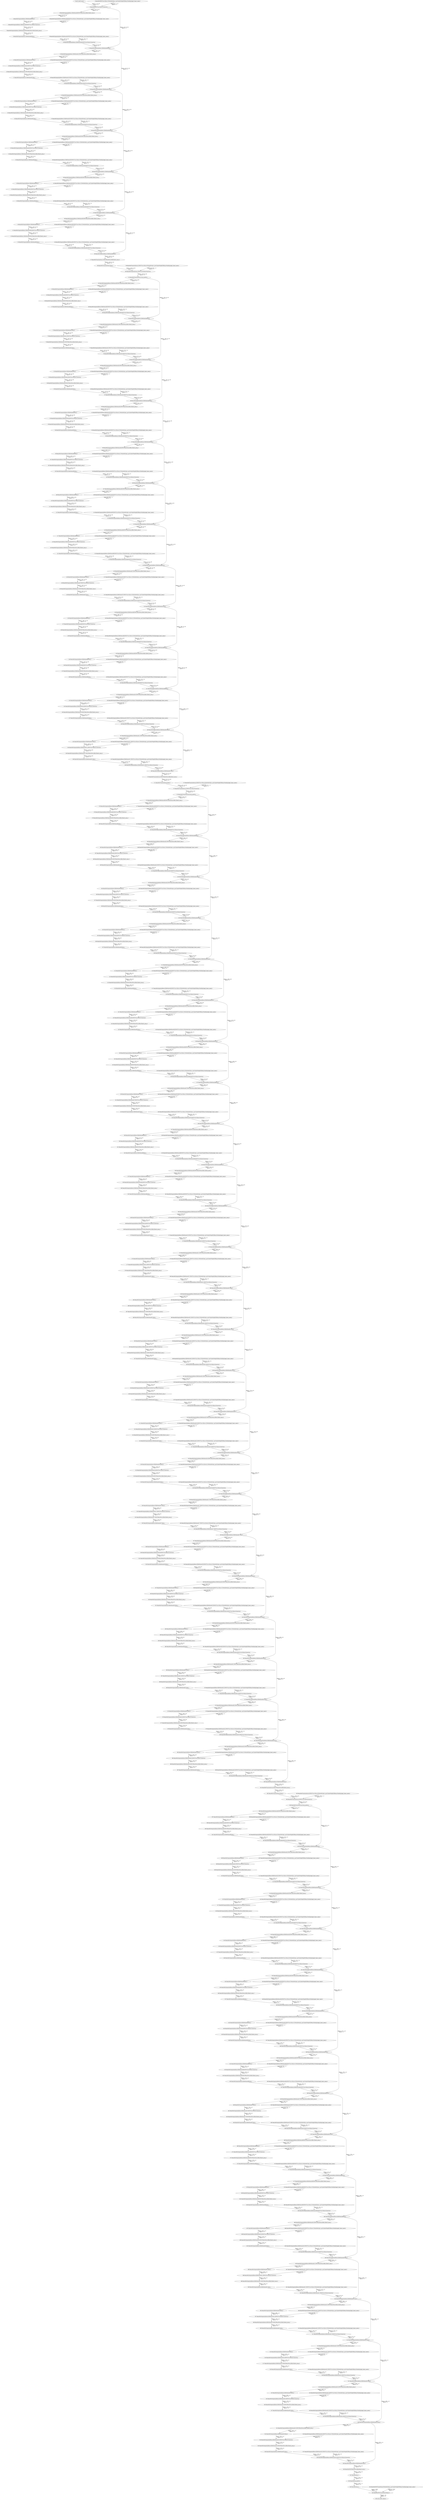 strict digraph  {
"0 /nncf_model_input_0" [id=0, type=nncf_model_input];
"1 DenseNet/NNCFConv2d[conv1]/ModuleDict[pre_ops]/UpdateWeight[0]/BinaryMask[op]/apply_binary_mask_0" [id=1, type=apply_binary_mask];
"2 DenseNet/NNCFConv2d[conv1]/conv2d_0" [id=2, type=conv2d];
"3 DenseNet/Sequential[dense1]/Bottleneck[0]/NNCFBatchNorm2d[bn1]/batch_norm_0" [id=3, type=batch_norm];
"4 DenseNet/Sequential[dense1]/Bottleneck[0]/relu_0" [id=4, type=relu];
"5 DenseNet/Sequential[dense1]/Bottleneck[0]/NNCFConv2d[conv1]/ModuleDict[pre_ops]/UpdateWeight[0]/BinaryMask[op]/apply_binary_mask_0" [id=5, type=apply_binary_mask];
"6 DenseNet/Sequential[dense1]/Bottleneck[0]/NNCFConv2d[conv1]/conv2d_0" [id=6, type=conv2d];
"7 DenseNet/Sequential[dense1]/Bottleneck[0]/NNCFBatchNorm2d[bn2]/batch_norm_0" [id=7, type=batch_norm];
"8 DenseNet/Sequential[dense1]/Bottleneck[0]/relu_1" [id=8, type=relu];
"9 DenseNet/Sequential[dense1]/Bottleneck[0]/NNCFConv2d[conv2]/ModuleDict[pre_ops]/UpdateWeight[0]/BinaryMask[op]/apply_binary_mask_0" [id=9, type=apply_binary_mask];
"10 DenseNet/Sequential[dense1]/Bottleneck[0]/NNCFConv2d[conv2]/conv2d_0" [id=10, type=conv2d];
"11 DenseNet/Sequential[dense1]/Bottleneck[0]/cat_0" [id=11, type=cat];
"12 DenseNet/Sequential[dense1]/Bottleneck[1]/NNCFBatchNorm2d[bn1]/batch_norm_0" [id=12, type=batch_norm];
"13 DenseNet/Sequential[dense1]/Bottleneck[1]/relu_0" [id=13, type=relu];
"14 DenseNet/Sequential[dense1]/Bottleneck[1]/NNCFConv2d[conv1]/ModuleDict[pre_ops]/UpdateWeight[0]/BinaryMask[op]/apply_binary_mask_0" [id=14, type=apply_binary_mask];
"15 DenseNet/Sequential[dense1]/Bottleneck[1]/NNCFConv2d[conv1]/conv2d_0" [id=15, type=conv2d];
"16 DenseNet/Sequential[dense1]/Bottleneck[1]/NNCFBatchNorm2d[bn2]/batch_norm_0" [id=16, type=batch_norm];
"17 DenseNet/Sequential[dense1]/Bottleneck[1]/relu_1" [id=17, type=relu];
"18 DenseNet/Sequential[dense1]/Bottleneck[1]/NNCFConv2d[conv2]/ModuleDict[pre_ops]/UpdateWeight[0]/BinaryMask[op]/apply_binary_mask_0" [id=18, type=apply_binary_mask];
"19 DenseNet/Sequential[dense1]/Bottleneck[1]/NNCFConv2d[conv2]/conv2d_0" [id=19, type=conv2d];
"20 DenseNet/Sequential[dense1]/Bottleneck[1]/cat_0" [id=20, type=cat];
"21 DenseNet/Sequential[dense1]/Bottleneck[2]/NNCFBatchNorm2d[bn1]/batch_norm_0" [id=21, type=batch_norm];
"22 DenseNet/Sequential[dense1]/Bottleneck[2]/relu_0" [id=22, type=relu];
"23 DenseNet/Sequential[dense1]/Bottleneck[2]/NNCFConv2d[conv1]/ModuleDict[pre_ops]/UpdateWeight[0]/BinaryMask[op]/apply_binary_mask_0" [id=23, type=apply_binary_mask];
"24 DenseNet/Sequential[dense1]/Bottleneck[2]/NNCFConv2d[conv1]/conv2d_0" [id=24, type=conv2d];
"25 DenseNet/Sequential[dense1]/Bottleneck[2]/NNCFBatchNorm2d[bn2]/batch_norm_0" [id=25, type=batch_norm];
"26 DenseNet/Sequential[dense1]/Bottleneck[2]/relu_1" [id=26, type=relu];
"27 DenseNet/Sequential[dense1]/Bottleneck[2]/NNCFConv2d[conv2]/ModuleDict[pre_ops]/UpdateWeight[0]/BinaryMask[op]/apply_binary_mask_0" [id=27, type=apply_binary_mask];
"28 DenseNet/Sequential[dense1]/Bottleneck[2]/NNCFConv2d[conv2]/conv2d_0" [id=28, type=conv2d];
"29 DenseNet/Sequential[dense1]/Bottleneck[2]/cat_0" [id=29, type=cat];
"30 DenseNet/Sequential[dense1]/Bottleneck[3]/NNCFBatchNorm2d[bn1]/batch_norm_0" [id=30, type=batch_norm];
"31 DenseNet/Sequential[dense1]/Bottleneck[3]/relu_0" [id=31, type=relu];
"32 DenseNet/Sequential[dense1]/Bottleneck[3]/NNCFConv2d[conv1]/ModuleDict[pre_ops]/UpdateWeight[0]/BinaryMask[op]/apply_binary_mask_0" [id=32, type=apply_binary_mask];
"33 DenseNet/Sequential[dense1]/Bottleneck[3]/NNCFConv2d[conv1]/conv2d_0" [id=33, type=conv2d];
"34 DenseNet/Sequential[dense1]/Bottleneck[3]/NNCFBatchNorm2d[bn2]/batch_norm_0" [id=34, type=batch_norm];
"35 DenseNet/Sequential[dense1]/Bottleneck[3]/relu_1" [id=35, type=relu];
"36 DenseNet/Sequential[dense1]/Bottleneck[3]/NNCFConv2d[conv2]/ModuleDict[pre_ops]/UpdateWeight[0]/BinaryMask[op]/apply_binary_mask_0" [id=36, type=apply_binary_mask];
"37 DenseNet/Sequential[dense1]/Bottleneck[3]/NNCFConv2d[conv2]/conv2d_0" [id=37, type=conv2d];
"38 DenseNet/Sequential[dense1]/Bottleneck[3]/cat_0" [id=38, type=cat];
"39 DenseNet/Sequential[dense1]/Bottleneck[4]/NNCFBatchNorm2d[bn1]/batch_norm_0" [id=39, type=batch_norm];
"40 DenseNet/Sequential[dense1]/Bottleneck[4]/relu_0" [id=40, type=relu];
"41 DenseNet/Sequential[dense1]/Bottleneck[4]/NNCFConv2d[conv1]/ModuleDict[pre_ops]/UpdateWeight[0]/BinaryMask[op]/apply_binary_mask_0" [id=41, type=apply_binary_mask];
"42 DenseNet/Sequential[dense1]/Bottleneck[4]/NNCFConv2d[conv1]/conv2d_0" [id=42, type=conv2d];
"43 DenseNet/Sequential[dense1]/Bottleneck[4]/NNCFBatchNorm2d[bn2]/batch_norm_0" [id=43, type=batch_norm];
"44 DenseNet/Sequential[dense1]/Bottleneck[4]/relu_1" [id=44, type=relu];
"45 DenseNet/Sequential[dense1]/Bottleneck[4]/NNCFConv2d[conv2]/ModuleDict[pre_ops]/UpdateWeight[0]/BinaryMask[op]/apply_binary_mask_0" [id=45, type=apply_binary_mask];
"46 DenseNet/Sequential[dense1]/Bottleneck[4]/NNCFConv2d[conv2]/conv2d_0" [id=46, type=conv2d];
"47 DenseNet/Sequential[dense1]/Bottleneck[4]/cat_0" [id=47, type=cat];
"48 DenseNet/Sequential[dense1]/Bottleneck[5]/NNCFBatchNorm2d[bn1]/batch_norm_0" [id=48, type=batch_norm];
"49 DenseNet/Sequential[dense1]/Bottleneck[5]/relu_0" [id=49, type=relu];
"50 DenseNet/Sequential[dense1]/Bottleneck[5]/NNCFConv2d[conv1]/ModuleDict[pre_ops]/UpdateWeight[0]/BinaryMask[op]/apply_binary_mask_0" [id=50, type=apply_binary_mask];
"51 DenseNet/Sequential[dense1]/Bottleneck[5]/NNCFConv2d[conv1]/conv2d_0" [id=51, type=conv2d];
"52 DenseNet/Sequential[dense1]/Bottleneck[5]/NNCFBatchNorm2d[bn2]/batch_norm_0" [id=52, type=batch_norm];
"53 DenseNet/Sequential[dense1]/Bottleneck[5]/relu_1" [id=53, type=relu];
"54 DenseNet/Sequential[dense1]/Bottleneck[5]/NNCFConv2d[conv2]/ModuleDict[pre_ops]/UpdateWeight[0]/BinaryMask[op]/apply_binary_mask_0" [id=54, type=apply_binary_mask];
"55 DenseNet/Sequential[dense1]/Bottleneck[5]/NNCFConv2d[conv2]/conv2d_0" [id=55, type=conv2d];
"56 DenseNet/Sequential[dense1]/Bottleneck[5]/cat_0" [id=56, type=cat];
"57 DenseNet/Transition[trans1]/NNCFBatchNorm2d[bn]/batch_norm_0" [id=57, type=batch_norm];
"58 DenseNet/Transition[trans1]/relu_0" [id=58, type=relu];
"59 DenseNet/Transition[trans1]/NNCFConv2d[conv]/ModuleDict[pre_ops]/UpdateWeight[0]/BinaryMask[op]/apply_binary_mask_0" [id=59, type=apply_binary_mask];
"60 DenseNet/Transition[trans1]/NNCFConv2d[conv]/conv2d_0" [id=60, type=conv2d];
"61 DenseNet/Transition[trans1]/avg_pool2d_0" [id=61, type=avg_pool2d];
"62 DenseNet/Sequential[dense2]/Bottleneck[0]/NNCFBatchNorm2d[bn1]/batch_norm_0" [id=62, type=batch_norm];
"63 DenseNet/Sequential[dense2]/Bottleneck[0]/relu_0" [id=63, type=relu];
"64 DenseNet/Sequential[dense2]/Bottleneck[0]/NNCFConv2d[conv1]/ModuleDict[pre_ops]/UpdateWeight[0]/BinaryMask[op]/apply_binary_mask_0" [id=64, type=apply_binary_mask];
"65 DenseNet/Sequential[dense2]/Bottleneck[0]/NNCFConv2d[conv1]/conv2d_0" [id=65, type=conv2d];
"66 DenseNet/Sequential[dense2]/Bottleneck[0]/NNCFBatchNorm2d[bn2]/batch_norm_0" [id=66, type=batch_norm];
"67 DenseNet/Sequential[dense2]/Bottleneck[0]/relu_1" [id=67, type=relu];
"68 DenseNet/Sequential[dense2]/Bottleneck[0]/NNCFConv2d[conv2]/ModuleDict[pre_ops]/UpdateWeight[0]/BinaryMask[op]/apply_binary_mask_0" [id=68, type=apply_binary_mask];
"69 DenseNet/Sequential[dense2]/Bottleneck[0]/NNCFConv2d[conv2]/conv2d_0" [id=69, type=conv2d];
"70 DenseNet/Sequential[dense2]/Bottleneck[0]/cat_0" [id=70, type=cat];
"71 DenseNet/Sequential[dense2]/Bottleneck[1]/NNCFBatchNorm2d[bn1]/batch_norm_0" [id=71, type=batch_norm];
"72 DenseNet/Sequential[dense2]/Bottleneck[1]/relu_0" [id=72, type=relu];
"73 DenseNet/Sequential[dense2]/Bottleneck[1]/NNCFConv2d[conv1]/ModuleDict[pre_ops]/UpdateWeight[0]/BinaryMask[op]/apply_binary_mask_0" [id=73, type=apply_binary_mask];
"74 DenseNet/Sequential[dense2]/Bottleneck[1]/NNCFConv2d[conv1]/conv2d_0" [id=74, type=conv2d];
"75 DenseNet/Sequential[dense2]/Bottleneck[1]/NNCFBatchNorm2d[bn2]/batch_norm_0" [id=75, type=batch_norm];
"76 DenseNet/Sequential[dense2]/Bottleneck[1]/relu_1" [id=76, type=relu];
"77 DenseNet/Sequential[dense2]/Bottleneck[1]/NNCFConv2d[conv2]/ModuleDict[pre_ops]/UpdateWeight[0]/BinaryMask[op]/apply_binary_mask_0" [id=77, type=apply_binary_mask];
"78 DenseNet/Sequential[dense2]/Bottleneck[1]/NNCFConv2d[conv2]/conv2d_0" [id=78, type=conv2d];
"79 DenseNet/Sequential[dense2]/Bottleneck[1]/cat_0" [id=79, type=cat];
"80 DenseNet/Sequential[dense2]/Bottleneck[2]/NNCFBatchNorm2d[bn1]/batch_norm_0" [id=80, type=batch_norm];
"81 DenseNet/Sequential[dense2]/Bottleneck[2]/relu_0" [id=81, type=relu];
"82 DenseNet/Sequential[dense2]/Bottleneck[2]/NNCFConv2d[conv1]/ModuleDict[pre_ops]/UpdateWeight[0]/BinaryMask[op]/apply_binary_mask_0" [id=82, type=apply_binary_mask];
"83 DenseNet/Sequential[dense2]/Bottleneck[2]/NNCFConv2d[conv1]/conv2d_0" [id=83, type=conv2d];
"84 DenseNet/Sequential[dense2]/Bottleneck[2]/NNCFBatchNorm2d[bn2]/batch_norm_0" [id=84, type=batch_norm];
"85 DenseNet/Sequential[dense2]/Bottleneck[2]/relu_1" [id=85, type=relu];
"86 DenseNet/Sequential[dense2]/Bottleneck[2]/NNCFConv2d[conv2]/ModuleDict[pre_ops]/UpdateWeight[0]/BinaryMask[op]/apply_binary_mask_0" [id=86, type=apply_binary_mask];
"87 DenseNet/Sequential[dense2]/Bottleneck[2]/NNCFConv2d[conv2]/conv2d_0" [id=87, type=conv2d];
"88 DenseNet/Sequential[dense2]/Bottleneck[2]/cat_0" [id=88, type=cat];
"89 DenseNet/Sequential[dense2]/Bottleneck[3]/NNCFBatchNorm2d[bn1]/batch_norm_0" [id=89, type=batch_norm];
"90 DenseNet/Sequential[dense2]/Bottleneck[3]/relu_0" [id=90, type=relu];
"91 DenseNet/Sequential[dense2]/Bottleneck[3]/NNCFConv2d[conv1]/ModuleDict[pre_ops]/UpdateWeight[0]/BinaryMask[op]/apply_binary_mask_0" [id=91, type=apply_binary_mask];
"92 DenseNet/Sequential[dense2]/Bottleneck[3]/NNCFConv2d[conv1]/conv2d_0" [id=92, type=conv2d];
"93 DenseNet/Sequential[dense2]/Bottleneck[3]/NNCFBatchNorm2d[bn2]/batch_norm_0" [id=93, type=batch_norm];
"94 DenseNet/Sequential[dense2]/Bottleneck[3]/relu_1" [id=94, type=relu];
"95 DenseNet/Sequential[dense2]/Bottleneck[3]/NNCFConv2d[conv2]/ModuleDict[pre_ops]/UpdateWeight[0]/BinaryMask[op]/apply_binary_mask_0" [id=95, type=apply_binary_mask];
"96 DenseNet/Sequential[dense2]/Bottleneck[3]/NNCFConv2d[conv2]/conv2d_0" [id=96, type=conv2d];
"97 DenseNet/Sequential[dense2]/Bottleneck[3]/cat_0" [id=97, type=cat];
"98 DenseNet/Sequential[dense2]/Bottleneck[4]/NNCFBatchNorm2d[bn1]/batch_norm_0" [id=98, type=batch_norm];
"99 DenseNet/Sequential[dense2]/Bottleneck[4]/relu_0" [id=99, type=relu];
"100 DenseNet/Sequential[dense2]/Bottleneck[4]/NNCFConv2d[conv1]/ModuleDict[pre_ops]/UpdateWeight[0]/BinaryMask[op]/apply_binary_mask_0" [id=100, type=apply_binary_mask];
"101 DenseNet/Sequential[dense2]/Bottleneck[4]/NNCFConv2d[conv1]/conv2d_0" [id=101, type=conv2d];
"102 DenseNet/Sequential[dense2]/Bottleneck[4]/NNCFBatchNorm2d[bn2]/batch_norm_0" [id=102, type=batch_norm];
"103 DenseNet/Sequential[dense2]/Bottleneck[4]/relu_1" [id=103, type=relu];
"104 DenseNet/Sequential[dense2]/Bottleneck[4]/NNCFConv2d[conv2]/ModuleDict[pre_ops]/UpdateWeight[0]/BinaryMask[op]/apply_binary_mask_0" [id=104, type=apply_binary_mask];
"105 DenseNet/Sequential[dense2]/Bottleneck[4]/NNCFConv2d[conv2]/conv2d_0" [id=105, type=conv2d];
"106 DenseNet/Sequential[dense2]/Bottleneck[4]/cat_0" [id=106, type=cat];
"107 DenseNet/Sequential[dense2]/Bottleneck[5]/NNCFBatchNorm2d[bn1]/batch_norm_0" [id=107, type=batch_norm];
"108 DenseNet/Sequential[dense2]/Bottleneck[5]/relu_0" [id=108, type=relu];
"109 DenseNet/Sequential[dense2]/Bottleneck[5]/NNCFConv2d[conv1]/ModuleDict[pre_ops]/UpdateWeight[0]/BinaryMask[op]/apply_binary_mask_0" [id=109, type=apply_binary_mask];
"110 DenseNet/Sequential[dense2]/Bottleneck[5]/NNCFConv2d[conv1]/conv2d_0" [id=110, type=conv2d];
"111 DenseNet/Sequential[dense2]/Bottleneck[5]/NNCFBatchNorm2d[bn2]/batch_norm_0" [id=111, type=batch_norm];
"112 DenseNet/Sequential[dense2]/Bottleneck[5]/relu_1" [id=112, type=relu];
"113 DenseNet/Sequential[dense2]/Bottleneck[5]/NNCFConv2d[conv2]/ModuleDict[pre_ops]/UpdateWeight[0]/BinaryMask[op]/apply_binary_mask_0" [id=113, type=apply_binary_mask];
"114 DenseNet/Sequential[dense2]/Bottleneck[5]/NNCFConv2d[conv2]/conv2d_0" [id=114, type=conv2d];
"115 DenseNet/Sequential[dense2]/Bottleneck[5]/cat_0" [id=115, type=cat];
"116 DenseNet/Sequential[dense2]/Bottleneck[6]/NNCFBatchNorm2d[bn1]/batch_norm_0" [id=116, type=batch_norm];
"117 DenseNet/Sequential[dense2]/Bottleneck[6]/relu_0" [id=117, type=relu];
"118 DenseNet/Sequential[dense2]/Bottleneck[6]/NNCFConv2d[conv1]/ModuleDict[pre_ops]/UpdateWeight[0]/BinaryMask[op]/apply_binary_mask_0" [id=118, type=apply_binary_mask];
"119 DenseNet/Sequential[dense2]/Bottleneck[6]/NNCFConv2d[conv1]/conv2d_0" [id=119, type=conv2d];
"120 DenseNet/Sequential[dense2]/Bottleneck[6]/NNCFBatchNorm2d[bn2]/batch_norm_0" [id=120, type=batch_norm];
"121 DenseNet/Sequential[dense2]/Bottleneck[6]/relu_1" [id=121, type=relu];
"122 DenseNet/Sequential[dense2]/Bottleneck[6]/NNCFConv2d[conv2]/ModuleDict[pre_ops]/UpdateWeight[0]/BinaryMask[op]/apply_binary_mask_0" [id=122, type=apply_binary_mask];
"123 DenseNet/Sequential[dense2]/Bottleneck[6]/NNCFConv2d[conv2]/conv2d_0" [id=123, type=conv2d];
"124 DenseNet/Sequential[dense2]/Bottleneck[6]/cat_0" [id=124, type=cat];
"125 DenseNet/Sequential[dense2]/Bottleneck[7]/NNCFBatchNorm2d[bn1]/batch_norm_0" [id=125, type=batch_norm];
"126 DenseNet/Sequential[dense2]/Bottleneck[7]/relu_0" [id=126, type=relu];
"127 DenseNet/Sequential[dense2]/Bottleneck[7]/NNCFConv2d[conv1]/ModuleDict[pre_ops]/UpdateWeight[0]/BinaryMask[op]/apply_binary_mask_0" [id=127, type=apply_binary_mask];
"128 DenseNet/Sequential[dense2]/Bottleneck[7]/NNCFConv2d[conv1]/conv2d_0" [id=128, type=conv2d];
"129 DenseNet/Sequential[dense2]/Bottleneck[7]/NNCFBatchNorm2d[bn2]/batch_norm_0" [id=129, type=batch_norm];
"130 DenseNet/Sequential[dense2]/Bottleneck[7]/relu_1" [id=130, type=relu];
"131 DenseNet/Sequential[dense2]/Bottleneck[7]/NNCFConv2d[conv2]/ModuleDict[pre_ops]/UpdateWeight[0]/BinaryMask[op]/apply_binary_mask_0" [id=131, type=apply_binary_mask];
"132 DenseNet/Sequential[dense2]/Bottleneck[7]/NNCFConv2d[conv2]/conv2d_0" [id=132, type=conv2d];
"133 DenseNet/Sequential[dense2]/Bottleneck[7]/cat_0" [id=133, type=cat];
"134 DenseNet/Sequential[dense2]/Bottleneck[8]/NNCFBatchNorm2d[bn1]/batch_norm_0" [id=134, type=batch_norm];
"135 DenseNet/Sequential[dense2]/Bottleneck[8]/relu_0" [id=135, type=relu];
"136 DenseNet/Sequential[dense2]/Bottleneck[8]/NNCFConv2d[conv1]/ModuleDict[pre_ops]/UpdateWeight[0]/BinaryMask[op]/apply_binary_mask_0" [id=136, type=apply_binary_mask];
"137 DenseNet/Sequential[dense2]/Bottleneck[8]/NNCFConv2d[conv1]/conv2d_0" [id=137, type=conv2d];
"138 DenseNet/Sequential[dense2]/Bottleneck[8]/NNCFBatchNorm2d[bn2]/batch_norm_0" [id=138, type=batch_norm];
"139 DenseNet/Sequential[dense2]/Bottleneck[8]/relu_1" [id=139, type=relu];
"140 DenseNet/Sequential[dense2]/Bottleneck[8]/NNCFConv2d[conv2]/ModuleDict[pre_ops]/UpdateWeight[0]/BinaryMask[op]/apply_binary_mask_0" [id=140, type=apply_binary_mask];
"141 DenseNet/Sequential[dense2]/Bottleneck[8]/NNCFConv2d[conv2]/conv2d_0" [id=141, type=conv2d];
"142 DenseNet/Sequential[dense2]/Bottleneck[8]/cat_0" [id=142, type=cat];
"143 DenseNet/Sequential[dense2]/Bottleneck[9]/NNCFBatchNorm2d[bn1]/batch_norm_0" [id=143, type=batch_norm];
"144 DenseNet/Sequential[dense2]/Bottleneck[9]/relu_0" [id=144, type=relu];
"145 DenseNet/Sequential[dense2]/Bottleneck[9]/NNCFConv2d[conv1]/ModuleDict[pre_ops]/UpdateWeight[0]/BinaryMask[op]/apply_binary_mask_0" [id=145, type=apply_binary_mask];
"146 DenseNet/Sequential[dense2]/Bottleneck[9]/NNCFConv2d[conv1]/conv2d_0" [id=146, type=conv2d];
"147 DenseNet/Sequential[dense2]/Bottleneck[9]/NNCFBatchNorm2d[bn2]/batch_norm_0" [id=147, type=batch_norm];
"148 DenseNet/Sequential[dense2]/Bottleneck[9]/relu_1" [id=148, type=relu];
"149 DenseNet/Sequential[dense2]/Bottleneck[9]/NNCFConv2d[conv2]/ModuleDict[pre_ops]/UpdateWeight[0]/BinaryMask[op]/apply_binary_mask_0" [id=149, type=apply_binary_mask];
"150 DenseNet/Sequential[dense2]/Bottleneck[9]/NNCFConv2d[conv2]/conv2d_0" [id=150, type=conv2d];
"151 DenseNet/Sequential[dense2]/Bottleneck[9]/cat_0" [id=151, type=cat];
"152 DenseNet/Sequential[dense2]/Bottleneck[10]/NNCFBatchNorm2d[bn1]/batch_norm_0" [id=152, type=batch_norm];
"153 DenseNet/Sequential[dense2]/Bottleneck[10]/relu_0" [id=153, type=relu];
"154 DenseNet/Sequential[dense2]/Bottleneck[10]/NNCFConv2d[conv1]/ModuleDict[pre_ops]/UpdateWeight[0]/BinaryMask[op]/apply_binary_mask_0" [id=154, type=apply_binary_mask];
"155 DenseNet/Sequential[dense2]/Bottleneck[10]/NNCFConv2d[conv1]/conv2d_0" [id=155, type=conv2d];
"156 DenseNet/Sequential[dense2]/Bottleneck[10]/NNCFBatchNorm2d[bn2]/batch_norm_0" [id=156, type=batch_norm];
"157 DenseNet/Sequential[dense2]/Bottleneck[10]/relu_1" [id=157, type=relu];
"158 DenseNet/Sequential[dense2]/Bottleneck[10]/NNCFConv2d[conv2]/ModuleDict[pre_ops]/UpdateWeight[0]/BinaryMask[op]/apply_binary_mask_0" [id=158, type=apply_binary_mask];
"159 DenseNet/Sequential[dense2]/Bottleneck[10]/NNCFConv2d[conv2]/conv2d_0" [id=159, type=conv2d];
"160 DenseNet/Sequential[dense2]/Bottleneck[10]/cat_0" [id=160, type=cat];
"161 DenseNet/Sequential[dense2]/Bottleneck[11]/NNCFBatchNorm2d[bn1]/batch_norm_0" [id=161, type=batch_norm];
"162 DenseNet/Sequential[dense2]/Bottleneck[11]/relu_0" [id=162, type=relu];
"163 DenseNet/Sequential[dense2]/Bottleneck[11]/NNCFConv2d[conv1]/ModuleDict[pre_ops]/UpdateWeight[0]/BinaryMask[op]/apply_binary_mask_0" [id=163, type=apply_binary_mask];
"164 DenseNet/Sequential[dense2]/Bottleneck[11]/NNCFConv2d[conv1]/conv2d_0" [id=164, type=conv2d];
"165 DenseNet/Sequential[dense2]/Bottleneck[11]/NNCFBatchNorm2d[bn2]/batch_norm_0" [id=165, type=batch_norm];
"166 DenseNet/Sequential[dense2]/Bottleneck[11]/relu_1" [id=166, type=relu];
"167 DenseNet/Sequential[dense2]/Bottleneck[11]/NNCFConv2d[conv2]/ModuleDict[pre_ops]/UpdateWeight[0]/BinaryMask[op]/apply_binary_mask_0" [id=167, type=apply_binary_mask];
"168 DenseNet/Sequential[dense2]/Bottleneck[11]/NNCFConv2d[conv2]/conv2d_0" [id=168, type=conv2d];
"169 DenseNet/Sequential[dense2]/Bottleneck[11]/cat_0" [id=169, type=cat];
"170 DenseNet/Transition[trans2]/NNCFBatchNorm2d[bn]/batch_norm_0" [id=170, type=batch_norm];
"171 DenseNet/Transition[trans2]/relu_0" [id=171, type=relu];
"172 DenseNet/Transition[trans2]/NNCFConv2d[conv]/ModuleDict[pre_ops]/UpdateWeight[0]/BinaryMask[op]/apply_binary_mask_0" [id=172, type=apply_binary_mask];
"173 DenseNet/Transition[trans2]/NNCFConv2d[conv]/conv2d_0" [id=173, type=conv2d];
"174 DenseNet/Transition[trans2]/avg_pool2d_0" [id=174, type=avg_pool2d];
"175 DenseNet/Sequential[dense3]/Bottleneck[0]/NNCFBatchNorm2d[bn1]/batch_norm_0" [id=175, type=batch_norm];
"176 DenseNet/Sequential[dense3]/Bottleneck[0]/relu_0" [id=176, type=relu];
"177 DenseNet/Sequential[dense3]/Bottleneck[0]/NNCFConv2d[conv1]/ModuleDict[pre_ops]/UpdateWeight[0]/BinaryMask[op]/apply_binary_mask_0" [id=177, type=apply_binary_mask];
"178 DenseNet/Sequential[dense3]/Bottleneck[0]/NNCFConv2d[conv1]/conv2d_0" [id=178, type=conv2d];
"179 DenseNet/Sequential[dense3]/Bottleneck[0]/NNCFBatchNorm2d[bn2]/batch_norm_0" [id=179, type=batch_norm];
"180 DenseNet/Sequential[dense3]/Bottleneck[0]/relu_1" [id=180, type=relu];
"181 DenseNet/Sequential[dense3]/Bottleneck[0]/NNCFConv2d[conv2]/ModuleDict[pre_ops]/UpdateWeight[0]/BinaryMask[op]/apply_binary_mask_0" [id=181, type=apply_binary_mask];
"182 DenseNet/Sequential[dense3]/Bottleneck[0]/NNCFConv2d[conv2]/conv2d_0" [id=182, type=conv2d];
"183 DenseNet/Sequential[dense3]/Bottleneck[0]/cat_0" [id=183, type=cat];
"184 DenseNet/Sequential[dense3]/Bottleneck[1]/NNCFBatchNorm2d[bn1]/batch_norm_0" [id=184, type=batch_norm];
"185 DenseNet/Sequential[dense3]/Bottleneck[1]/relu_0" [id=185, type=relu];
"186 DenseNet/Sequential[dense3]/Bottleneck[1]/NNCFConv2d[conv1]/ModuleDict[pre_ops]/UpdateWeight[0]/BinaryMask[op]/apply_binary_mask_0" [id=186, type=apply_binary_mask];
"187 DenseNet/Sequential[dense3]/Bottleneck[1]/NNCFConv2d[conv1]/conv2d_0" [id=187, type=conv2d];
"188 DenseNet/Sequential[dense3]/Bottleneck[1]/NNCFBatchNorm2d[bn2]/batch_norm_0" [id=188, type=batch_norm];
"189 DenseNet/Sequential[dense3]/Bottleneck[1]/relu_1" [id=189, type=relu];
"190 DenseNet/Sequential[dense3]/Bottleneck[1]/NNCFConv2d[conv2]/ModuleDict[pre_ops]/UpdateWeight[0]/BinaryMask[op]/apply_binary_mask_0" [id=190, type=apply_binary_mask];
"191 DenseNet/Sequential[dense3]/Bottleneck[1]/NNCFConv2d[conv2]/conv2d_0" [id=191, type=conv2d];
"192 DenseNet/Sequential[dense3]/Bottleneck[1]/cat_0" [id=192, type=cat];
"193 DenseNet/Sequential[dense3]/Bottleneck[2]/NNCFBatchNorm2d[bn1]/batch_norm_0" [id=193, type=batch_norm];
"194 DenseNet/Sequential[dense3]/Bottleneck[2]/relu_0" [id=194, type=relu];
"195 DenseNet/Sequential[dense3]/Bottleneck[2]/NNCFConv2d[conv1]/ModuleDict[pre_ops]/UpdateWeight[0]/BinaryMask[op]/apply_binary_mask_0" [id=195, type=apply_binary_mask];
"196 DenseNet/Sequential[dense3]/Bottleneck[2]/NNCFConv2d[conv1]/conv2d_0" [id=196, type=conv2d];
"197 DenseNet/Sequential[dense3]/Bottleneck[2]/NNCFBatchNorm2d[bn2]/batch_norm_0" [id=197, type=batch_norm];
"198 DenseNet/Sequential[dense3]/Bottleneck[2]/relu_1" [id=198, type=relu];
"199 DenseNet/Sequential[dense3]/Bottleneck[2]/NNCFConv2d[conv2]/ModuleDict[pre_ops]/UpdateWeight[0]/BinaryMask[op]/apply_binary_mask_0" [id=199, type=apply_binary_mask];
"200 DenseNet/Sequential[dense3]/Bottleneck[2]/NNCFConv2d[conv2]/conv2d_0" [id=200, type=conv2d];
"201 DenseNet/Sequential[dense3]/Bottleneck[2]/cat_0" [id=201, type=cat];
"202 DenseNet/Sequential[dense3]/Bottleneck[3]/NNCFBatchNorm2d[bn1]/batch_norm_0" [id=202, type=batch_norm];
"203 DenseNet/Sequential[dense3]/Bottleneck[3]/relu_0" [id=203, type=relu];
"204 DenseNet/Sequential[dense3]/Bottleneck[3]/NNCFConv2d[conv1]/ModuleDict[pre_ops]/UpdateWeight[0]/BinaryMask[op]/apply_binary_mask_0" [id=204, type=apply_binary_mask];
"205 DenseNet/Sequential[dense3]/Bottleneck[3]/NNCFConv2d[conv1]/conv2d_0" [id=205, type=conv2d];
"206 DenseNet/Sequential[dense3]/Bottleneck[3]/NNCFBatchNorm2d[bn2]/batch_norm_0" [id=206, type=batch_norm];
"207 DenseNet/Sequential[dense3]/Bottleneck[3]/relu_1" [id=207, type=relu];
"208 DenseNet/Sequential[dense3]/Bottleneck[3]/NNCFConv2d[conv2]/ModuleDict[pre_ops]/UpdateWeight[0]/BinaryMask[op]/apply_binary_mask_0" [id=208, type=apply_binary_mask];
"209 DenseNet/Sequential[dense3]/Bottleneck[3]/NNCFConv2d[conv2]/conv2d_0" [id=209, type=conv2d];
"210 DenseNet/Sequential[dense3]/Bottleneck[3]/cat_0" [id=210, type=cat];
"211 DenseNet/Sequential[dense3]/Bottleneck[4]/NNCFBatchNorm2d[bn1]/batch_norm_0" [id=211, type=batch_norm];
"212 DenseNet/Sequential[dense3]/Bottleneck[4]/relu_0" [id=212, type=relu];
"213 DenseNet/Sequential[dense3]/Bottleneck[4]/NNCFConv2d[conv1]/ModuleDict[pre_ops]/UpdateWeight[0]/BinaryMask[op]/apply_binary_mask_0" [id=213, type=apply_binary_mask];
"214 DenseNet/Sequential[dense3]/Bottleneck[4]/NNCFConv2d[conv1]/conv2d_0" [id=214, type=conv2d];
"215 DenseNet/Sequential[dense3]/Bottleneck[4]/NNCFBatchNorm2d[bn2]/batch_norm_0" [id=215, type=batch_norm];
"216 DenseNet/Sequential[dense3]/Bottleneck[4]/relu_1" [id=216, type=relu];
"217 DenseNet/Sequential[dense3]/Bottleneck[4]/NNCFConv2d[conv2]/ModuleDict[pre_ops]/UpdateWeight[0]/BinaryMask[op]/apply_binary_mask_0" [id=217, type=apply_binary_mask];
"218 DenseNet/Sequential[dense3]/Bottleneck[4]/NNCFConv2d[conv2]/conv2d_0" [id=218, type=conv2d];
"219 DenseNet/Sequential[dense3]/Bottleneck[4]/cat_0" [id=219, type=cat];
"220 DenseNet/Sequential[dense3]/Bottleneck[5]/NNCFBatchNorm2d[bn1]/batch_norm_0" [id=220, type=batch_norm];
"221 DenseNet/Sequential[dense3]/Bottleneck[5]/relu_0" [id=221, type=relu];
"222 DenseNet/Sequential[dense3]/Bottleneck[5]/NNCFConv2d[conv1]/ModuleDict[pre_ops]/UpdateWeight[0]/BinaryMask[op]/apply_binary_mask_0" [id=222, type=apply_binary_mask];
"223 DenseNet/Sequential[dense3]/Bottleneck[5]/NNCFConv2d[conv1]/conv2d_0" [id=223, type=conv2d];
"224 DenseNet/Sequential[dense3]/Bottleneck[5]/NNCFBatchNorm2d[bn2]/batch_norm_0" [id=224, type=batch_norm];
"225 DenseNet/Sequential[dense3]/Bottleneck[5]/relu_1" [id=225, type=relu];
"226 DenseNet/Sequential[dense3]/Bottleneck[5]/NNCFConv2d[conv2]/ModuleDict[pre_ops]/UpdateWeight[0]/BinaryMask[op]/apply_binary_mask_0" [id=226, type=apply_binary_mask];
"227 DenseNet/Sequential[dense3]/Bottleneck[5]/NNCFConv2d[conv2]/conv2d_0" [id=227, type=conv2d];
"228 DenseNet/Sequential[dense3]/Bottleneck[5]/cat_0" [id=228, type=cat];
"229 DenseNet/Sequential[dense3]/Bottleneck[6]/NNCFBatchNorm2d[bn1]/batch_norm_0" [id=229, type=batch_norm];
"230 DenseNet/Sequential[dense3]/Bottleneck[6]/relu_0" [id=230, type=relu];
"231 DenseNet/Sequential[dense3]/Bottleneck[6]/NNCFConv2d[conv1]/ModuleDict[pre_ops]/UpdateWeight[0]/BinaryMask[op]/apply_binary_mask_0" [id=231, type=apply_binary_mask];
"232 DenseNet/Sequential[dense3]/Bottleneck[6]/NNCFConv2d[conv1]/conv2d_0" [id=232, type=conv2d];
"233 DenseNet/Sequential[dense3]/Bottleneck[6]/NNCFBatchNorm2d[bn2]/batch_norm_0" [id=233, type=batch_norm];
"234 DenseNet/Sequential[dense3]/Bottleneck[6]/relu_1" [id=234, type=relu];
"235 DenseNet/Sequential[dense3]/Bottleneck[6]/NNCFConv2d[conv2]/ModuleDict[pre_ops]/UpdateWeight[0]/BinaryMask[op]/apply_binary_mask_0" [id=235, type=apply_binary_mask];
"236 DenseNet/Sequential[dense3]/Bottleneck[6]/NNCFConv2d[conv2]/conv2d_0" [id=236, type=conv2d];
"237 DenseNet/Sequential[dense3]/Bottleneck[6]/cat_0" [id=237, type=cat];
"238 DenseNet/Sequential[dense3]/Bottleneck[7]/NNCFBatchNorm2d[bn1]/batch_norm_0" [id=238, type=batch_norm];
"239 DenseNet/Sequential[dense3]/Bottleneck[7]/relu_0" [id=239, type=relu];
"240 DenseNet/Sequential[dense3]/Bottleneck[7]/NNCFConv2d[conv1]/ModuleDict[pre_ops]/UpdateWeight[0]/BinaryMask[op]/apply_binary_mask_0" [id=240, type=apply_binary_mask];
"241 DenseNet/Sequential[dense3]/Bottleneck[7]/NNCFConv2d[conv1]/conv2d_0" [id=241, type=conv2d];
"242 DenseNet/Sequential[dense3]/Bottleneck[7]/NNCFBatchNorm2d[bn2]/batch_norm_0" [id=242, type=batch_norm];
"243 DenseNet/Sequential[dense3]/Bottleneck[7]/relu_1" [id=243, type=relu];
"244 DenseNet/Sequential[dense3]/Bottleneck[7]/NNCFConv2d[conv2]/ModuleDict[pre_ops]/UpdateWeight[0]/BinaryMask[op]/apply_binary_mask_0" [id=244, type=apply_binary_mask];
"245 DenseNet/Sequential[dense3]/Bottleneck[7]/NNCFConv2d[conv2]/conv2d_0" [id=245, type=conv2d];
"246 DenseNet/Sequential[dense3]/Bottleneck[7]/cat_0" [id=246, type=cat];
"247 DenseNet/Sequential[dense3]/Bottleneck[8]/NNCFBatchNorm2d[bn1]/batch_norm_0" [id=247, type=batch_norm];
"248 DenseNet/Sequential[dense3]/Bottleneck[8]/relu_0" [id=248, type=relu];
"249 DenseNet/Sequential[dense3]/Bottleneck[8]/NNCFConv2d[conv1]/ModuleDict[pre_ops]/UpdateWeight[0]/BinaryMask[op]/apply_binary_mask_0" [id=249, type=apply_binary_mask];
"250 DenseNet/Sequential[dense3]/Bottleneck[8]/NNCFConv2d[conv1]/conv2d_0" [id=250, type=conv2d];
"251 DenseNet/Sequential[dense3]/Bottleneck[8]/NNCFBatchNorm2d[bn2]/batch_norm_0" [id=251, type=batch_norm];
"252 DenseNet/Sequential[dense3]/Bottleneck[8]/relu_1" [id=252, type=relu];
"253 DenseNet/Sequential[dense3]/Bottleneck[8]/NNCFConv2d[conv2]/ModuleDict[pre_ops]/UpdateWeight[0]/BinaryMask[op]/apply_binary_mask_0" [id=253, type=apply_binary_mask];
"254 DenseNet/Sequential[dense3]/Bottleneck[8]/NNCFConv2d[conv2]/conv2d_0" [id=254, type=conv2d];
"255 DenseNet/Sequential[dense3]/Bottleneck[8]/cat_0" [id=255, type=cat];
"256 DenseNet/Sequential[dense3]/Bottleneck[9]/NNCFBatchNorm2d[bn1]/batch_norm_0" [id=256, type=batch_norm];
"257 DenseNet/Sequential[dense3]/Bottleneck[9]/relu_0" [id=257, type=relu];
"258 DenseNet/Sequential[dense3]/Bottleneck[9]/NNCFConv2d[conv1]/ModuleDict[pre_ops]/UpdateWeight[0]/BinaryMask[op]/apply_binary_mask_0" [id=258, type=apply_binary_mask];
"259 DenseNet/Sequential[dense3]/Bottleneck[9]/NNCFConv2d[conv1]/conv2d_0" [id=259, type=conv2d];
"260 DenseNet/Sequential[dense3]/Bottleneck[9]/NNCFBatchNorm2d[bn2]/batch_norm_0" [id=260, type=batch_norm];
"261 DenseNet/Sequential[dense3]/Bottleneck[9]/relu_1" [id=261, type=relu];
"262 DenseNet/Sequential[dense3]/Bottleneck[9]/NNCFConv2d[conv2]/ModuleDict[pre_ops]/UpdateWeight[0]/BinaryMask[op]/apply_binary_mask_0" [id=262, type=apply_binary_mask];
"263 DenseNet/Sequential[dense3]/Bottleneck[9]/NNCFConv2d[conv2]/conv2d_0" [id=263, type=conv2d];
"264 DenseNet/Sequential[dense3]/Bottleneck[9]/cat_0" [id=264, type=cat];
"265 DenseNet/Sequential[dense3]/Bottleneck[10]/NNCFBatchNorm2d[bn1]/batch_norm_0" [id=265, type=batch_norm];
"266 DenseNet/Sequential[dense3]/Bottleneck[10]/relu_0" [id=266, type=relu];
"267 DenseNet/Sequential[dense3]/Bottleneck[10]/NNCFConv2d[conv1]/ModuleDict[pre_ops]/UpdateWeight[0]/BinaryMask[op]/apply_binary_mask_0" [id=267, type=apply_binary_mask];
"268 DenseNet/Sequential[dense3]/Bottleneck[10]/NNCFConv2d[conv1]/conv2d_0" [id=268, type=conv2d];
"269 DenseNet/Sequential[dense3]/Bottleneck[10]/NNCFBatchNorm2d[bn2]/batch_norm_0" [id=269, type=batch_norm];
"270 DenseNet/Sequential[dense3]/Bottleneck[10]/relu_1" [id=270, type=relu];
"271 DenseNet/Sequential[dense3]/Bottleneck[10]/NNCFConv2d[conv2]/ModuleDict[pre_ops]/UpdateWeight[0]/BinaryMask[op]/apply_binary_mask_0" [id=271, type=apply_binary_mask];
"272 DenseNet/Sequential[dense3]/Bottleneck[10]/NNCFConv2d[conv2]/conv2d_0" [id=272, type=conv2d];
"273 DenseNet/Sequential[dense3]/Bottleneck[10]/cat_0" [id=273, type=cat];
"274 DenseNet/Sequential[dense3]/Bottleneck[11]/NNCFBatchNorm2d[bn1]/batch_norm_0" [id=274, type=batch_norm];
"275 DenseNet/Sequential[dense3]/Bottleneck[11]/relu_0" [id=275, type=relu];
"276 DenseNet/Sequential[dense3]/Bottleneck[11]/NNCFConv2d[conv1]/ModuleDict[pre_ops]/UpdateWeight[0]/BinaryMask[op]/apply_binary_mask_0" [id=276, type=apply_binary_mask];
"277 DenseNet/Sequential[dense3]/Bottleneck[11]/NNCFConv2d[conv1]/conv2d_0" [id=277, type=conv2d];
"278 DenseNet/Sequential[dense3]/Bottleneck[11]/NNCFBatchNorm2d[bn2]/batch_norm_0" [id=278, type=batch_norm];
"279 DenseNet/Sequential[dense3]/Bottleneck[11]/relu_1" [id=279, type=relu];
"280 DenseNet/Sequential[dense3]/Bottleneck[11]/NNCFConv2d[conv2]/ModuleDict[pre_ops]/UpdateWeight[0]/BinaryMask[op]/apply_binary_mask_0" [id=280, type=apply_binary_mask];
"281 DenseNet/Sequential[dense3]/Bottleneck[11]/NNCFConv2d[conv2]/conv2d_0" [id=281, type=conv2d];
"282 DenseNet/Sequential[dense3]/Bottleneck[11]/cat_0" [id=282, type=cat];
"283 DenseNet/Sequential[dense3]/Bottleneck[12]/NNCFBatchNorm2d[bn1]/batch_norm_0" [id=283, type=batch_norm];
"284 DenseNet/Sequential[dense3]/Bottleneck[12]/relu_0" [id=284, type=relu];
"285 DenseNet/Sequential[dense3]/Bottleneck[12]/NNCFConv2d[conv1]/ModuleDict[pre_ops]/UpdateWeight[0]/BinaryMask[op]/apply_binary_mask_0" [id=285, type=apply_binary_mask];
"286 DenseNet/Sequential[dense3]/Bottleneck[12]/NNCFConv2d[conv1]/conv2d_0" [id=286, type=conv2d];
"287 DenseNet/Sequential[dense3]/Bottleneck[12]/NNCFBatchNorm2d[bn2]/batch_norm_0" [id=287, type=batch_norm];
"288 DenseNet/Sequential[dense3]/Bottleneck[12]/relu_1" [id=288, type=relu];
"289 DenseNet/Sequential[dense3]/Bottleneck[12]/NNCFConv2d[conv2]/ModuleDict[pre_ops]/UpdateWeight[0]/BinaryMask[op]/apply_binary_mask_0" [id=289, type=apply_binary_mask];
"290 DenseNet/Sequential[dense3]/Bottleneck[12]/NNCFConv2d[conv2]/conv2d_0" [id=290, type=conv2d];
"291 DenseNet/Sequential[dense3]/Bottleneck[12]/cat_0" [id=291, type=cat];
"292 DenseNet/Sequential[dense3]/Bottleneck[13]/NNCFBatchNorm2d[bn1]/batch_norm_0" [id=292, type=batch_norm];
"293 DenseNet/Sequential[dense3]/Bottleneck[13]/relu_0" [id=293, type=relu];
"294 DenseNet/Sequential[dense3]/Bottleneck[13]/NNCFConv2d[conv1]/ModuleDict[pre_ops]/UpdateWeight[0]/BinaryMask[op]/apply_binary_mask_0" [id=294, type=apply_binary_mask];
"295 DenseNet/Sequential[dense3]/Bottleneck[13]/NNCFConv2d[conv1]/conv2d_0" [id=295, type=conv2d];
"296 DenseNet/Sequential[dense3]/Bottleneck[13]/NNCFBatchNorm2d[bn2]/batch_norm_0" [id=296, type=batch_norm];
"297 DenseNet/Sequential[dense3]/Bottleneck[13]/relu_1" [id=297, type=relu];
"298 DenseNet/Sequential[dense3]/Bottleneck[13]/NNCFConv2d[conv2]/ModuleDict[pre_ops]/UpdateWeight[0]/BinaryMask[op]/apply_binary_mask_0" [id=298, type=apply_binary_mask];
"299 DenseNet/Sequential[dense3]/Bottleneck[13]/NNCFConv2d[conv2]/conv2d_0" [id=299, type=conv2d];
"300 DenseNet/Sequential[dense3]/Bottleneck[13]/cat_0" [id=300, type=cat];
"301 DenseNet/Sequential[dense3]/Bottleneck[14]/NNCFBatchNorm2d[bn1]/batch_norm_0" [id=301, type=batch_norm];
"302 DenseNet/Sequential[dense3]/Bottleneck[14]/relu_0" [id=302, type=relu];
"303 DenseNet/Sequential[dense3]/Bottleneck[14]/NNCFConv2d[conv1]/ModuleDict[pre_ops]/UpdateWeight[0]/BinaryMask[op]/apply_binary_mask_0" [id=303, type=apply_binary_mask];
"304 DenseNet/Sequential[dense3]/Bottleneck[14]/NNCFConv2d[conv1]/conv2d_0" [id=304, type=conv2d];
"305 DenseNet/Sequential[dense3]/Bottleneck[14]/NNCFBatchNorm2d[bn2]/batch_norm_0" [id=305, type=batch_norm];
"306 DenseNet/Sequential[dense3]/Bottleneck[14]/relu_1" [id=306, type=relu];
"307 DenseNet/Sequential[dense3]/Bottleneck[14]/NNCFConv2d[conv2]/ModuleDict[pre_ops]/UpdateWeight[0]/BinaryMask[op]/apply_binary_mask_0" [id=307, type=apply_binary_mask];
"308 DenseNet/Sequential[dense3]/Bottleneck[14]/NNCFConv2d[conv2]/conv2d_0" [id=308, type=conv2d];
"309 DenseNet/Sequential[dense3]/Bottleneck[14]/cat_0" [id=309, type=cat];
"310 DenseNet/Sequential[dense3]/Bottleneck[15]/NNCFBatchNorm2d[bn1]/batch_norm_0" [id=310, type=batch_norm];
"311 DenseNet/Sequential[dense3]/Bottleneck[15]/relu_0" [id=311, type=relu];
"312 DenseNet/Sequential[dense3]/Bottleneck[15]/NNCFConv2d[conv1]/ModuleDict[pre_ops]/UpdateWeight[0]/BinaryMask[op]/apply_binary_mask_0" [id=312, type=apply_binary_mask];
"313 DenseNet/Sequential[dense3]/Bottleneck[15]/NNCFConv2d[conv1]/conv2d_0" [id=313, type=conv2d];
"314 DenseNet/Sequential[dense3]/Bottleneck[15]/NNCFBatchNorm2d[bn2]/batch_norm_0" [id=314, type=batch_norm];
"315 DenseNet/Sequential[dense3]/Bottleneck[15]/relu_1" [id=315, type=relu];
"316 DenseNet/Sequential[dense3]/Bottleneck[15]/NNCFConv2d[conv2]/ModuleDict[pre_ops]/UpdateWeight[0]/BinaryMask[op]/apply_binary_mask_0" [id=316, type=apply_binary_mask];
"317 DenseNet/Sequential[dense3]/Bottleneck[15]/NNCFConv2d[conv2]/conv2d_0" [id=317, type=conv2d];
"318 DenseNet/Sequential[dense3]/Bottleneck[15]/cat_0" [id=318, type=cat];
"319 DenseNet/Sequential[dense3]/Bottleneck[16]/NNCFBatchNorm2d[bn1]/batch_norm_0" [id=319, type=batch_norm];
"320 DenseNet/Sequential[dense3]/Bottleneck[16]/relu_0" [id=320, type=relu];
"321 DenseNet/Sequential[dense3]/Bottleneck[16]/NNCFConv2d[conv1]/ModuleDict[pre_ops]/UpdateWeight[0]/BinaryMask[op]/apply_binary_mask_0" [id=321, type=apply_binary_mask];
"322 DenseNet/Sequential[dense3]/Bottleneck[16]/NNCFConv2d[conv1]/conv2d_0" [id=322, type=conv2d];
"323 DenseNet/Sequential[dense3]/Bottleneck[16]/NNCFBatchNorm2d[bn2]/batch_norm_0" [id=323, type=batch_norm];
"324 DenseNet/Sequential[dense3]/Bottleneck[16]/relu_1" [id=324, type=relu];
"325 DenseNet/Sequential[dense3]/Bottleneck[16]/NNCFConv2d[conv2]/ModuleDict[pre_ops]/UpdateWeight[0]/BinaryMask[op]/apply_binary_mask_0" [id=325, type=apply_binary_mask];
"326 DenseNet/Sequential[dense3]/Bottleneck[16]/NNCFConv2d[conv2]/conv2d_0" [id=326, type=conv2d];
"327 DenseNet/Sequential[dense3]/Bottleneck[16]/cat_0" [id=327, type=cat];
"328 DenseNet/Sequential[dense3]/Bottleneck[17]/NNCFBatchNorm2d[bn1]/batch_norm_0" [id=328, type=batch_norm];
"329 DenseNet/Sequential[dense3]/Bottleneck[17]/relu_0" [id=329, type=relu];
"330 DenseNet/Sequential[dense3]/Bottleneck[17]/NNCFConv2d[conv1]/ModuleDict[pre_ops]/UpdateWeight[0]/BinaryMask[op]/apply_binary_mask_0" [id=330, type=apply_binary_mask];
"331 DenseNet/Sequential[dense3]/Bottleneck[17]/NNCFConv2d[conv1]/conv2d_0" [id=331, type=conv2d];
"332 DenseNet/Sequential[dense3]/Bottleneck[17]/NNCFBatchNorm2d[bn2]/batch_norm_0" [id=332, type=batch_norm];
"333 DenseNet/Sequential[dense3]/Bottleneck[17]/relu_1" [id=333, type=relu];
"334 DenseNet/Sequential[dense3]/Bottleneck[17]/NNCFConv2d[conv2]/ModuleDict[pre_ops]/UpdateWeight[0]/BinaryMask[op]/apply_binary_mask_0" [id=334, type=apply_binary_mask];
"335 DenseNet/Sequential[dense3]/Bottleneck[17]/NNCFConv2d[conv2]/conv2d_0" [id=335, type=conv2d];
"336 DenseNet/Sequential[dense3]/Bottleneck[17]/cat_0" [id=336, type=cat];
"337 DenseNet/Sequential[dense3]/Bottleneck[18]/NNCFBatchNorm2d[bn1]/batch_norm_0" [id=337, type=batch_norm];
"338 DenseNet/Sequential[dense3]/Bottleneck[18]/relu_0" [id=338, type=relu];
"339 DenseNet/Sequential[dense3]/Bottleneck[18]/NNCFConv2d[conv1]/ModuleDict[pre_ops]/UpdateWeight[0]/BinaryMask[op]/apply_binary_mask_0" [id=339, type=apply_binary_mask];
"340 DenseNet/Sequential[dense3]/Bottleneck[18]/NNCFConv2d[conv1]/conv2d_0" [id=340, type=conv2d];
"341 DenseNet/Sequential[dense3]/Bottleneck[18]/NNCFBatchNorm2d[bn2]/batch_norm_0" [id=341, type=batch_norm];
"342 DenseNet/Sequential[dense3]/Bottleneck[18]/relu_1" [id=342, type=relu];
"343 DenseNet/Sequential[dense3]/Bottleneck[18]/NNCFConv2d[conv2]/ModuleDict[pre_ops]/UpdateWeight[0]/BinaryMask[op]/apply_binary_mask_0" [id=343, type=apply_binary_mask];
"344 DenseNet/Sequential[dense3]/Bottleneck[18]/NNCFConv2d[conv2]/conv2d_0" [id=344, type=conv2d];
"345 DenseNet/Sequential[dense3]/Bottleneck[18]/cat_0" [id=345, type=cat];
"346 DenseNet/Sequential[dense3]/Bottleneck[19]/NNCFBatchNorm2d[bn1]/batch_norm_0" [id=346, type=batch_norm];
"347 DenseNet/Sequential[dense3]/Bottleneck[19]/relu_0" [id=347, type=relu];
"348 DenseNet/Sequential[dense3]/Bottleneck[19]/NNCFConv2d[conv1]/ModuleDict[pre_ops]/UpdateWeight[0]/BinaryMask[op]/apply_binary_mask_0" [id=348, type=apply_binary_mask];
"349 DenseNet/Sequential[dense3]/Bottleneck[19]/NNCFConv2d[conv1]/conv2d_0" [id=349, type=conv2d];
"350 DenseNet/Sequential[dense3]/Bottleneck[19]/NNCFBatchNorm2d[bn2]/batch_norm_0" [id=350, type=batch_norm];
"351 DenseNet/Sequential[dense3]/Bottleneck[19]/relu_1" [id=351, type=relu];
"352 DenseNet/Sequential[dense3]/Bottleneck[19]/NNCFConv2d[conv2]/ModuleDict[pre_ops]/UpdateWeight[0]/BinaryMask[op]/apply_binary_mask_0" [id=352, type=apply_binary_mask];
"353 DenseNet/Sequential[dense3]/Bottleneck[19]/NNCFConv2d[conv2]/conv2d_0" [id=353, type=conv2d];
"354 DenseNet/Sequential[dense3]/Bottleneck[19]/cat_0" [id=354, type=cat];
"355 DenseNet/Sequential[dense3]/Bottleneck[20]/NNCFBatchNorm2d[bn1]/batch_norm_0" [id=355, type=batch_norm];
"356 DenseNet/Sequential[dense3]/Bottleneck[20]/relu_0" [id=356, type=relu];
"357 DenseNet/Sequential[dense3]/Bottleneck[20]/NNCFConv2d[conv1]/ModuleDict[pre_ops]/UpdateWeight[0]/BinaryMask[op]/apply_binary_mask_0" [id=357, type=apply_binary_mask];
"358 DenseNet/Sequential[dense3]/Bottleneck[20]/NNCFConv2d[conv1]/conv2d_0" [id=358, type=conv2d];
"359 DenseNet/Sequential[dense3]/Bottleneck[20]/NNCFBatchNorm2d[bn2]/batch_norm_0" [id=359, type=batch_norm];
"360 DenseNet/Sequential[dense3]/Bottleneck[20]/relu_1" [id=360, type=relu];
"361 DenseNet/Sequential[dense3]/Bottleneck[20]/NNCFConv2d[conv2]/ModuleDict[pre_ops]/UpdateWeight[0]/BinaryMask[op]/apply_binary_mask_0" [id=361, type=apply_binary_mask];
"362 DenseNet/Sequential[dense3]/Bottleneck[20]/NNCFConv2d[conv2]/conv2d_0" [id=362, type=conv2d];
"363 DenseNet/Sequential[dense3]/Bottleneck[20]/cat_0" [id=363, type=cat];
"364 DenseNet/Sequential[dense3]/Bottleneck[21]/NNCFBatchNorm2d[bn1]/batch_norm_0" [id=364, type=batch_norm];
"365 DenseNet/Sequential[dense3]/Bottleneck[21]/relu_0" [id=365, type=relu];
"366 DenseNet/Sequential[dense3]/Bottleneck[21]/NNCFConv2d[conv1]/ModuleDict[pre_ops]/UpdateWeight[0]/BinaryMask[op]/apply_binary_mask_0" [id=366, type=apply_binary_mask];
"367 DenseNet/Sequential[dense3]/Bottleneck[21]/NNCFConv2d[conv1]/conv2d_0" [id=367, type=conv2d];
"368 DenseNet/Sequential[dense3]/Bottleneck[21]/NNCFBatchNorm2d[bn2]/batch_norm_0" [id=368, type=batch_norm];
"369 DenseNet/Sequential[dense3]/Bottleneck[21]/relu_1" [id=369, type=relu];
"370 DenseNet/Sequential[dense3]/Bottleneck[21]/NNCFConv2d[conv2]/ModuleDict[pre_ops]/UpdateWeight[0]/BinaryMask[op]/apply_binary_mask_0" [id=370, type=apply_binary_mask];
"371 DenseNet/Sequential[dense3]/Bottleneck[21]/NNCFConv2d[conv2]/conv2d_0" [id=371, type=conv2d];
"372 DenseNet/Sequential[dense3]/Bottleneck[21]/cat_0" [id=372, type=cat];
"373 DenseNet/Sequential[dense3]/Bottleneck[22]/NNCFBatchNorm2d[bn1]/batch_norm_0" [id=373, type=batch_norm];
"374 DenseNet/Sequential[dense3]/Bottleneck[22]/relu_0" [id=374, type=relu];
"375 DenseNet/Sequential[dense3]/Bottleneck[22]/NNCFConv2d[conv1]/ModuleDict[pre_ops]/UpdateWeight[0]/BinaryMask[op]/apply_binary_mask_0" [id=375, type=apply_binary_mask];
"376 DenseNet/Sequential[dense3]/Bottleneck[22]/NNCFConv2d[conv1]/conv2d_0" [id=376, type=conv2d];
"377 DenseNet/Sequential[dense3]/Bottleneck[22]/NNCFBatchNorm2d[bn2]/batch_norm_0" [id=377, type=batch_norm];
"378 DenseNet/Sequential[dense3]/Bottleneck[22]/relu_1" [id=378, type=relu];
"379 DenseNet/Sequential[dense3]/Bottleneck[22]/NNCFConv2d[conv2]/ModuleDict[pre_ops]/UpdateWeight[0]/BinaryMask[op]/apply_binary_mask_0" [id=379, type=apply_binary_mask];
"380 DenseNet/Sequential[dense3]/Bottleneck[22]/NNCFConv2d[conv2]/conv2d_0" [id=380, type=conv2d];
"381 DenseNet/Sequential[dense3]/Bottleneck[22]/cat_0" [id=381, type=cat];
"382 DenseNet/Sequential[dense3]/Bottleneck[23]/NNCFBatchNorm2d[bn1]/batch_norm_0" [id=382, type=batch_norm];
"383 DenseNet/Sequential[dense3]/Bottleneck[23]/relu_0" [id=383, type=relu];
"384 DenseNet/Sequential[dense3]/Bottleneck[23]/NNCFConv2d[conv1]/ModuleDict[pre_ops]/UpdateWeight[0]/BinaryMask[op]/apply_binary_mask_0" [id=384, type=apply_binary_mask];
"385 DenseNet/Sequential[dense3]/Bottleneck[23]/NNCFConv2d[conv1]/conv2d_0" [id=385, type=conv2d];
"386 DenseNet/Sequential[dense3]/Bottleneck[23]/NNCFBatchNorm2d[bn2]/batch_norm_0" [id=386, type=batch_norm];
"387 DenseNet/Sequential[dense3]/Bottleneck[23]/relu_1" [id=387, type=relu];
"388 DenseNet/Sequential[dense3]/Bottleneck[23]/NNCFConv2d[conv2]/ModuleDict[pre_ops]/UpdateWeight[0]/BinaryMask[op]/apply_binary_mask_0" [id=388, type=apply_binary_mask];
"389 DenseNet/Sequential[dense3]/Bottleneck[23]/NNCFConv2d[conv2]/conv2d_0" [id=389, type=conv2d];
"390 DenseNet/Sequential[dense3]/Bottleneck[23]/cat_0" [id=390, type=cat];
"391 DenseNet/Transition[trans3]/NNCFBatchNorm2d[bn]/batch_norm_0" [id=391, type=batch_norm];
"392 DenseNet/Transition[trans3]/relu_0" [id=392, type=relu];
"393 DenseNet/Transition[trans3]/NNCFConv2d[conv]/ModuleDict[pre_ops]/UpdateWeight[0]/BinaryMask[op]/apply_binary_mask_0" [id=393, type=apply_binary_mask];
"394 DenseNet/Transition[trans3]/NNCFConv2d[conv]/conv2d_0" [id=394, type=conv2d];
"395 DenseNet/Transition[trans3]/avg_pool2d_0" [id=395, type=avg_pool2d];
"396 DenseNet/Sequential[dense4]/Bottleneck[0]/NNCFBatchNorm2d[bn1]/batch_norm_0" [id=396, type=batch_norm];
"397 DenseNet/Sequential[dense4]/Bottleneck[0]/relu_0" [id=397, type=relu];
"398 DenseNet/Sequential[dense4]/Bottleneck[0]/NNCFConv2d[conv1]/ModuleDict[pre_ops]/UpdateWeight[0]/BinaryMask[op]/apply_binary_mask_0" [id=398, type=apply_binary_mask];
"399 DenseNet/Sequential[dense4]/Bottleneck[0]/NNCFConv2d[conv1]/conv2d_0" [id=399, type=conv2d];
"400 DenseNet/Sequential[dense4]/Bottleneck[0]/NNCFBatchNorm2d[bn2]/batch_norm_0" [id=400, type=batch_norm];
"401 DenseNet/Sequential[dense4]/Bottleneck[0]/relu_1" [id=401, type=relu];
"402 DenseNet/Sequential[dense4]/Bottleneck[0]/NNCFConv2d[conv2]/ModuleDict[pre_ops]/UpdateWeight[0]/BinaryMask[op]/apply_binary_mask_0" [id=402, type=apply_binary_mask];
"403 DenseNet/Sequential[dense4]/Bottleneck[0]/NNCFConv2d[conv2]/conv2d_0" [id=403, type=conv2d];
"404 DenseNet/Sequential[dense4]/Bottleneck[0]/cat_0" [id=404, type=cat];
"405 DenseNet/Sequential[dense4]/Bottleneck[1]/NNCFBatchNorm2d[bn1]/batch_norm_0" [id=405, type=batch_norm];
"406 DenseNet/Sequential[dense4]/Bottleneck[1]/relu_0" [id=406, type=relu];
"407 DenseNet/Sequential[dense4]/Bottleneck[1]/NNCFConv2d[conv1]/ModuleDict[pre_ops]/UpdateWeight[0]/BinaryMask[op]/apply_binary_mask_0" [id=407, type=apply_binary_mask];
"408 DenseNet/Sequential[dense4]/Bottleneck[1]/NNCFConv2d[conv1]/conv2d_0" [id=408, type=conv2d];
"409 DenseNet/Sequential[dense4]/Bottleneck[1]/NNCFBatchNorm2d[bn2]/batch_norm_0" [id=409, type=batch_norm];
"410 DenseNet/Sequential[dense4]/Bottleneck[1]/relu_1" [id=410, type=relu];
"411 DenseNet/Sequential[dense4]/Bottleneck[1]/NNCFConv2d[conv2]/ModuleDict[pre_ops]/UpdateWeight[0]/BinaryMask[op]/apply_binary_mask_0" [id=411, type=apply_binary_mask];
"412 DenseNet/Sequential[dense4]/Bottleneck[1]/NNCFConv2d[conv2]/conv2d_0" [id=412, type=conv2d];
"413 DenseNet/Sequential[dense4]/Bottleneck[1]/cat_0" [id=413, type=cat];
"414 DenseNet/Sequential[dense4]/Bottleneck[2]/NNCFBatchNorm2d[bn1]/batch_norm_0" [id=414, type=batch_norm];
"415 DenseNet/Sequential[dense4]/Bottleneck[2]/relu_0" [id=415, type=relu];
"416 DenseNet/Sequential[dense4]/Bottleneck[2]/NNCFConv2d[conv1]/ModuleDict[pre_ops]/UpdateWeight[0]/BinaryMask[op]/apply_binary_mask_0" [id=416, type=apply_binary_mask];
"417 DenseNet/Sequential[dense4]/Bottleneck[2]/NNCFConv2d[conv1]/conv2d_0" [id=417, type=conv2d];
"418 DenseNet/Sequential[dense4]/Bottleneck[2]/NNCFBatchNorm2d[bn2]/batch_norm_0" [id=418, type=batch_norm];
"419 DenseNet/Sequential[dense4]/Bottleneck[2]/relu_1" [id=419, type=relu];
"420 DenseNet/Sequential[dense4]/Bottleneck[2]/NNCFConv2d[conv2]/ModuleDict[pre_ops]/UpdateWeight[0]/BinaryMask[op]/apply_binary_mask_0" [id=420, type=apply_binary_mask];
"421 DenseNet/Sequential[dense4]/Bottleneck[2]/NNCFConv2d[conv2]/conv2d_0" [id=421, type=conv2d];
"422 DenseNet/Sequential[dense4]/Bottleneck[2]/cat_0" [id=422, type=cat];
"423 DenseNet/Sequential[dense4]/Bottleneck[3]/NNCFBatchNorm2d[bn1]/batch_norm_0" [id=423, type=batch_norm];
"424 DenseNet/Sequential[dense4]/Bottleneck[3]/relu_0" [id=424, type=relu];
"425 DenseNet/Sequential[dense4]/Bottleneck[3]/NNCFConv2d[conv1]/ModuleDict[pre_ops]/UpdateWeight[0]/BinaryMask[op]/apply_binary_mask_0" [id=425, type=apply_binary_mask];
"426 DenseNet/Sequential[dense4]/Bottleneck[3]/NNCFConv2d[conv1]/conv2d_0" [id=426, type=conv2d];
"427 DenseNet/Sequential[dense4]/Bottleneck[3]/NNCFBatchNorm2d[bn2]/batch_norm_0" [id=427, type=batch_norm];
"428 DenseNet/Sequential[dense4]/Bottleneck[3]/relu_1" [id=428, type=relu];
"429 DenseNet/Sequential[dense4]/Bottleneck[3]/NNCFConv2d[conv2]/ModuleDict[pre_ops]/UpdateWeight[0]/BinaryMask[op]/apply_binary_mask_0" [id=429, type=apply_binary_mask];
"430 DenseNet/Sequential[dense4]/Bottleneck[3]/NNCFConv2d[conv2]/conv2d_0" [id=430, type=conv2d];
"431 DenseNet/Sequential[dense4]/Bottleneck[3]/cat_0" [id=431, type=cat];
"432 DenseNet/Sequential[dense4]/Bottleneck[4]/NNCFBatchNorm2d[bn1]/batch_norm_0" [id=432, type=batch_norm];
"433 DenseNet/Sequential[dense4]/Bottleneck[4]/relu_0" [id=433, type=relu];
"434 DenseNet/Sequential[dense4]/Bottleneck[4]/NNCFConv2d[conv1]/ModuleDict[pre_ops]/UpdateWeight[0]/BinaryMask[op]/apply_binary_mask_0" [id=434, type=apply_binary_mask];
"435 DenseNet/Sequential[dense4]/Bottleneck[4]/NNCFConv2d[conv1]/conv2d_0" [id=435, type=conv2d];
"436 DenseNet/Sequential[dense4]/Bottleneck[4]/NNCFBatchNorm2d[bn2]/batch_norm_0" [id=436, type=batch_norm];
"437 DenseNet/Sequential[dense4]/Bottleneck[4]/relu_1" [id=437, type=relu];
"438 DenseNet/Sequential[dense4]/Bottleneck[4]/NNCFConv2d[conv2]/ModuleDict[pre_ops]/UpdateWeight[0]/BinaryMask[op]/apply_binary_mask_0" [id=438, type=apply_binary_mask];
"439 DenseNet/Sequential[dense4]/Bottleneck[4]/NNCFConv2d[conv2]/conv2d_0" [id=439, type=conv2d];
"440 DenseNet/Sequential[dense4]/Bottleneck[4]/cat_0" [id=440, type=cat];
"441 DenseNet/Sequential[dense4]/Bottleneck[5]/NNCFBatchNorm2d[bn1]/batch_norm_0" [id=441, type=batch_norm];
"442 DenseNet/Sequential[dense4]/Bottleneck[5]/relu_0" [id=442, type=relu];
"443 DenseNet/Sequential[dense4]/Bottleneck[5]/NNCFConv2d[conv1]/ModuleDict[pre_ops]/UpdateWeight[0]/BinaryMask[op]/apply_binary_mask_0" [id=443, type=apply_binary_mask];
"444 DenseNet/Sequential[dense4]/Bottleneck[5]/NNCFConv2d[conv1]/conv2d_0" [id=444, type=conv2d];
"445 DenseNet/Sequential[dense4]/Bottleneck[5]/NNCFBatchNorm2d[bn2]/batch_norm_0" [id=445, type=batch_norm];
"446 DenseNet/Sequential[dense4]/Bottleneck[5]/relu_1" [id=446, type=relu];
"447 DenseNet/Sequential[dense4]/Bottleneck[5]/NNCFConv2d[conv2]/ModuleDict[pre_ops]/UpdateWeight[0]/BinaryMask[op]/apply_binary_mask_0" [id=447, type=apply_binary_mask];
"448 DenseNet/Sequential[dense4]/Bottleneck[5]/NNCFConv2d[conv2]/conv2d_0" [id=448, type=conv2d];
"449 DenseNet/Sequential[dense4]/Bottleneck[5]/cat_0" [id=449, type=cat];
"450 DenseNet/Sequential[dense4]/Bottleneck[6]/NNCFBatchNorm2d[bn1]/batch_norm_0" [id=450, type=batch_norm];
"451 DenseNet/Sequential[dense4]/Bottleneck[6]/relu_0" [id=451, type=relu];
"452 DenseNet/Sequential[dense4]/Bottleneck[6]/NNCFConv2d[conv1]/ModuleDict[pre_ops]/UpdateWeight[0]/BinaryMask[op]/apply_binary_mask_0" [id=452, type=apply_binary_mask];
"453 DenseNet/Sequential[dense4]/Bottleneck[6]/NNCFConv2d[conv1]/conv2d_0" [id=453, type=conv2d];
"454 DenseNet/Sequential[dense4]/Bottleneck[6]/NNCFBatchNorm2d[bn2]/batch_norm_0" [id=454, type=batch_norm];
"455 DenseNet/Sequential[dense4]/Bottleneck[6]/relu_1" [id=455, type=relu];
"456 DenseNet/Sequential[dense4]/Bottleneck[6]/NNCFConv2d[conv2]/ModuleDict[pre_ops]/UpdateWeight[0]/BinaryMask[op]/apply_binary_mask_0" [id=456, type=apply_binary_mask];
"457 DenseNet/Sequential[dense4]/Bottleneck[6]/NNCFConv2d[conv2]/conv2d_0" [id=457, type=conv2d];
"458 DenseNet/Sequential[dense4]/Bottleneck[6]/cat_0" [id=458, type=cat];
"459 DenseNet/Sequential[dense4]/Bottleneck[7]/NNCFBatchNorm2d[bn1]/batch_norm_0" [id=459, type=batch_norm];
"460 DenseNet/Sequential[dense4]/Bottleneck[7]/relu_0" [id=460, type=relu];
"461 DenseNet/Sequential[dense4]/Bottleneck[7]/NNCFConv2d[conv1]/ModuleDict[pre_ops]/UpdateWeight[0]/BinaryMask[op]/apply_binary_mask_0" [id=461, type=apply_binary_mask];
"462 DenseNet/Sequential[dense4]/Bottleneck[7]/NNCFConv2d[conv1]/conv2d_0" [id=462, type=conv2d];
"463 DenseNet/Sequential[dense4]/Bottleneck[7]/NNCFBatchNorm2d[bn2]/batch_norm_0" [id=463, type=batch_norm];
"464 DenseNet/Sequential[dense4]/Bottleneck[7]/relu_1" [id=464, type=relu];
"465 DenseNet/Sequential[dense4]/Bottleneck[7]/NNCFConv2d[conv2]/ModuleDict[pre_ops]/UpdateWeight[0]/BinaryMask[op]/apply_binary_mask_0" [id=465, type=apply_binary_mask];
"466 DenseNet/Sequential[dense4]/Bottleneck[7]/NNCFConv2d[conv2]/conv2d_0" [id=466, type=conv2d];
"467 DenseNet/Sequential[dense4]/Bottleneck[7]/cat_0" [id=467, type=cat];
"468 DenseNet/Sequential[dense4]/Bottleneck[8]/NNCFBatchNorm2d[bn1]/batch_norm_0" [id=468, type=batch_norm];
"469 DenseNet/Sequential[dense4]/Bottleneck[8]/relu_0" [id=469, type=relu];
"470 DenseNet/Sequential[dense4]/Bottleneck[8]/NNCFConv2d[conv1]/ModuleDict[pre_ops]/UpdateWeight[0]/BinaryMask[op]/apply_binary_mask_0" [id=470, type=apply_binary_mask];
"471 DenseNet/Sequential[dense4]/Bottleneck[8]/NNCFConv2d[conv1]/conv2d_0" [id=471, type=conv2d];
"472 DenseNet/Sequential[dense4]/Bottleneck[8]/NNCFBatchNorm2d[bn2]/batch_norm_0" [id=472, type=batch_norm];
"473 DenseNet/Sequential[dense4]/Bottleneck[8]/relu_1" [id=473, type=relu];
"474 DenseNet/Sequential[dense4]/Bottleneck[8]/NNCFConv2d[conv2]/ModuleDict[pre_ops]/UpdateWeight[0]/BinaryMask[op]/apply_binary_mask_0" [id=474, type=apply_binary_mask];
"475 DenseNet/Sequential[dense4]/Bottleneck[8]/NNCFConv2d[conv2]/conv2d_0" [id=475, type=conv2d];
"476 DenseNet/Sequential[dense4]/Bottleneck[8]/cat_0" [id=476, type=cat];
"477 DenseNet/Sequential[dense4]/Bottleneck[9]/NNCFBatchNorm2d[bn1]/batch_norm_0" [id=477, type=batch_norm];
"478 DenseNet/Sequential[dense4]/Bottleneck[9]/relu_0" [id=478, type=relu];
"479 DenseNet/Sequential[dense4]/Bottleneck[9]/NNCFConv2d[conv1]/ModuleDict[pre_ops]/UpdateWeight[0]/BinaryMask[op]/apply_binary_mask_0" [id=479, type=apply_binary_mask];
"480 DenseNet/Sequential[dense4]/Bottleneck[9]/NNCFConv2d[conv1]/conv2d_0" [id=480, type=conv2d];
"481 DenseNet/Sequential[dense4]/Bottleneck[9]/NNCFBatchNorm2d[bn2]/batch_norm_0" [id=481, type=batch_norm];
"482 DenseNet/Sequential[dense4]/Bottleneck[9]/relu_1" [id=482, type=relu];
"483 DenseNet/Sequential[dense4]/Bottleneck[9]/NNCFConv2d[conv2]/ModuleDict[pre_ops]/UpdateWeight[0]/BinaryMask[op]/apply_binary_mask_0" [id=483, type=apply_binary_mask];
"484 DenseNet/Sequential[dense4]/Bottleneck[9]/NNCFConv2d[conv2]/conv2d_0" [id=484, type=conv2d];
"485 DenseNet/Sequential[dense4]/Bottleneck[9]/cat_0" [id=485, type=cat];
"486 DenseNet/Sequential[dense4]/Bottleneck[10]/NNCFBatchNorm2d[bn1]/batch_norm_0" [id=486, type=batch_norm];
"487 DenseNet/Sequential[dense4]/Bottleneck[10]/relu_0" [id=487, type=relu];
"488 DenseNet/Sequential[dense4]/Bottleneck[10]/NNCFConv2d[conv1]/ModuleDict[pre_ops]/UpdateWeight[0]/BinaryMask[op]/apply_binary_mask_0" [id=488, type=apply_binary_mask];
"489 DenseNet/Sequential[dense4]/Bottleneck[10]/NNCFConv2d[conv1]/conv2d_0" [id=489, type=conv2d];
"490 DenseNet/Sequential[dense4]/Bottleneck[10]/NNCFBatchNorm2d[bn2]/batch_norm_0" [id=490, type=batch_norm];
"491 DenseNet/Sequential[dense4]/Bottleneck[10]/relu_1" [id=491, type=relu];
"492 DenseNet/Sequential[dense4]/Bottleneck[10]/NNCFConv2d[conv2]/ModuleDict[pre_ops]/UpdateWeight[0]/BinaryMask[op]/apply_binary_mask_0" [id=492, type=apply_binary_mask];
"493 DenseNet/Sequential[dense4]/Bottleneck[10]/NNCFConv2d[conv2]/conv2d_0" [id=493, type=conv2d];
"494 DenseNet/Sequential[dense4]/Bottleneck[10]/cat_0" [id=494, type=cat];
"495 DenseNet/Sequential[dense4]/Bottleneck[11]/NNCFBatchNorm2d[bn1]/batch_norm_0" [id=495, type=batch_norm];
"496 DenseNet/Sequential[dense4]/Bottleneck[11]/relu_0" [id=496, type=relu];
"497 DenseNet/Sequential[dense4]/Bottleneck[11]/NNCFConv2d[conv1]/ModuleDict[pre_ops]/UpdateWeight[0]/BinaryMask[op]/apply_binary_mask_0" [id=497, type=apply_binary_mask];
"498 DenseNet/Sequential[dense4]/Bottleneck[11]/NNCFConv2d[conv1]/conv2d_0" [id=498, type=conv2d];
"499 DenseNet/Sequential[dense4]/Bottleneck[11]/NNCFBatchNorm2d[bn2]/batch_norm_0" [id=499, type=batch_norm];
"500 DenseNet/Sequential[dense4]/Bottleneck[11]/relu_1" [id=500, type=relu];
"501 DenseNet/Sequential[dense4]/Bottleneck[11]/NNCFConv2d[conv2]/ModuleDict[pre_ops]/UpdateWeight[0]/BinaryMask[op]/apply_binary_mask_0" [id=501, type=apply_binary_mask];
"502 DenseNet/Sequential[dense4]/Bottleneck[11]/NNCFConv2d[conv2]/conv2d_0" [id=502, type=conv2d];
"503 DenseNet/Sequential[dense4]/Bottleneck[11]/cat_0" [id=503, type=cat];
"504 DenseNet/Sequential[dense4]/Bottleneck[12]/NNCFBatchNorm2d[bn1]/batch_norm_0" [id=504, type=batch_norm];
"505 DenseNet/Sequential[dense4]/Bottleneck[12]/relu_0" [id=505, type=relu];
"506 DenseNet/Sequential[dense4]/Bottleneck[12]/NNCFConv2d[conv1]/ModuleDict[pre_ops]/UpdateWeight[0]/BinaryMask[op]/apply_binary_mask_0" [id=506, type=apply_binary_mask];
"507 DenseNet/Sequential[dense4]/Bottleneck[12]/NNCFConv2d[conv1]/conv2d_0" [id=507, type=conv2d];
"508 DenseNet/Sequential[dense4]/Bottleneck[12]/NNCFBatchNorm2d[bn2]/batch_norm_0" [id=508, type=batch_norm];
"509 DenseNet/Sequential[dense4]/Bottleneck[12]/relu_1" [id=509, type=relu];
"510 DenseNet/Sequential[dense4]/Bottleneck[12]/NNCFConv2d[conv2]/ModuleDict[pre_ops]/UpdateWeight[0]/BinaryMask[op]/apply_binary_mask_0" [id=510, type=apply_binary_mask];
"511 DenseNet/Sequential[dense4]/Bottleneck[12]/NNCFConv2d[conv2]/conv2d_0" [id=511, type=conv2d];
"512 DenseNet/Sequential[dense4]/Bottleneck[12]/cat_0" [id=512, type=cat];
"513 DenseNet/Sequential[dense4]/Bottleneck[13]/NNCFBatchNorm2d[bn1]/batch_norm_0" [id=513, type=batch_norm];
"514 DenseNet/Sequential[dense4]/Bottleneck[13]/relu_0" [id=514, type=relu];
"515 DenseNet/Sequential[dense4]/Bottleneck[13]/NNCFConv2d[conv1]/ModuleDict[pre_ops]/UpdateWeight[0]/BinaryMask[op]/apply_binary_mask_0" [id=515, type=apply_binary_mask];
"516 DenseNet/Sequential[dense4]/Bottleneck[13]/NNCFConv2d[conv1]/conv2d_0" [id=516, type=conv2d];
"517 DenseNet/Sequential[dense4]/Bottleneck[13]/NNCFBatchNorm2d[bn2]/batch_norm_0" [id=517, type=batch_norm];
"518 DenseNet/Sequential[dense4]/Bottleneck[13]/relu_1" [id=518, type=relu];
"519 DenseNet/Sequential[dense4]/Bottleneck[13]/NNCFConv2d[conv2]/ModuleDict[pre_ops]/UpdateWeight[0]/BinaryMask[op]/apply_binary_mask_0" [id=519, type=apply_binary_mask];
"520 DenseNet/Sequential[dense4]/Bottleneck[13]/NNCFConv2d[conv2]/conv2d_0" [id=520, type=conv2d];
"521 DenseNet/Sequential[dense4]/Bottleneck[13]/cat_0" [id=521, type=cat];
"522 DenseNet/Sequential[dense4]/Bottleneck[14]/NNCFBatchNorm2d[bn1]/batch_norm_0" [id=522, type=batch_norm];
"523 DenseNet/Sequential[dense4]/Bottleneck[14]/relu_0" [id=523, type=relu];
"524 DenseNet/Sequential[dense4]/Bottleneck[14]/NNCFConv2d[conv1]/ModuleDict[pre_ops]/UpdateWeight[0]/BinaryMask[op]/apply_binary_mask_0" [id=524, type=apply_binary_mask];
"525 DenseNet/Sequential[dense4]/Bottleneck[14]/NNCFConv2d[conv1]/conv2d_0" [id=525, type=conv2d];
"526 DenseNet/Sequential[dense4]/Bottleneck[14]/NNCFBatchNorm2d[bn2]/batch_norm_0" [id=526, type=batch_norm];
"527 DenseNet/Sequential[dense4]/Bottleneck[14]/relu_1" [id=527, type=relu];
"528 DenseNet/Sequential[dense4]/Bottleneck[14]/NNCFConv2d[conv2]/ModuleDict[pre_ops]/UpdateWeight[0]/BinaryMask[op]/apply_binary_mask_0" [id=528, type=apply_binary_mask];
"529 DenseNet/Sequential[dense4]/Bottleneck[14]/NNCFConv2d[conv2]/conv2d_0" [id=529, type=conv2d];
"530 DenseNet/Sequential[dense4]/Bottleneck[14]/cat_0" [id=530, type=cat];
"531 DenseNet/Sequential[dense4]/Bottleneck[15]/NNCFBatchNorm2d[bn1]/batch_norm_0" [id=531, type=batch_norm];
"532 DenseNet/Sequential[dense4]/Bottleneck[15]/relu_0" [id=532, type=relu];
"533 DenseNet/Sequential[dense4]/Bottleneck[15]/NNCFConv2d[conv1]/ModuleDict[pre_ops]/UpdateWeight[0]/BinaryMask[op]/apply_binary_mask_0" [id=533, type=apply_binary_mask];
"534 DenseNet/Sequential[dense4]/Bottleneck[15]/NNCFConv2d[conv1]/conv2d_0" [id=534, type=conv2d];
"535 DenseNet/Sequential[dense4]/Bottleneck[15]/NNCFBatchNorm2d[bn2]/batch_norm_0" [id=535, type=batch_norm];
"536 DenseNet/Sequential[dense4]/Bottleneck[15]/relu_1" [id=536, type=relu];
"537 DenseNet/Sequential[dense4]/Bottleneck[15]/NNCFConv2d[conv2]/ModuleDict[pre_ops]/UpdateWeight[0]/BinaryMask[op]/apply_binary_mask_0" [id=537, type=apply_binary_mask];
"538 DenseNet/Sequential[dense4]/Bottleneck[15]/NNCFConv2d[conv2]/conv2d_0" [id=538, type=conv2d];
"539 DenseNet/Sequential[dense4]/Bottleneck[15]/cat_0" [id=539, type=cat];
"540 DenseNet/NNCFBatchNorm2d[bn]/batch_norm_0" [id=540, type=batch_norm];
"541 DenseNet/relu_0" [id=541, type=relu];
"542 DenseNet/avg_pool2d_0" [id=542, type=avg_pool2d];
"543 DenseNet/view_0" [id=543, type=view];
"544 DenseNet/NNCFLinear[linear]/ModuleDict[pre_ops]/UpdateWeight[0]/BinaryMask[op]/apply_binary_mask_0" [id=544, type=apply_binary_mask];
"545 DenseNet/NNCFLinear[linear]/linear_0" [id=545, type=linear];
"546 /nncf_model_output_0" [id=546, type=nncf_model_output];
"0 /nncf_model_input_0" -> "2 DenseNet/NNCFConv2d[conv1]/conv2d_0"  [label="shape:(1, 3, 32, 32)\nports:0 -> 0", style=solid];
"1 DenseNet/NNCFConv2d[conv1]/ModuleDict[pre_ops]/UpdateWeight[0]/BinaryMask[op]/apply_binary_mask_0" -> "2 DenseNet/NNCFConv2d[conv1]/conv2d_0"  [label="shape:(64, 3, 3, 3)\nports:0 -> 1", style=solid];
"2 DenseNet/NNCFConv2d[conv1]/conv2d_0" -> "3 DenseNet/Sequential[dense1]/Bottleneck[0]/NNCFBatchNorm2d[bn1]/batch_norm_0"  [label="shape:(1, 64, 32, 32)\nports:0 -> 0", style=solid];
"2 DenseNet/NNCFConv2d[conv1]/conv2d_0" -> "11 DenseNet/Sequential[dense1]/Bottleneck[0]/cat_0"  [label="shape:(1, 64, 32, 32)\nports:0 -> 1", style=solid];
"3 DenseNet/Sequential[dense1]/Bottleneck[0]/NNCFBatchNorm2d[bn1]/batch_norm_0" -> "4 DenseNet/Sequential[dense1]/Bottleneck[0]/relu_0"  [label="shape:(1, 64, 32, 32)\nports:0 -> 0", style=solid];
"4 DenseNet/Sequential[dense1]/Bottleneck[0]/relu_0" -> "6 DenseNet/Sequential[dense1]/Bottleneck[0]/NNCFConv2d[conv1]/conv2d_0"  [label="shape:(1, 64, 32, 32)\nports:0 -> 0", style=solid];
"5 DenseNet/Sequential[dense1]/Bottleneck[0]/NNCFConv2d[conv1]/ModuleDict[pre_ops]/UpdateWeight[0]/BinaryMask[op]/apply_binary_mask_0" -> "6 DenseNet/Sequential[dense1]/Bottleneck[0]/NNCFConv2d[conv1]/conv2d_0"  [label="shape:(128, 64, 1, 1)\nports:0 -> 1", style=solid];
"6 DenseNet/Sequential[dense1]/Bottleneck[0]/NNCFConv2d[conv1]/conv2d_0" -> "7 DenseNet/Sequential[dense1]/Bottleneck[0]/NNCFBatchNorm2d[bn2]/batch_norm_0"  [label="shape:(1, 128, 32, 32)\nports:0 -> 0", style=solid];
"7 DenseNet/Sequential[dense1]/Bottleneck[0]/NNCFBatchNorm2d[bn2]/batch_norm_0" -> "8 DenseNet/Sequential[dense1]/Bottleneck[0]/relu_1"  [label="shape:(1, 128, 32, 32)\nports:0 -> 0", style=solid];
"8 DenseNet/Sequential[dense1]/Bottleneck[0]/relu_1" -> "10 DenseNet/Sequential[dense1]/Bottleneck[0]/NNCFConv2d[conv2]/conv2d_0"  [label="shape:(1, 128, 32, 32)\nports:0 -> 0", style=solid];
"9 DenseNet/Sequential[dense1]/Bottleneck[0]/NNCFConv2d[conv2]/ModuleDict[pre_ops]/UpdateWeight[0]/BinaryMask[op]/apply_binary_mask_0" -> "10 DenseNet/Sequential[dense1]/Bottleneck[0]/NNCFConv2d[conv2]/conv2d_0"  [label="shape:(32, 128, 3, 3)\nports:0 -> 1", style=solid];
"10 DenseNet/Sequential[dense1]/Bottleneck[0]/NNCFConv2d[conv2]/conv2d_0" -> "11 DenseNet/Sequential[dense1]/Bottleneck[0]/cat_0"  [label="shape:(1, 32, 32, 32)\nports:0 -> 0", style=solid];
"11 DenseNet/Sequential[dense1]/Bottleneck[0]/cat_0" -> "12 DenseNet/Sequential[dense1]/Bottleneck[1]/NNCFBatchNorm2d[bn1]/batch_norm_0"  [label="shape:(1, 96, 32, 32)\nports:0 -> 0", style=solid];
"11 DenseNet/Sequential[dense1]/Bottleneck[0]/cat_0" -> "20 DenseNet/Sequential[dense1]/Bottleneck[1]/cat_0"  [label="shape:(1, 96, 32, 32)\nports:0 -> 1", style=solid];
"12 DenseNet/Sequential[dense1]/Bottleneck[1]/NNCFBatchNorm2d[bn1]/batch_norm_0" -> "13 DenseNet/Sequential[dense1]/Bottleneck[1]/relu_0"  [label="shape:(1, 96, 32, 32)\nports:0 -> 0", style=solid];
"13 DenseNet/Sequential[dense1]/Bottleneck[1]/relu_0" -> "15 DenseNet/Sequential[dense1]/Bottleneck[1]/NNCFConv2d[conv1]/conv2d_0"  [label="shape:(1, 96, 32, 32)\nports:0 -> 0", style=solid];
"14 DenseNet/Sequential[dense1]/Bottleneck[1]/NNCFConv2d[conv1]/ModuleDict[pre_ops]/UpdateWeight[0]/BinaryMask[op]/apply_binary_mask_0" -> "15 DenseNet/Sequential[dense1]/Bottleneck[1]/NNCFConv2d[conv1]/conv2d_0"  [label="shape:(128, 96, 1, 1)\nports:0 -> 1", style=solid];
"15 DenseNet/Sequential[dense1]/Bottleneck[1]/NNCFConv2d[conv1]/conv2d_0" -> "16 DenseNet/Sequential[dense1]/Bottleneck[1]/NNCFBatchNorm2d[bn2]/batch_norm_0"  [label="shape:(1, 128, 32, 32)\nports:0 -> 0", style=solid];
"16 DenseNet/Sequential[dense1]/Bottleneck[1]/NNCFBatchNorm2d[bn2]/batch_norm_0" -> "17 DenseNet/Sequential[dense1]/Bottleneck[1]/relu_1"  [label="shape:(1, 128, 32, 32)\nports:0 -> 0", style=solid];
"17 DenseNet/Sequential[dense1]/Bottleneck[1]/relu_1" -> "19 DenseNet/Sequential[dense1]/Bottleneck[1]/NNCFConv2d[conv2]/conv2d_0"  [label="shape:(1, 128, 32, 32)\nports:0 -> 0", style=solid];
"18 DenseNet/Sequential[dense1]/Bottleneck[1]/NNCFConv2d[conv2]/ModuleDict[pre_ops]/UpdateWeight[0]/BinaryMask[op]/apply_binary_mask_0" -> "19 DenseNet/Sequential[dense1]/Bottleneck[1]/NNCFConv2d[conv2]/conv2d_0"  [label="shape:(32, 128, 3, 3)\nports:0 -> 1", style=solid];
"19 DenseNet/Sequential[dense1]/Bottleneck[1]/NNCFConv2d[conv2]/conv2d_0" -> "20 DenseNet/Sequential[dense1]/Bottleneck[1]/cat_0"  [label="shape:(1, 32, 32, 32)\nports:0 -> 0", style=solid];
"20 DenseNet/Sequential[dense1]/Bottleneck[1]/cat_0" -> "21 DenseNet/Sequential[dense1]/Bottleneck[2]/NNCFBatchNorm2d[bn1]/batch_norm_0"  [label="shape:(1, 128, 32, 32)\nports:0 -> 0", style=solid];
"20 DenseNet/Sequential[dense1]/Bottleneck[1]/cat_0" -> "29 DenseNet/Sequential[dense1]/Bottleneck[2]/cat_0"  [label="shape:(1, 128, 32, 32)\nports:0 -> 1", style=solid];
"21 DenseNet/Sequential[dense1]/Bottleneck[2]/NNCFBatchNorm2d[bn1]/batch_norm_0" -> "22 DenseNet/Sequential[dense1]/Bottleneck[2]/relu_0"  [label="shape:(1, 128, 32, 32)\nports:0 -> 0", style=solid];
"22 DenseNet/Sequential[dense1]/Bottleneck[2]/relu_0" -> "24 DenseNet/Sequential[dense1]/Bottleneck[2]/NNCFConv2d[conv1]/conv2d_0"  [label="shape:(1, 128, 32, 32)\nports:0 -> 0", style=solid];
"23 DenseNet/Sequential[dense1]/Bottleneck[2]/NNCFConv2d[conv1]/ModuleDict[pre_ops]/UpdateWeight[0]/BinaryMask[op]/apply_binary_mask_0" -> "24 DenseNet/Sequential[dense1]/Bottleneck[2]/NNCFConv2d[conv1]/conv2d_0"  [label="shape:(128, 128, 1, 1)\nports:0 -> 1", style=solid];
"24 DenseNet/Sequential[dense1]/Bottleneck[2]/NNCFConv2d[conv1]/conv2d_0" -> "25 DenseNet/Sequential[dense1]/Bottleneck[2]/NNCFBatchNorm2d[bn2]/batch_norm_0"  [label="shape:(1, 128, 32, 32)\nports:0 -> 0", style=solid];
"25 DenseNet/Sequential[dense1]/Bottleneck[2]/NNCFBatchNorm2d[bn2]/batch_norm_0" -> "26 DenseNet/Sequential[dense1]/Bottleneck[2]/relu_1"  [label="shape:(1, 128, 32, 32)\nports:0 -> 0", style=solid];
"26 DenseNet/Sequential[dense1]/Bottleneck[2]/relu_1" -> "28 DenseNet/Sequential[dense1]/Bottleneck[2]/NNCFConv2d[conv2]/conv2d_0"  [label="shape:(1, 128, 32, 32)\nports:0 -> 0", style=solid];
"27 DenseNet/Sequential[dense1]/Bottleneck[2]/NNCFConv2d[conv2]/ModuleDict[pre_ops]/UpdateWeight[0]/BinaryMask[op]/apply_binary_mask_0" -> "28 DenseNet/Sequential[dense1]/Bottleneck[2]/NNCFConv2d[conv2]/conv2d_0"  [label="shape:(32, 128, 3, 3)\nports:0 -> 1", style=solid];
"28 DenseNet/Sequential[dense1]/Bottleneck[2]/NNCFConv2d[conv2]/conv2d_0" -> "29 DenseNet/Sequential[dense1]/Bottleneck[2]/cat_0"  [label="shape:(1, 32, 32, 32)\nports:0 -> 0", style=solid];
"29 DenseNet/Sequential[dense1]/Bottleneck[2]/cat_0" -> "30 DenseNet/Sequential[dense1]/Bottleneck[3]/NNCFBatchNorm2d[bn1]/batch_norm_0"  [label="shape:(1, 160, 32, 32)\nports:0 -> 0", style=solid];
"29 DenseNet/Sequential[dense1]/Bottleneck[2]/cat_0" -> "38 DenseNet/Sequential[dense1]/Bottleneck[3]/cat_0"  [label="shape:(1, 160, 32, 32)\nports:0 -> 1", style=solid];
"30 DenseNet/Sequential[dense1]/Bottleneck[3]/NNCFBatchNorm2d[bn1]/batch_norm_0" -> "31 DenseNet/Sequential[dense1]/Bottleneck[3]/relu_0"  [label="shape:(1, 160, 32, 32)\nports:0 -> 0", style=solid];
"31 DenseNet/Sequential[dense1]/Bottleneck[3]/relu_0" -> "33 DenseNet/Sequential[dense1]/Bottleneck[3]/NNCFConv2d[conv1]/conv2d_0"  [label="shape:(1, 160, 32, 32)\nports:0 -> 0", style=solid];
"32 DenseNet/Sequential[dense1]/Bottleneck[3]/NNCFConv2d[conv1]/ModuleDict[pre_ops]/UpdateWeight[0]/BinaryMask[op]/apply_binary_mask_0" -> "33 DenseNet/Sequential[dense1]/Bottleneck[3]/NNCFConv2d[conv1]/conv2d_0"  [label="shape:(128, 160, 1, 1)\nports:0 -> 1", style=solid];
"33 DenseNet/Sequential[dense1]/Bottleneck[3]/NNCFConv2d[conv1]/conv2d_0" -> "34 DenseNet/Sequential[dense1]/Bottleneck[3]/NNCFBatchNorm2d[bn2]/batch_norm_0"  [label="shape:(1, 128, 32, 32)\nports:0 -> 0", style=solid];
"34 DenseNet/Sequential[dense1]/Bottleneck[3]/NNCFBatchNorm2d[bn2]/batch_norm_0" -> "35 DenseNet/Sequential[dense1]/Bottleneck[3]/relu_1"  [label="shape:(1, 128, 32, 32)\nports:0 -> 0", style=solid];
"35 DenseNet/Sequential[dense1]/Bottleneck[3]/relu_1" -> "37 DenseNet/Sequential[dense1]/Bottleneck[3]/NNCFConv2d[conv2]/conv2d_0"  [label="shape:(1, 128, 32, 32)\nports:0 -> 0", style=solid];
"36 DenseNet/Sequential[dense1]/Bottleneck[3]/NNCFConv2d[conv2]/ModuleDict[pre_ops]/UpdateWeight[0]/BinaryMask[op]/apply_binary_mask_0" -> "37 DenseNet/Sequential[dense1]/Bottleneck[3]/NNCFConv2d[conv2]/conv2d_0"  [label="shape:(32, 128, 3, 3)\nports:0 -> 1", style=solid];
"37 DenseNet/Sequential[dense1]/Bottleneck[3]/NNCFConv2d[conv2]/conv2d_0" -> "38 DenseNet/Sequential[dense1]/Bottleneck[3]/cat_0"  [label="shape:(1, 32, 32, 32)\nports:0 -> 0", style=solid];
"38 DenseNet/Sequential[dense1]/Bottleneck[3]/cat_0" -> "39 DenseNet/Sequential[dense1]/Bottleneck[4]/NNCFBatchNorm2d[bn1]/batch_norm_0"  [label="shape:(1, 192, 32, 32)\nports:0 -> 0", style=solid];
"38 DenseNet/Sequential[dense1]/Bottleneck[3]/cat_0" -> "47 DenseNet/Sequential[dense1]/Bottleneck[4]/cat_0"  [label="shape:(1, 192, 32, 32)\nports:0 -> 1", style=solid];
"39 DenseNet/Sequential[dense1]/Bottleneck[4]/NNCFBatchNorm2d[bn1]/batch_norm_0" -> "40 DenseNet/Sequential[dense1]/Bottleneck[4]/relu_0"  [label="shape:(1, 192, 32, 32)\nports:0 -> 0", style=solid];
"40 DenseNet/Sequential[dense1]/Bottleneck[4]/relu_0" -> "42 DenseNet/Sequential[dense1]/Bottleneck[4]/NNCFConv2d[conv1]/conv2d_0"  [label="shape:(1, 192, 32, 32)\nports:0 -> 0", style=solid];
"41 DenseNet/Sequential[dense1]/Bottleneck[4]/NNCFConv2d[conv1]/ModuleDict[pre_ops]/UpdateWeight[0]/BinaryMask[op]/apply_binary_mask_0" -> "42 DenseNet/Sequential[dense1]/Bottleneck[4]/NNCFConv2d[conv1]/conv2d_0"  [label="shape:(128, 192, 1, 1)\nports:0 -> 1", style=solid];
"42 DenseNet/Sequential[dense1]/Bottleneck[4]/NNCFConv2d[conv1]/conv2d_0" -> "43 DenseNet/Sequential[dense1]/Bottleneck[4]/NNCFBatchNorm2d[bn2]/batch_norm_0"  [label="shape:(1, 128, 32, 32)\nports:0 -> 0", style=solid];
"43 DenseNet/Sequential[dense1]/Bottleneck[4]/NNCFBatchNorm2d[bn2]/batch_norm_0" -> "44 DenseNet/Sequential[dense1]/Bottleneck[4]/relu_1"  [label="shape:(1, 128, 32, 32)\nports:0 -> 0", style=solid];
"44 DenseNet/Sequential[dense1]/Bottleneck[4]/relu_1" -> "46 DenseNet/Sequential[dense1]/Bottleneck[4]/NNCFConv2d[conv2]/conv2d_0"  [label="shape:(1, 128, 32, 32)\nports:0 -> 0", style=solid];
"45 DenseNet/Sequential[dense1]/Bottleneck[4]/NNCFConv2d[conv2]/ModuleDict[pre_ops]/UpdateWeight[0]/BinaryMask[op]/apply_binary_mask_0" -> "46 DenseNet/Sequential[dense1]/Bottleneck[4]/NNCFConv2d[conv2]/conv2d_0"  [label="shape:(32, 128, 3, 3)\nports:0 -> 1", style=solid];
"46 DenseNet/Sequential[dense1]/Bottleneck[4]/NNCFConv2d[conv2]/conv2d_0" -> "47 DenseNet/Sequential[dense1]/Bottleneck[4]/cat_0"  [label="shape:(1, 32, 32, 32)\nports:0 -> 0", style=solid];
"47 DenseNet/Sequential[dense1]/Bottleneck[4]/cat_0" -> "48 DenseNet/Sequential[dense1]/Bottleneck[5]/NNCFBatchNorm2d[bn1]/batch_norm_0"  [label="shape:(1, 224, 32, 32)\nports:0 -> 0", style=solid];
"47 DenseNet/Sequential[dense1]/Bottleneck[4]/cat_0" -> "56 DenseNet/Sequential[dense1]/Bottleneck[5]/cat_0"  [label="shape:(1, 224, 32, 32)\nports:0 -> 1", style=solid];
"48 DenseNet/Sequential[dense1]/Bottleneck[5]/NNCFBatchNorm2d[bn1]/batch_norm_0" -> "49 DenseNet/Sequential[dense1]/Bottleneck[5]/relu_0"  [label="shape:(1, 224, 32, 32)\nports:0 -> 0", style=solid];
"49 DenseNet/Sequential[dense1]/Bottleneck[5]/relu_0" -> "51 DenseNet/Sequential[dense1]/Bottleneck[5]/NNCFConv2d[conv1]/conv2d_0"  [label="shape:(1, 224, 32, 32)\nports:0 -> 0", style=solid];
"50 DenseNet/Sequential[dense1]/Bottleneck[5]/NNCFConv2d[conv1]/ModuleDict[pre_ops]/UpdateWeight[0]/BinaryMask[op]/apply_binary_mask_0" -> "51 DenseNet/Sequential[dense1]/Bottleneck[5]/NNCFConv2d[conv1]/conv2d_0"  [label="shape:(128, 224, 1, 1)\nports:0 -> 1", style=solid];
"51 DenseNet/Sequential[dense1]/Bottleneck[5]/NNCFConv2d[conv1]/conv2d_0" -> "52 DenseNet/Sequential[dense1]/Bottleneck[5]/NNCFBatchNorm2d[bn2]/batch_norm_0"  [label="shape:(1, 128, 32, 32)\nports:0 -> 0", style=solid];
"52 DenseNet/Sequential[dense1]/Bottleneck[5]/NNCFBatchNorm2d[bn2]/batch_norm_0" -> "53 DenseNet/Sequential[dense1]/Bottleneck[5]/relu_1"  [label="shape:(1, 128, 32, 32)\nports:0 -> 0", style=solid];
"53 DenseNet/Sequential[dense1]/Bottleneck[5]/relu_1" -> "55 DenseNet/Sequential[dense1]/Bottleneck[5]/NNCFConv2d[conv2]/conv2d_0"  [label="shape:(1, 128, 32, 32)\nports:0 -> 0", style=solid];
"54 DenseNet/Sequential[dense1]/Bottleneck[5]/NNCFConv2d[conv2]/ModuleDict[pre_ops]/UpdateWeight[0]/BinaryMask[op]/apply_binary_mask_0" -> "55 DenseNet/Sequential[dense1]/Bottleneck[5]/NNCFConv2d[conv2]/conv2d_0"  [label="shape:(32, 128, 3, 3)\nports:0 -> 1", style=solid];
"55 DenseNet/Sequential[dense1]/Bottleneck[5]/NNCFConv2d[conv2]/conv2d_0" -> "56 DenseNet/Sequential[dense1]/Bottleneck[5]/cat_0"  [label="shape:(1, 32, 32, 32)\nports:0 -> 0", style=solid];
"56 DenseNet/Sequential[dense1]/Bottleneck[5]/cat_0" -> "57 DenseNet/Transition[trans1]/NNCFBatchNorm2d[bn]/batch_norm_0"  [label="shape:(1, 256, 32, 32)\nports:0 -> 0", style=solid];
"57 DenseNet/Transition[trans1]/NNCFBatchNorm2d[bn]/batch_norm_0" -> "58 DenseNet/Transition[trans1]/relu_0"  [label="shape:(1, 256, 32, 32)\nports:0 -> 0", style=solid];
"58 DenseNet/Transition[trans1]/relu_0" -> "60 DenseNet/Transition[trans1]/NNCFConv2d[conv]/conv2d_0"  [label="shape:(1, 256, 32, 32)\nports:0 -> 0", style=solid];
"59 DenseNet/Transition[trans1]/NNCFConv2d[conv]/ModuleDict[pre_ops]/UpdateWeight[0]/BinaryMask[op]/apply_binary_mask_0" -> "60 DenseNet/Transition[trans1]/NNCFConv2d[conv]/conv2d_0"  [label="shape:(128, 256, 1, 1)\nports:0 -> 1", style=solid];
"60 DenseNet/Transition[trans1]/NNCFConv2d[conv]/conv2d_0" -> "61 DenseNet/Transition[trans1]/avg_pool2d_0"  [label="shape:(1, 128, 32, 32)\nports:0 -> 0", style=solid];
"61 DenseNet/Transition[trans1]/avg_pool2d_0" -> "62 DenseNet/Sequential[dense2]/Bottleneck[0]/NNCFBatchNorm2d[bn1]/batch_norm_0"  [label="shape:(1, 128, 16, 16)\nports:0 -> 0", style=solid];
"61 DenseNet/Transition[trans1]/avg_pool2d_0" -> "70 DenseNet/Sequential[dense2]/Bottleneck[0]/cat_0"  [label="shape:(1, 128, 16, 16)\nports:0 -> 1", style=solid];
"62 DenseNet/Sequential[dense2]/Bottleneck[0]/NNCFBatchNorm2d[bn1]/batch_norm_0" -> "63 DenseNet/Sequential[dense2]/Bottleneck[0]/relu_0"  [label="shape:(1, 128, 16, 16)\nports:0 -> 0", style=solid];
"63 DenseNet/Sequential[dense2]/Bottleneck[0]/relu_0" -> "65 DenseNet/Sequential[dense2]/Bottleneck[0]/NNCFConv2d[conv1]/conv2d_0"  [label="shape:(1, 128, 16, 16)\nports:0 -> 0", style=solid];
"64 DenseNet/Sequential[dense2]/Bottleneck[0]/NNCFConv2d[conv1]/ModuleDict[pre_ops]/UpdateWeight[0]/BinaryMask[op]/apply_binary_mask_0" -> "65 DenseNet/Sequential[dense2]/Bottleneck[0]/NNCFConv2d[conv1]/conv2d_0"  [label="shape:(128, 128, 1, 1)\nports:0 -> 1", style=solid];
"65 DenseNet/Sequential[dense2]/Bottleneck[0]/NNCFConv2d[conv1]/conv2d_0" -> "66 DenseNet/Sequential[dense2]/Bottleneck[0]/NNCFBatchNorm2d[bn2]/batch_norm_0"  [label="shape:(1, 128, 16, 16)\nports:0 -> 0", style=solid];
"66 DenseNet/Sequential[dense2]/Bottleneck[0]/NNCFBatchNorm2d[bn2]/batch_norm_0" -> "67 DenseNet/Sequential[dense2]/Bottleneck[0]/relu_1"  [label="shape:(1, 128, 16, 16)\nports:0 -> 0", style=solid];
"67 DenseNet/Sequential[dense2]/Bottleneck[0]/relu_1" -> "69 DenseNet/Sequential[dense2]/Bottleneck[0]/NNCFConv2d[conv2]/conv2d_0"  [label="shape:(1, 128, 16, 16)\nports:0 -> 0", style=solid];
"68 DenseNet/Sequential[dense2]/Bottleneck[0]/NNCFConv2d[conv2]/ModuleDict[pre_ops]/UpdateWeight[0]/BinaryMask[op]/apply_binary_mask_0" -> "69 DenseNet/Sequential[dense2]/Bottleneck[0]/NNCFConv2d[conv2]/conv2d_0"  [label="shape:(32, 128, 3, 3)\nports:0 -> 1", style=solid];
"69 DenseNet/Sequential[dense2]/Bottleneck[0]/NNCFConv2d[conv2]/conv2d_0" -> "70 DenseNet/Sequential[dense2]/Bottleneck[0]/cat_0"  [label="shape:(1, 32, 16, 16)\nports:0 -> 0", style=solid];
"70 DenseNet/Sequential[dense2]/Bottleneck[0]/cat_0" -> "71 DenseNet/Sequential[dense2]/Bottleneck[1]/NNCFBatchNorm2d[bn1]/batch_norm_0"  [label="shape:(1, 160, 16, 16)\nports:0 -> 0", style=solid];
"70 DenseNet/Sequential[dense2]/Bottleneck[0]/cat_0" -> "79 DenseNet/Sequential[dense2]/Bottleneck[1]/cat_0"  [label="shape:(1, 160, 16, 16)\nports:0 -> 1", style=solid];
"71 DenseNet/Sequential[dense2]/Bottleneck[1]/NNCFBatchNorm2d[bn1]/batch_norm_0" -> "72 DenseNet/Sequential[dense2]/Bottleneck[1]/relu_0"  [label="shape:(1, 160, 16, 16)\nports:0 -> 0", style=solid];
"72 DenseNet/Sequential[dense2]/Bottleneck[1]/relu_0" -> "74 DenseNet/Sequential[dense2]/Bottleneck[1]/NNCFConv2d[conv1]/conv2d_0"  [label="shape:(1, 160, 16, 16)\nports:0 -> 0", style=solid];
"73 DenseNet/Sequential[dense2]/Bottleneck[1]/NNCFConv2d[conv1]/ModuleDict[pre_ops]/UpdateWeight[0]/BinaryMask[op]/apply_binary_mask_0" -> "74 DenseNet/Sequential[dense2]/Bottleneck[1]/NNCFConv2d[conv1]/conv2d_0"  [label="shape:(128, 160, 1, 1)\nports:0 -> 1", style=solid];
"74 DenseNet/Sequential[dense2]/Bottleneck[1]/NNCFConv2d[conv1]/conv2d_0" -> "75 DenseNet/Sequential[dense2]/Bottleneck[1]/NNCFBatchNorm2d[bn2]/batch_norm_0"  [label="shape:(1, 128, 16, 16)\nports:0 -> 0", style=solid];
"75 DenseNet/Sequential[dense2]/Bottleneck[1]/NNCFBatchNorm2d[bn2]/batch_norm_0" -> "76 DenseNet/Sequential[dense2]/Bottleneck[1]/relu_1"  [label="shape:(1, 128, 16, 16)\nports:0 -> 0", style=solid];
"76 DenseNet/Sequential[dense2]/Bottleneck[1]/relu_1" -> "78 DenseNet/Sequential[dense2]/Bottleneck[1]/NNCFConv2d[conv2]/conv2d_0"  [label="shape:(1, 128, 16, 16)\nports:0 -> 0", style=solid];
"77 DenseNet/Sequential[dense2]/Bottleneck[1]/NNCFConv2d[conv2]/ModuleDict[pre_ops]/UpdateWeight[0]/BinaryMask[op]/apply_binary_mask_0" -> "78 DenseNet/Sequential[dense2]/Bottleneck[1]/NNCFConv2d[conv2]/conv2d_0"  [label="shape:(32, 128, 3, 3)\nports:0 -> 1", style=solid];
"78 DenseNet/Sequential[dense2]/Bottleneck[1]/NNCFConv2d[conv2]/conv2d_0" -> "79 DenseNet/Sequential[dense2]/Bottleneck[1]/cat_0"  [label="shape:(1, 32, 16, 16)\nports:0 -> 0", style=solid];
"79 DenseNet/Sequential[dense2]/Bottleneck[1]/cat_0" -> "80 DenseNet/Sequential[dense2]/Bottleneck[2]/NNCFBatchNorm2d[bn1]/batch_norm_0"  [label="shape:(1, 192, 16, 16)\nports:0 -> 0", style=solid];
"79 DenseNet/Sequential[dense2]/Bottleneck[1]/cat_0" -> "88 DenseNet/Sequential[dense2]/Bottleneck[2]/cat_0"  [label="shape:(1, 192, 16, 16)\nports:0 -> 1", style=solid];
"80 DenseNet/Sequential[dense2]/Bottleneck[2]/NNCFBatchNorm2d[bn1]/batch_norm_0" -> "81 DenseNet/Sequential[dense2]/Bottleneck[2]/relu_0"  [label="shape:(1, 192, 16, 16)\nports:0 -> 0", style=solid];
"81 DenseNet/Sequential[dense2]/Bottleneck[2]/relu_0" -> "83 DenseNet/Sequential[dense2]/Bottleneck[2]/NNCFConv2d[conv1]/conv2d_0"  [label="shape:(1, 192, 16, 16)\nports:0 -> 0", style=solid];
"82 DenseNet/Sequential[dense2]/Bottleneck[2]/NNCFConv2d[conv1]/ModuleDict[pre_ops]/UpdateWeight[0]/BinaryMask[op]/apply_binary_mask_0" -> "83 DenseNet/Sequential[dense2]/Bottleneck[2]/NNCFConv2d[conv1]/conv2d_0"  [label="shape:(128, 192, 1, 1)\nports:0 -> 1", style=solid];
"83 DenseNet/Sequential[dense2]/Bottleneck[2]/NNCFConv2d[conv1]/conv2d_0" -> "84 DenseNet/Sequential[dense2]/Bottleneck[2]/NNCFBatchNorm2d[bn2]/batch_norm_0"  [label="shape:(1, 128, 16, 16)\nports:0 -> 0", style=solid];
"84 DenseNet/Sequential[dense2]/Bottleneck[2]/NNCFBatchNorm2d[bn2]/batch_norm_0" -> "85 DenseNet/Sequential[dense2]/Bottleneck[2]/relu_1"  [label="shape:(1, 128, 16, 16)\nports:0 -> 0", style=solid];
"85 DenseNet/Sequential[dense2]/Bottleneck[2]/relu_1" -> "87 DenseNet/Sequential[dense2]/Bottleneck[2]/NNCFConv2d[conv2]/conv2d_0"  [label="shape:(1, 128, 16, 16)\nports:0 -> 0", style=solid];
"86 DenseNet/Sequential[dense2]/Bottleneck[2]/NNCFConv2d[conv2]/ModuleDict[pre_ops]/UpdateWeight[0]/BinaryMask[op]/apply_binary_mask_0" -> "87 DenseNet/Sequential[dense2]/Bottleneck[2]/NNCFConv2d[conv2]/conv2d_0"  [label="shape:(32, 128, 3, 3)\nports:0 -> 1", style=solid];
"87 DenseNet/Sequential[dense2]/Bottleneck[2]/NNCFConv2d[conv2]/conv2d_0" -> "88 DenseNet/Sequential[dense2]/Bottleneck[2]/cat_0"  [label="shape:(1, 32, 16, 16)\nports:0 -> 0", style=solid];
"88 DenseNet/Sequential[dense2]/Bottleneck[2]/cat_0" -> "89 DenseNet/Sequential[dense2]/Bottleneck[3]/NNCFBatchNorm2d[bn1]/batch_norm_0"  [label="shape:(1, 224, 16, 16)\nports:0 -> 0", style=solid];
"88 DenseNet/Sequential[dense2]/Bottleneck[2]/cat_0" -> "97 DenseNet/Sequential[dense2]/Bottleneck[3]/cat_0"  [label="shape:(1, 224, 16, 16)\nports:0 -> 1", style=solid];
"89 DenseNet/Sequential[dense2]/Bottleneck[3]/NNCFBatchNorm2d[bn1]/batch_norm_0" -> "90 DenseNet/Sequential[dense2]/Bottleneck[3]/relu_0"  [label="shape:(1, 224, 16, 16)\nports:0 -> 0", style=solid];
"90 DenseNet/Sequential[dense2]/Bottleneck[3]/relu_0" -> "92 DenseNet/Sequential[dense2]/Bottleneck[3]/NNCFConv2d[conv1]/conv2d_0"  [label="shape:(1, 224, 16, 16)\nports:0 -> 0", style=solid];
"91 DenseNet/Sequential[dense2]/Bottleneck[3]/NNCFConv2d[conv1]/ModuleDict[pre_ops]/UpdateWeight[0]/BinaryMask[op]/apply_binary_mask_0" -> "92 DenseNet/Sequential[dense2]/Bottleneck[3]/NNCFConv2d[conv1]/conv2d_0"  [label="shape:(128, 224, 1, 1)\nports:0 -> 1", style=solid];
"92 DenseNet/Sequential[dense2]/Bottleneck[3]/NNCFConv2d[conv1]/conv2d_0" -> "93 DenseNet/Sequential[dense2]/Bottleneck[3]/NNCFBatchNorm2d[bn2]/batch_norm_0"  [label="shape:(1, 128, 16, 16)\nports:0 -> 0", style=solid];
"93 DenseNet/Sequential[dense2]/Bottleneck[3]/NNCFBatchNorm2d[bn2]/batch_norm_0" -> "94 DenseNet/Sequential[dense2]/Bottleneck[3]/relu_1"  [label="shape:(1, 128, 16, 16)\nports:0 -> 0", style=solid];
"94 DenseNet/Sequential[dense2]/Bottleneck[3]/relu_1" -> "96 DenseNet/Sequential[dense2]/Bottleneck[3]/NNCFConv2d[conv2]/conv2d_0"  [label="shape:(1, 128, 16, 16)\nports:0 -> 0", style=solid];
"95 DenseNet/Sequential[dense2]/Bottleneck[3]/NNCFConv2d[conv2]/ModuleDict[pre_ops]/UpdateWeight[0]/BinaryMask[op]/apply_binary_mask_0" -> "96 DenseNet/Sequential[dense2]/Bottleneck[3]/NNCFConv2d[conv2]/conv2d_0"  [label="shape:(32, 128, 3, 3)\nports:0 -> 1", style=solid];
"96 DenseNet/Sequential[dense2]/Bottleneck[3]/NNCFConv2d[conv2]/conv2d_0" -> "97 DenseNet/Sequential[dense2]/Bottleneck[3]/cat_0"  [label="shape:(1, 32, 16, 16)\nports:0 -> 0", style=solid];
"97 DenseNet/Sequential[dense2]/Bottleneck[3]/cat_0" -> "98 DenseNet/Sequential[dense2]/Bottleneck[4]/NNCFBatchNorm2d[bn1]/batch_norm_0"  [label="shape:(1, 256, 16, 16)\nports:0 -> 0", style=solid];
"97 DenseNet/Sequential[dense2]/Bottleneck[3]/cat_0" -> "106 DenseNet/Sequential[dense2]/Bottleneck[4]/cat_0"  [label="shape:(1, 256, 16, 16)\nports:0 -> 1", style=solid];
"98 DenseNet/Sequential[dense2]/Bottleneck[4]/NNCFBatchNorm2d[bn1]/batch_norm_0" -> "99 DenseNet/Sequential[dense2]/Bottleneck[4]/relu_0"  [label="shape:(1, 256, 16, 16)\nports:0 -> 0", style=solid];
"99 DenseNet/Sequential[dense2]/Bottleneck[4]/relu_0" -> "101 DenseNet/Sequential[dense2]/Bottleneck[4]/NNCFConv2d[conv1]/conv2d_0"  [label="shape:(1, 256, 16, 16)\nports:0 -> 0", style=solid];
"100 DenseNet/Sequential[dense2]/Bottleneck[4]/NNCFConv2d[conv1]/ModuleDict[pre_ops]/UpdateWeight[0]/BinaryMask[op]/apply_binary_mask_0" -> "101 DenseNet/Sequential[dense2]/Bottleneck[4]/NNCFConv2d[conv1]/conv2d_0"  [label="shape:(128, 256, 1, 1)\nports:0 -> 1", style=solid];
"101 DenseNet/Sequential[dense2]/Bottleneck[4]/NNCFConv2d[conv1]/conv2d_0" -> "102 DenseNet/Sequential[dense2]/Bottleneck[4]/NNCFBatchNorm2d[bn2]/batch_norm_0"  [label="shape:(1, 128, 16, 16)\nports:0 -> 0", style=solid];
"102 DenseNet/Sequential[dense2]/Bottleneck[4]/NNCFBatchNorm2d[bn2]/batch_norm_0" -> "103 DenseNet/Sequential[dense2]/Bottleneck[4]/relu_1"  [label="shape:(1, 128, 16, 16)\nports:0 -> 0", style=solid];
"103 DenseNet/Sequential[dense2]/Bottleneck[4]/relu_1" -> "105 DenseNet/Sequential[dense2]/Bottleneck[4]/NNCFConv2d[conv2]/conv2d_0"  [label="shape:(1, 128, 16, 16)\nports:0 -> 0", style=solid];
"104 DenseNet/Sequential[dense2]/Bottleneck[4]/NNCFConv2d[conv2]/ModuleDict[pre_ops]/UpdateWeight[0]/BinaryMask[op]/apply_binary_mask_0" -> "105 DenseNet/Sequential[dense2]/Bottleneck[4]/NNCFConv2d[conv2]/conv2d_0"  [label="shape:(32, 128, 3, 3)\nports:0 -> 1", style=solid];
"105 DenseNet/Sequential[dense2]/Bottleneck[4]/NNCFConv2d[conv2]/conv2d_0" -> "106 DenseNet/Sequential[dense2]/Bottleneck[4]/cat_0"  [label="shape:(1, 32, 16, 16)\nports:0 -> 0", style=solid];
"106 DenseNet/Sequential[dense2]/Bottleneck[4]/cat_0" -> "107 DenseNet/Sequential[dense2]/Bottleneck[5]/NNCFBatchNorm2d[bn1]/batch_norm_0"  [label="shape:(1, 288, 16, 16)\nports:0 -> 0", style=solid];
"106 DenseNet/Sequential[dense2]/Bottleneck[4]/cat_0" -> "115 DenseNet/Sequential[dense2]/Bottleneck[5]/cat_0"  [label="shape:(1, 288, 16, 16)\nports:0 -> 1", style=solid];
"107 DenseNet/Sequential[dense2]/Bottleneck[5]/NNCFBatchNorm2d[bn1]/batch_norm_0" -> "108 DenseNet/Sequential[dense2]/Bottleneck[5]/relu_0"  [label="shape:(1, 288, 16, 16)\nports:0 -> 0", style=solid];
"108 DenseNet/Sequential[dense2]/Bottleneck[5]/relu_0" -> "110 DenseNet/Sequential[dense2]/Bottleneck[5]/NNCFConv2d[conv1]/conv2d_0"  [label="shape:(1, 288, 16, 16)\nports:0 -> 0", style=solid];
"109 DenseNet/Sequential[dense2]/Bottleneck[5]/NNCFConv2d[conv1]/ModuleDict[pre_ops]/UpdateWeight[0]/BinaryMask[op]/apply_binary_mask_0" -> "110 DenseNet/Sequential[dense2]/Bottleneck[5]/NNCFConv2d[conv1]/conv2d_0"  [label="shape:(128, 288, 1, 1)\nports:0 -> 1", style=solid];
"110 DenseNet/Sequential[dense2]/Bottleneck[5]/NNCFConv2d[conv1]/conv2d_0" -> "111 DenseNet/Sequential[dense2]/Bottleneck[5]/NNCFBatchNorm2d[bn2]/batch_norm_0"  [label="shape:(1, 128, 16, 16)\nports:0 -> 0", style=solid];
"111 DenseNet/Sequential[dense2]/Bottleneck[5]/NNCFBatchNorm2d[bn2]/batch_norm_0" -> "112 DenseNet/Sequential[dense2]/Bottleneck[5]/relu_1"  [label="shape:(1, 128, 16, 16)\nports:0 -> 0", style=solid];
"112 DenseNet/Sequential[dense2]/Bottleneck[5]/relu_1" -> "114 DenseNet/Sequential[dense2]/Bottleneck[5]/NNCFConv2d[conv2]/conv2d_0"  [label="shape:(1, 128, 16, 16)\nports:0 -> 0", style=solid];
"113 DenseNet/Sequential[dense2]/Bottleneck[5]/NNCFConv2d[conv2]/ModuleDict[pre_ops]/UpdateWeight[0]/BinaryMask[op]/apply_binary_mask_0" -> "114 DenseNet/Sequential[dense2]/Bottleneck[5]/NNCFConv2d[conv2]/conv2d_0"  [label="shape:(32, 128, 3, 3)\nports:0 -> 1", style=solid];
"114 DenseNet/Sequential[dense2]/Bottleneck[5]/NNCFConv2d[conv2]/conv2d_0" -> "115 DenseNet/Sequential[dense2]/Bottleneck[5]/cat_0"  [label="shape:(1, 32, 16, 16)\nports:0 -> 0", style=solid];
"115 DenseNet/Sequential[dense2]/Bottleneck[5]/cat_0" -> "116 DenseNet/Sequential[dense2]/Bottleneck[6]/NNCFBatchNorm2d[bn1]/batch_norm_0"  [label="shape:(1, 320, 16, 16)\nports:0 -> 0", style=solid];
"115 DenseNet/Sequential[dense2]/Bottleneck[5]/cat_0" -> "124 DenseNet/Sequential[dense2]/Bottleneck[6]/cat_0"  [label="shape:(1, 320, 16, 16)\nports:0 -> 1", style=solid];
"116 DenseNet/Sequential[dense2]/Bottleneck[6]/NNCFBatchNorm2d[bn1]/batch_norm_0" -> "117 DenseNet/Sequential[dense2]/Bottleneck[6]/relu_0"  [label="shape:(1, 320, 16, 16)\nports:0 -> 0", style=solid];
"117 DenseNet/Sequential[dense2]/Bottleneck[6]/relu_0" -> "119 DenseNet/Sequential[dense2]/Bottleneck[6]/NNCFConv2d[conv1]/conv2d_0"  [label="shape:(1, 320, 16, 16)\nports:0 -> 0", style=solid];
"118 DenseNet/Sequential[dense2]/Bottleneck[6]/NNCFConv2d[conv1]/ModuleDict[pre_ops]/UpdateWeight[0]/BinaryMask[op]/apply_binary_mask_0" -> "119 DenseNet/Sequential[dense2]/Bottleneck[6]/NNCFConv2d[conv1]/conv2d_0"  [label="shape:(128, 320, 1, 1)\nports:0 -> 1", style=solid];
"119 DenseNet/Sequential[dense2]/Bottleneck[6]/NNCFConv2d[conv1]/conv2d_0" -> "120 DenseNet/Sequential[dense2]/Bottleneck[6]/NNCFBatchNorm2d[bn2]/batch_norm_0"  [label="shape:(1, 128, 16, 16)\nports:0 -> 0", style=solid];
"120 DenseNet/Sequential[dense2]/Bottleneck[6]/NNCFBatchNorm2d[bn2]/batch_norm_0" -> "121 DenseNet/Sequential[dense2]/Bottleneck[6]/relu_1"  [label="shape:(1, 128, 16, 16)\nports:0 -> 0", style=solid];
"121 DenseNet/Sequential[dense2]/Bottleneck[6]/relu_1" -> "123 DenseNet/Sequential[dense2]/Bottleneck[6]/NNCFConv2d[conv2]/conv2d_0"  [label="shape:(1, 128, 16, 16)\nports:0 -> 0", style=solid];
"122 DenseNet/Sequential[dense2]/Bottleneck[6]/NNCFConv2d[conv2]/ModuleDict[pre_ops]/UpdateWeight[0]/BinaryMask[op]/apply_binary_mask_0" -> "123 DenseNet/Sequential[dense2]/Bottleneck[6]/NNCFConv2d[conv2]/conv2d_0"  [label="shape:(32, 128, 3, 3)\nports:0 -> 1", style=solid];
"123 DenseNet/Sequential[dense2]/Bottleneck[6]/NNCFConv2d[conv2]/conv2d_0" -> "124 DenseNet/Sequential[dense2]/Bottleneck[6]/cat_0"  [label="shape:(1, 32, 16, 16)\nports:0 -> 0", style=solid];
"124 DenseNet/Sequential[dense2]/Bottleneck[6]/cat_0" -> "125 DenseNet/Sequential[dense2]/Bottleneck[7]/NNCFBatchNorm2d[bn1]/batch_norm_0"  [label="shape:(1, 352, 16, 16)\nports:0 -> 0", style=solid];
"124 DenseNet/Sequential[dense2]/Bottleneck[6]/cat_0" -> "133 DenseNet/Sequential[dense2]/Bottleneck[7]/cat_0"  [label="shape:(1, 352, 16, 16)\nports:0 -> 1", style=solid];
"125 DenseNet/Sequential[dense2]/Bottleneck[7]/NNCFBatchNorm2d[bn1]/batch_norm_0" -> "126 DenseNet/Sequential[dense2]/Bottleneck[7]/relu_0"  [label="shape:(1, 352, 16, 16)\nports:0 -> 0", style=solid];
"126 DenseNet/Sequential[dense2]/Bottleneck[7]/relu_0" -> "128 DenseNet/Sequential[dense2]/Bottleneck[7]/NNCFConv2d[conv1]/conv2d_0"  [label="shape:(1, 352, 16, 16)\nports:0 -> 0", style=solid];
"127 DenseNet/Sequential[dense2]/Bottleneck[7]/NNCFConv2d[conv1]/ModuleDict[pre_ops]/UpdateWeight[0]/BinaryMask[op]/apply_binary_mask_0" -> "128 DenseNet/Sequential[dense2]/Bottleneck[7]/NNCFConv2d[conv1]/conv2d_0"  [label="shape:(128, 352, 1, 1)\nports:0 -> 1", style=solid];
"128 DenseNet/Sequential[dense2]/Bottleneck[7]/NNCFConv2d[conv1]/conv2d_0" -> "129 DenseNet/Sequential[dense2]/Bottleneck[7]/NNCFBatchNorm2d[bn2]/batch_norm_0"  [label="shape:(1, 128, 16, 16)\nports:0 -> 0", style=solid];
"129 DenseNet/Sequential[dense2]/Bottleneck[7]/NNCFBatchNorm2d[bn2]/batch_norm_0" -> "130 DenseNet/Sequential[dense2]/Bottleneck[7]/relu_1"  [label="shape:(1, 128, 16, 16)\nports:0 -> 0", style=solid];
"130 DenseNet/Sequential[dense2]/Bottleneck[7]/relu_1" -> "132 DenseNet/Sequential[dense2]/Bottleneck[7]/NNCFConv2d[conv2]/conv2d_0"  [label="shape:(1, 128, 16, 16)\nports:0 -> 0", style=solid];
"131 DenseNet/Sequential[dense2]/Bottleneck[7]/NNCFConv2d[conv2]/ModuleDict[pre_ops]/UpdateWeight[0]/BinaryMask[op]/apply_binary_mask_0" -> "132 DenseNet/Sequential[dense2]/Bottleneck[7]/NNCFConv2d[conv2]/conv2d_0"  [label="shape:(32, 128, 3, 3)\nports:0 -> 1", style=solid];
"132 DenseNet/Sequential[dense2]/Bottleneck[7]/NNCFConv2d[conv2]/conv2d_0" -> "133 DenseNet/Sequential[dense2]/Bottleneck[7]/cat_0"  [label="shape:(1, 32, 16, 16)\nports:0 -> 0", style=solid];
"133 DenseNet/Sequential[dense2]/Bottleneck[7]/cat_0" -> "134 DenseNet/Sequential[dense2]/Bottleneck[8]/NNCFBatchNorm2d[bn1]/batch_norm_0"  [label="shape:(1, 384, 16, 16)\nports:0 -> 0", style=solid];
"133 DenseNet/Sequential[dense2]/Bottleneck[7]/cat_0" -> "142 DenseNet/Sequential[dense2]/Bottleneck[8]/cat_0"  [label="shape:(1, 384, 16, 16)\nports:0 -> 1", style=solid];
"134 DenseNet/Sequential[dense2]/Bottleneck[8]/NNCFBatchNorm2d[bn1]/batch_norm_0" -> "135 DenseNet/Sequential[dense2]/Bottleneck[8]/relu_0"  [label="shape:(1, 384, 16, 16)\nports:0 -> 0", style=solid];
"135 DenseNet/Sequential[dense2]/Bottleneck[8]/relu_0" -> "137 DenseNet/Sequential[dense2]/Bottleneck[8]/NNCFConv2d[conv1]/conv2d_0"  [label="shape:(1, 384, 16, 16)\nports:0 -> 0", style=solid];
"136 DenseNet/Sequential[dense2]/Bottleneck[8]/NNCFConv2d[conv1]/ModuleDict[pre_ops]/UpdateWeight[0]/BinaryMask[op]/apply_binary_mask_0" -> "137 DenseNet/Sequential[dense2]/Bottleneck[8]/NNCFConv2d[conv1]/conv2d_0"  [label="shape:(128, 384, 1, 1)\nports:0 -> 1", style=solid];
"137 DenseNet/Sequential[dense2]/Bottleneck[8]/NNCFConv2d[conv1]/conv2d_0" -> "138 DenseNet/Sequential[dense2]/Bottleneck[8]/NNCFBatchNorm2d[bn2]/batch_norm_0"  [label="shape:(1, 128, 16, 16)\nports:0 -> 0", style=solid];
"138 DenseNet/Sequential[dense2]/Bottleneck[8]/NNCFBatchNorm2d[bn2]/batch_norm_0" -> "139 DenseNet/Sequential[dense2]/Bottleneck[8]/relu_1"  [label="shape:(1, 128, 16, 16)\nports:0 -> 0", style=solid];
"139 DenseNet/Sequential[dense2]/Bottleneck[8]/relu_1" -> "141 DenseNet/Sequential[dense2]/Bottleneck[8]/NNCFConv2d[conv2]/conv2d_0"  [label="shape:(1, 128, 16, 16)\nports:0 -> 0", style=solid];
"140 DenseNet/Sequential[dense2]/Bottleneck[8]/NNCFConv2d[conv2]/ModuleDict[pre_ops]/UpdateWeight[0]/BinaryMask[op]/apply_binary_mask_0" -> "141 DenseNet/Sequential[dense2]/Bottleneck[8]/NNCFConv2d[conv2]/conv2d_0"  [label="shape:(32, 128, 3, 3)\nports:0 -> 1", style=solid];
"141 DenseNet/Sequential[dense2]/Bottleneck[8]/NNCFConv2d[conv2]/conv2d_0" -> "142 DenseNet/Sequential[dense2]/Bottleneck[8]/cat_0"  [label="shape:(1, 32, 16, 16)\nports:0 -> 0", style=solid];
"142 DenseNet/Sequential[dense2]/Bottleneck[8]/cat_0" -> "143 DenseNet/Sequential[dense2]/Bottleneck[9]/NNCFBatchNorm2d[bn1]/batch_norm_0"  [label="shape:(1, 416, 16, 16)\nports:0 -> 0", style=solid];
"142 DenseNet/Sequential[dense2]/Bottleneck[8]/cat_0" -> "151 DenseNet/Sequential[dense2]/Bottleneck[9]/cat_0"  [label="shape:(1, 416, 16, 16)\nports:0 -> 1", style=solid];
"143 DenseNet/Sequential[dense2]/Bottleneck[9]/NNCFBatchNorm2d[bn1]/batch_norm_0" -> "144 DenseNet/Sequential[dense2]/Bottleneck[9]/relu_0"  [label="shape:(1, 416, 16, 16)\nports:0 -> 0", style=solid];
"144 DenseNet/Sequential[dense2]/Bottleneck[9]/relu_0" -> "146 DenseNet/Sequential[dense2]/Bottleneck[9]/NNCFConv2d[conv1]/conv2d_0"  [label="shape:(1, 416, 16, 16)\nports:0 -> 0", style=solid];
"145 DenseNet/Sequential[dense2]/Bottleneck[9]/NNCFConv2d[conv1]/ModuleDict[pre_ops]/UpdateWeight[0]/BinaryMask[op]/apply_binary_mask_0" -> "146 DenseNet/Sequential[dense2]/Bottleneck[9]/NNCFConv2d[conv1]/conv2d_0"  [label="shape:(128, 416, 1, 1)\nports:0 -> 1", style=solid];
"146 DenseNet/Sequential[dense2]/Bottleneck[9]/NNCFConv2d[conv1]/conv2d_0" -> "147 DenseNet/Sequential[dense2]/Bottleneck[9]/NNCFBatchNorm2d[bn2]/batch_norm_0"  [label="shape:(1, 128, 16, 16)\nports:0 -> 0", style=solid];
"147 DenseNet/Sequential[dense2]/Bottleneck[9]/NNCFBatchNorm2d[bn2]/batch_norm_0" -> "148 DenseNet/Sequential[dense2]/Bottleneck[9]/relu_1"  [label="shape:(1, 128, 16, 16)\nports:0 -> 0", style=solid];
"148 DenseNet/Sequential[dense2]/Bottleneck[9]/relu_1" -> "150 DenseNet/Sequential[dense2]/Bottleneck[9]/NNCFConv2d[conv2]/conv2d_0"  [label="shape:(1, 128, 16, 16)\nports:0 -> 0", style=solid];
"149 DenseNet/Sequential[dense2]/Bottleneck[9]/NNCFConv2d[conv2]/ModuleDict[pre_ops]/UpdateWeight[0]/BinaryMask[op]/apply_binary_mask_0" -> "150 DenseNet/Sequential[dense2]/Bottleneck[9]/NNCFConv2d[conv2]/conv2d_0"  [label="shape:(32, 128, 3, 3)\nports:0 -> 1", style=solid];
"150 DenseNet/Sequential[dense2]/Bottleneck[9]/NNCFConv2d[conv2]/conv2d_0" -> "151 DenseNet/Sequential[dense2]/Bottleneck[9]/cat_0"  [label="shape:(1, 32, 16, 16)\nports:0 -> 0", style=solid];
"151 DenseNet/Sequential[dense2]/Bottleneck[9]/cat_0" -> "152 DenseNet/Sequential[dense2]/Bottleneck[10]/NNCFBatchNorm2d[bn1]/batch_norm_0"  [label="shape:(1, 448, 16, 16)\nports:0 -> 0", style=solid];
"151 DenseNet/Sequential[dense2]/Bottleneck[9]/cat_0" -> "160 DenseNet/Sequential[dense2]/Bottleneck[10]/cat_0"  [label="shape:(1, 448, 16, 16)\nports:0 -> 1", style=solid];
"152 DenseNet/Sequential[dense2]/Bottleneck[10]/NNCFBatchNorm2d[bn1]/batch_norm_0" -> "153 DenseNet/Sequential[dense2]/Bottleneck[10]/relu_0"  [label="shape:(1, 448, 16, 16)\nports:0 -> 0", style=solid];
"153 DenseNet/Sequential[dense2]/Bottleneck[10]/relu_0" -> "155 DenseNet/Sequential[dense2]/Bottleneck[10]/NNCFConv2d[conv1]/conv2d_0"  [label="shape:(1, 448, 16, 16)\nports:0 -> 0", style=solid];
"154 DenseNet/Sequential[dense2]/Bottleneck[10]/NNCFConv2d[conv1]/ModuleDict[pre_ops]/UpdateWeight[0]/BinaryMask[op]/apply_binary_mask_0" -> "155 DenseNet/Sequential[dense2]/Bottleneck[10]/NNCFConv2d[conv1]/conv2d_0"  [label="shape:(128, 448, 1, 1)\nports:0 -> 1", style=solid];
"155 DenseNet/Sequential[dense2]/Bottleneck[10]/NNCFConv2d[conv1]/conv2d_0" -> "156 DenseNet/Sequential[dense2]/Bottleneck[10]/NNCFBatchNorm2d[bn2]/batch_norm_0"  [label="shape:(1, 128, 16, 16)\nports:0 -> 0", style=solid];
"156 DenseNet/Sequential[dense2]/Bottleneck[10]/NNCFBatchNorm2d[bn2]/batch_norm_0" -> "157 DenseNet/Sequential[dense2]/Bottleneck[10]/relu_1"  [label="shape:(1, 128, 16, 16)\nports:0 -> 0", style=solid];
"157 DenseNet/Sequential[dense2]/Bottleneck[10]/relu_1" -> "159 DenseNet/Sequential[dense2]/Bottleneck[10]/NNCFConv2d[conv2]/conv2d_0"  [label="shape:(1, 128, 16, 16)\nports:0 -> 0", style=solid];
"158 DenseNet/Sequential[dense2]/Bottleneck[10]/NNCFConv2d[conv2]/ModuleDict[pre_ops]/UpdateWeight[0]/BinaryMask[op]/apply_binary_mask_0" -> "159 DenseNet/Sequential[dense2]/Bottleneck[10]/NNCFConv2d[conv2]/conv2d_0"  [label="shape:(32, 128, 3, 3)\nports:0 -> 1", style=solid];
"159 DenseNet/Sequential[dense2]/Bottleneck[10]/NNCFConv2d[conv2]/conv2d_0" -> "160 DenseNet/Sequential[dense2]/Bottleneck[10]/cat_0"  [label="shape:(1, 32, 16, 16)\nports:0 -> 0", style=solid];
"160 DenseNet/Sequential[dense2]/Bottleneck[10]/cat_0" -> "161 DenseNet/Sequential[dense2]/Bottleneck[11]/NNCFBatchNorm2d[bn1]/batch_norm_0"  [label="shape:(1, 480, 16, 16)\nports:0 -> 0", style=solid];
"160 DenseNet/Sequential[dense2]/Bottleneck[10]/cat_0" -> "169 DenseNet/Sequential[dense2]/Bottleneck[11]/cat_0"  [label="shape:(1, 480, 16, 16)\nports:0 -> 1", style=solid];
"161 DenseNet/Sequential[dense2]/Bottleneck[11]/NNCFBatchNorm2d[bn1]/batch_norm_0" -> "162 DenseNet/Sequential[dense2]/Bottleneck[11]/relu_0"  [label="shape:(1, 480, 16, 16)\nports:0 -> 0", style=solid];
"162 DenseNet/Sequential[dense2]/Bottleneck[11]/relu_0" -> "164 DenseNet/Sequential[dense2]/Bottleneck[11]/NNCFConv2d[conv1]/conv2d_0"  [label="shape:(1, 480, 16, 16)\nports:0 -> 0", style=solid];
"163 DenseNet/Sequential[dense2]/Bottleneck[11]/NNCFConv2d[conv1]/ModuleDict[pre_ops]/UpdateWeight[0]/BinaryMask[op]/apply_binary_mask_0" -> "164 DenseNet/Sequential[dense2]/Bottleneck[11]/NNCFConv2d[conv1]/conv2d_0"  [label="shape:(128, 480, 1, 1)\nports:0 -> 1", style=solid];
"164 DenseNet/Sequential[dense2]/Bottleneck[11]/NNCFConv2d[conv1]/conv2d_0" -> "165 DenseNet/Sequential[dense2]/Bottleneck[11]/NNCFBatchNorm2d[bn2]/batch_norm_0"  [label="shape:(1, 128, 16, 16)\nports:0 -> 0", style=solid];
"165 DenseNet/Sequential[dense2]/Bottleneck[11]/NNCFBatchNorm2d[bn2]/batch_norm_0" -> "166 DenseNet/Sequential[dense2]/Bottleneck[11]/relu_1"  [label="shape:(1, 128, 16, 16)\nports:0 -> 0", style=solid];
"166 DenseNet/Sequential[dense2]/Bottleneck[11]/relu_1" -> "168 DenseNet/Sequential[dense2]/Bottleneck[11]/NNCFConv2d[conv2]/conv2d_0"  [label="shape:(1, 128, 16, 16)\nports:0 -> 0", style=solid];
"167 DenseNet/Sequential[dense2]/Bottleneck[11]/NNCFConv2d[conv2]/ModuleDict[pre_ops]/UpdateWeight[0]/BinaryMask[op]/apply_binary_mask_0" -> "168 DenseNet/Sequential[dense2]/Bottleneck[11]/NNCFConv2d[conv2]/conv2d_0"  [label="shape:(32, 128, 3, 3)\nports:0 -> 1", style=solid];
"168 DenseNet/Sequential[dense2]/Bottleneck[11]/NNCFConv2d[conv2]/conv2d_0" -> "169 DenseNet/Sequential[dense2]/Bottleneck[11]/cat_0"  [label="shape:(1, 32, 16, 16)\nports:0 -> 0", style=solid];
"169 DenseNet/Sequential[dense2]/Bottleneck[11]/cat_0" -> "170 DenseNet/Transition[trans2]/NNCFBatchNorm2d[bn]/batch_norm_0"  [label="shape:(1, 512, 16, 16)\nports:0 -> 0", style=solid];
"170 DenseNet/Transition[trans2]/NNCFBatchNorm2d[bn]/batch_norm_0" -> "171 DenseNet/Transition[trans2]/relu_0"  [label="shape:(1, 512, 16, 16)\nports:0 -> 0", style=solid];
"171 DenseNet/Transition[trans2]/relu_0" -> "173 DenseNet/Transition[trans2]/NNCFConv2d[conv]/conv2d_0"  [label="shape:(1, 512, 16, 16)\nports:0 -> 0", style=solid];
"172 DenseNet/Transition[trans2]/NNCFConv2d[conv]/ModuleDict[pre_ops]/UpdateWeight[0]/BinaryMask[op]/apply_binary_mask_0" -> "173 DenseNet/Transition[trans2]/NNCFConv2d[conv]/conv2d_0"  [label="shape:(256, 512, 1, 1)\nports:0 -> 1", style=solid];
"173 DenseNet/Transition[trans2]/NNCFConv2d[conv]/conv2d_0" -> "174 DenseNet/Transition[trans2]/avg_pool2d_0"  [label="shape:(1, 256, 16, 16)\nports:0 -> 0", style=solid];
"174 DenseNet/Transition[trans2]/avg_pool2d_0" -> "175 DenseNet/Sequential[dense3]/Bottleneck[0]/NNCFBatchNorm2d[bn1]/batch_norm_0"  [label="shape:(1, 256, 8, 8)\nports:0 -> 0", style=solid];
"174 DenseNet/Transition[trans2]/avg_pool2d_0" -> "183 DenseNet/Sequential[dense3]/Bottleneck[0]/cat_0"  [label="shape:(1, 256, 8, 8)\nports:0 -> 1", style=solid];
"175 DenseNet/Sequential[dense3]/Bottleneck[0]/NNCFBatchNorm2d[bn1]/batch_norm_0" -> "176 DenseNet/Sequential[dense3]/Bottleneck[0]/relu_0"  [label="shape:(1, 256, 8, 8)\nports:0 -> 0", style=solid];
"176 DenseNet/Sequential[dense3]/Bottleneck[0]/relu_0" -> "178 DenseNet/Sequential[dense3]/Bottleneck[0]/NNCFConv2d[conv1]/conv2d_0"  [label="shape:(1, 256, 8, 8)\nports:0 -> 0", style=solid];
"177 DenseNet/Sequential[dense3]/Bottleneck[0]/NNCFConv2d[conv1]/ModuleDict[pre_ops]/UpdateWeight[0]/BinaryMask[op]/apply_binary_mask_0" -> "178 DenseNet/Sequential[dense3]/Bottleneck[0]/NNCFConv2d[conv1]/conv2d_0"  [label="shape:(128, 256, 1, 1)\nports:0 -> 1", style=solid];
"178 DenseNet/Sequential[dense3]/Bottleneck[0]/NNCFConv2d[conv1]/conv2d_0" -> "179 DenseNet/Sequential[dense3]/Bottleneck[0]/NNCFBatchNorm2d[bn2]/batch_norm_0"  [label="shape:(1, 128, 8, 8)\nports:0 -> 0", style=solid];
"179 DenseNet/Sequential[dense3]/Bottleneck[0]/NNCFBatchNorm2d[bn2]/batch_norm_0" -> "180 DenseNet/Sequential[dense3]/Bottleneck[0]/relu_1"  [label="shape:(1, 128, 8, 8)\nports:0 -> 0", style=solid];
"180 DenseNet/Sequential[dense3]/Bottleneck[0]/relu_1" -> "182 DenseNet/Sequential[dense3]/Bottleneck[0]/NNCFConv2d[conv2]/conv2d_0"  [label="shape:(1, 128, 8, 8)\nports:0 -> 0", style=solid];
"181 DenseNet/Sequential[dense3]/Bottleneck[0]/NNCFConv2d[conv2]/ModuleDict[pre_ops]/UpdateWeight[0]/BinaryMask[op]/apply_binary_mask_0" -> "182 DenseNet/Sequential[dense3]/Bottleneck[0]/NNCFConv2d[conv2]/conv2d_0"  [label="shape:(32, 128, 3, 3)\nports:0 -> 1", style=solid];
"182 DenseNet/Sequential[dense3]/Bottleneck[0]/NNCFConv2d[conv2]/conv2d_0" -> "183 DenseNet/Sequential[dense3]/Bottleneck[0]/cat_0"  [label="shape:(1, 32, 8, 8)\nports:0 -> 0", style=solid];
"183 DenseNet/Sequential[dense3]/Bottleneck[0]/cat_0" -> "184 DenseNet/Sequential[dense3]/Bottleneck[1]/NNCFBatchNorm2d[bn1]/batch_norm_0"  [label="shape:(1, 288, 8, 8)\nports:0 -> 0", style=solid];
"183 DenseNet/Sequential[dense3]/Bottleneck[0]/cat_0" -> "192 DenseNet/Sequential[dense3]/Bottleneck[1]/cat_0"  [label="shape:(1, 288, 8, 8)\nports:0 -> 1", style=solid];
"184 DenseNet/Sequential[dense3]/Bottleneck[1]/NNCFBatchNorm2d[bn1]/batch_norm_0" -> "185 DenseNet/Sequential[dense3]/Bottleneck[1]/relu_0"  [label="shape:(1, 288, 8, 8)\nports:0 -> 0", style=solid];
"185 DenseNet/Sequential[dense3]/Bottleneck[1]/relu_0" -> "187 DenseNet/Sequential[dense3]/Bottleneck[1]/NNCFConv2d[conv1]/conv2d_0"  [label="shape:(1, 288, 8, 8)\nports:0 -> 0", style=solid];
"186 DenseNet/Sequential[dense3]/Bottleneck[1]/NNCFConv2d[conv1]/ModuleDict[pre_ops]/UpdateWeight[0]/BinaryMask[op]/apply_binary_mask_0" -> "187 DenseNet/Sequential[dense3]/Bottleneck[1]/NNCFConv2d[conv1]/conv2d_0"  [label="shape:(128, 288, 1, 1)\nports:0 -> 1", style=solid];
"187 DenseNet/Sequential[dense3]/Bottleneck[1]/NNCFConv2d[conv1]/conv2d_0" -> "188 DenseNet/Sequential[dense3]/Bottleneck[1]/NNCFBatchNorm2d[bn2]/batch_norm_0"  [label="shape:(1, 128, 8, 8)\nports:0 -> 0", style=solid];
"188 DenseNet/Sequential[dense3]/Bottleneck[1]/NNCFBatchNorm2d[bn2]/batch_norm_0" -> "189 DenseNet/Sequential[dense3]/Bottleneck[1]/relu_1"  [label="shape:(1, 128, 8, 8)\nports:0 -> 0", style=solid];
"189 DenseNet/Sequential[dense3]/Bottleneck[1]/relu_1" -> "191 DenseNet/Sequential[dense3]/Bottleneck[1]/NNCFConv2d[conv2]/conv2d_0"  [label="shape:(1, 128, 8, 8)\nports:0 -> 0", style=solid];
"190 DenseNet/Sequential[dense3]/Bottleneck[1]/NNCFConv2d[conv2]/ModuleDict[pre_ops]/UpdateWeight[0]/BinaryMask[op]/apply_binary_mask_0" -> "191 DenseNet/Sequential[dense3]/Bottleneck[1]/NNCFConv2d[conv2]/conv2d_0"  [label="shape:(32, 128, 3, 3)\nports:0 -> 1", style=solid];
"191 DenseNet/Sequential[dense3]/Bottleneck[1]/NNCFConv2d[conv2]/conv2d_0" -> "192 DenseNet/Sequential[dense3]/Bottleneck[1]/cat_0"  [label="shape:(1, 32, 8, 8)\nports:0 -> 0", style=solid];
"192 DenseNet/Sequential[dense3]/Bottleneck[1]/cat_0" -> "193 DenseNet/Sequential[dense3]/Bottleneck[2]/NNCFBatchNorm2d[bn1]/batch_norm_0"  [label="shape:(1, 320, 8, 8)\nports:0 -> 0", style=solid];
"192 DenseNet/Sequential[dense3]/Bottleneck[1]/cat_0" -> "201 DenseNet/Sequential[dense3]/Bottleneck[2]/cat_0"  [label="shape:(1, 320, 8, 8)\nports:0 -> 1", style=solid];
"193 DenseNet/Sequential[dense3]/Bottleneck[2]/NNCFBatchNorm2d[bn1]/batch_norm_0" -> "194 DenseNet/Sequential[dense3]/Bottleneck[2]/relu_0"  [label="shape:(1, 320, 8, 8)\nports:0 -> 0", style=solid];
"194 DenseNet/Sequential[dense3]/Bottleneck[2]/relu_0" -> "196 DenseNet/Sequential[dense3]/Bottleneck[2]/NNCFConv2d[conv1]/conv2d_0"  [label="shape:(1, 320, 8, 8)\nports:0 -> 0", style=solid];
"195 DenseNet/Sequential[dense3]/Bottleneck[2]/NNCFConv2d[conv1]/ModuleDict[pre_ops]/UpdateWeight[0]/BinaryMask[op]/apply_binary_mask_0" -> "196 DenseNet/Sequential[dense3]/Bottleneck[2]/NNCFConv2d[conv1]/conv2d_0"  [label="shape:(128, 320, 1, 1)\nports:0 -> 1", style=solid];
"196 DenseNet/Sequential[dense3]/Bottleneck[2]/NNCFConv2d[conv1]/conv2d_0" -> "197 DenseNet/Sequential[dense3]/Bottleneck[2]/NNCFBatchNorm2d[bn2]/batch_norm_0"  [label="shape:(1, 128, 8, 8)\nports:0 -> 0", style=solid];
"197 DenseNet/Sequential[dense3]/Bottleneck[2]/NNCFBatchNorm2d[bn2]/batch_norm_0" -> "198 DenseNet/Sequential[dense3]/Bottleneck[2]/relu_1"  [label="shape:(1, 128, 8, 8)\nports:0 -> 0", style=solid];
"198 DenseNet/Sequential[dense3]/Bottleneck[2]/relu_1" -> "200 DenseNet/Sequential[dense3]/Bottleneck[2]/NNCFConv2d[conv2]/conv2d_0"  [label="shape:(1, 128, 8, 8)\nports:0 -> 0", style=solid];
"199 DenseNet/Sequential[dense3]/Bottleneck[2]/NNCFConv2d[conv2]/ModuleDict[pre_ops]/UpdateWeight[0]/BinaryMask[op]/apply_binary_mask_0" -> "200 DenseNet/Sequential[dense3]/Bottleneck[2]/NNCFConv2d[conv2]/conv2d_0"  [label="shape:(32, 128, 3, 3)\nports:0 -> 1", style=solid];
"200 DenseNet/Sequential[dense3]/Bottleneck[2]/NNCFConv2d[conv2]/conv2d_0" -> "201 DenseNet/Sequential[dense3]/Bottleneck[2]/cat_0"  [label="shape:(1, 32, 8, 8)\nports:0 -> 0", style=solid];
"201 DenseNet/Sequential[dense3]/Bottleneck[2]/cat_0" -> "202 DenseNet/Sequential[dense3]/Bottleneck[3]/NNCFBatchNorm2d[bn1]/batch_norm_0"  [label="shape:(1, 352, 8, 8)\nports:0 -> 0", style=solid];
"201 DenseNet/Sequential[dense3]/Bottleneck[2]/cat_0" -> "210 DenseNet/Sequential[dense3]/Bottleneck[3]/cat_0"  [label="shape:(1, 352, 8, 8)\nports:0 -> 1", style=solid];
"202 DenseNet/Sequential[dense3]/Bottleneck[3]/NNCFBatchNorm2d[bn1]/batch_norm_0" -> "203 DenseNet/Sequential[dense3]/Bottleneck[3]/relu_0"  [label="shape:(1, 352, 8, 8)\nports:0 -> 0", style=solid];
"203 DenseNet/Sequential[dense3]/Bottleneck[3]/relu_0" -> "205 DenseNet/Sequential[dense3]/Bottleneck[3]/NNCFConv2d[conv1]/conv2d_0"  [label="shape:(1, 352, 8, 8)\nports:0 -> 0", style=solid];
"204 DenseNet/Sequential[dense3]/Bottleneck[3]/NNCFConv2d[conv1]/ModuleDict[pre_ops]/UpdateWeight[0]/BinaryMask[op]/apply_binary_mask_0" -> "205 DenseNet/Sequential[dense3]/Bottleneck[3]/NNCFConv2d[conv1]/conv2d_0"  [label="shape:(128, 352, 1, 1)\nports:0 -> 1", style=solid];
"205 DenseNet/Sequential[dense3]/Bottleneck[3]/NNCFConv2d[conv1]/conv2d_0" -> "206 DenseNet/Sequential[dense3]/Bottleneck[3]/NNCFBatchNorm2d[bn2]/batch_norm_0"  [label="shape:(1, 128, 8, 8)\nports:0 -> 0", style=solid];
"206 DenseNet/Sequential[dense3]/Bottleneck[3]/NNCFBatchNorm2d[bn2]/batch_norm_0" -> "207 DenseNet/Sequential[dense3]/Bottleneck[3]/relu_1"  [label="shape:(1, 128, 8, 8)\nports:0 -> 0", style=solid];
"207 DenseNet/Sequential[dense3]/Bottleneck[3]/relu_1" -> "209 DenseNet/Sequential[dense3]/Bottleneck[3]/NNCFConv2d[conv2]/conv2d_0"  [label="shape:(1, 128, 8, 8)\nports:0 -> 0", style=solid];
"208 DenseNet/Sequential[dense3]/Bottleneck[3]/NNCFConv2d[conv2]/ModuleDict[pre_ops]/UpdateWeight[0]/BinaryMask[op]/apply_binary_mask_0" -> "209 DenseNet/Sequential[dense3]/Bottleneck[3]/NNCFConv2d[conv2]/conv2d_0"  [label="shape:(32, 128, 3, 3)\nports:0 -> 1", style=solid];
"209 DenseNet/Sequential[dense3]/Bottleneck[3]/NNCFConv2d[conv2]/conv2d_0" -> "210 DenseNet/Sequential[dense3]/Bottleneck[3]/cat_0"  [label="shape:(1, 32, 8, 8)\nports:0 -> 0", style=solid];
"210 DenseNet/Sequential[dense3]/Bottleneck[3]/cat_0" -> "211 DenseNet/Sequential[dense3]/Bottleneck[4]/NNCFBatchNorm2d[bn1]/batch_norm_0"  [label="shape:(1, 384, 8, 8)\nports:0 -> 0", style=solid];
"210 DenseNet/Sequential[dense3]/Bottleneck[3]/cat_0" -> "219 DenseNet/Sequential[dense3]/Bottleneck[4]/cat_0"  [label="shape:(1, 384, 8, 8)\nports:0 -> 1", style=solid];
"211 DenseNet/Sequential[dense3]/Bottleneck[4]/NNCFBatchNorm2d[bn1]/batch_norm_0" -> "212 DenseNet/Sequential[dense3]/Bottleneck[4]/relu_0"  [label="shape:(1, 384, 8, 8)\nports:0 -> 0", style=solid];
"212 DenseNet/Sequential[dense3]/Bottleneck[4]/relu_0" -> "214 DenseNet/Sequential[dense3]/Bottleneck[4]/NNCFConv2d[conv1]/conv2d_0"  [label="shape:(1, 384, 8, 8)\nports:0 -> 0", style=solid];
"213 DenseNet/Sequential[dense3]/Bottleneck[4]/NNCFConv2d[conv1]/ModuleDict[pre_ops]/UpdateWeight[0]/BinaryMask[op]/apply_binary_mask_0" -> "214 DenseNet/Sequential[dense3]/Bottleneck[4]/NNCFConv2d[conv1]/conv2d_0"  [label="shape:(128, 384, 1, 1)\nports:0 -> 1", style=solid];
"214 DenseNet/Sequential[dense3]/Bottleneck[4]/NNCFConv2d[conv1]/conv2d_0" -> "215 DenseNet/Sequential[dense3]/Bottleneck[4]/NNCFBatchNorm2d[bn2]/batch_norm_0"  [label="shape:(1, 128, 8, 8)\nports:0 -> 0", style=solid];
"215 DenseNet/Sequential[dense3]/Bottleneck[4]/NNCFBatchNorm2d[bn2]/batch_norm_0" -> "216 DenseNet/Sequential[dense3]/Bottleneck[4]/relu_1"  [label="shape:(1, 128, 8, 8)\nports:0 -> 0", style=solid];
"216 DenseNet/Sequential[dense3]/Bottleneck[4]/relu_1" -> "218 DenseNet/Sequential[dense3]/Bottleneck[4]/NNCFConv2d[conv2]/conv2d_0"  [label="shape:(1, 128, 8, 8)\nports:0 -> 0", style=solid];
"217 DenseNet/Sequential[dense3]/Bottleneck[4]/NNCFConv2d[conv2]/ModuleDict[pre_ops]/UpdateWeight[0]/BinaryMask[op]/apply_binary_mask_0" -> "218 DenseNet/Sequential[dense3]/Bottleneck[4]/NNCFConv2d[conv2]/conv2d_0"  [label="shape:(32, 128, 3, 3)\nports:0 -> 1", style=solid];
"218 DenseNet/Sequential[dense3]/Bottleneck[4]/NNCFConv2d[conv2]/conv2d_0" -> "219 DenseNet/Sequential[dense3]/Bottleneck[4]/cat_0"  [label="shape:(1, 32, 8, 8)\nports:0 -> 0", style=solid];
"219 DenseNet/Sequential[dense3]/Bottleneck[4]/cat_0" -> "220 DenseNet/Sequential[dense3]/Bottleneck[5]/NNCFBatchNorm2d[bn1]/batch_norm_0"  [label="shape:(1, 416, 8, 8)\nports:0 -> 0", style=solid];
"219 DenseNet/Sequential[dense3]/Bottleneck[4]/cat_0" -> "228 DenseNet/Sequential[dense3]/Bottleneck[5]/cat_0"  [label="shape:(1, 416, 8, 8)\nports:0 -> 1", style=solid];
"220 DenseNet/Sequential[dense3]/Bottleneck[5]/NNCFBatchNorm2d[bn1]/batch_norm_0" -> "221 DenseNet/Sequential[dense3]/Bottleneck[5]/relu_0"  [label="shape:(1, 416, 8, 8)\nports:0 -> 0", style=solid];
"221 DenseNet/Sequential[dense3]/Bottleneck[5]/relu_0" -> "223 DenseNet/Sequential[dense3]/Bottleneck[5]/NNCFConv2d[conv1]/conv2d_0"  [label="shape:(1, 416, 8, 8)\nports:0 -> 0", style=solid];
"222 DenseNet/Sequential[dense3]/Bottleneck[5]/NNCFConv2d[conv1]/ModuleDict[pre_ops]/UpdateWeight[0]/BinaryMask[op]/apply_binary_mask_0" -> "223 DenseNet/Sequential[dense3]/Bottleneck[5]/NNCFConv2d[conv1]/conv2d_0"  [label="shape:(128, 416, 1, 1)\nports:0 -> 1", style=solid];
"223 DenseNet/Sequential[dense3]/Bottleneck[5]/NNCFConv2d[conv1]/conv2d_0" -> "224 DenseNet/Sequential[dense3]/Bottleneck[5]/NNCFBatchNorm2d[bn2]/batch_norm_0"  [label="shape:(1, 128, 8, 8)\nports:0 -> 0", style=solid];
"224 DenseNet/Sequential[dense3]/Bottleneck[5]/NNCFBatchNorm2d[bn2]/batch_norm_0" -> "225 DenseNet/Sequential[dense3]/Bottleneck[5]/relu_1"  [label="shape:(1, 128, 8, 8)\nports:0 -> 0", style=solid];
"225 DenseNet/Sequential[dense3]/Bottleneck[5]/relu_1" -> "227 DenseNet/Sequential[dense3]/Bottleneck[5]/NNCFConv2d[conv2]/conv2d_0"  [label="shape:(1, 128, 8, 8)\nports:0 -> 0", style=solid];
"226 DenseNet/Sequential[dense3]/Bottleneck[5]/NNCFConv2d[conv2]/ModuleDict[pre_ops]/UpdateWeight[0]/BinaryMask[op]/apply_binary_mask_0" -> "227 DenseNet/Sequential[dense3]/Bottleneck[5]/NNCFConv2d[conv2]/conv2d_0"  [label="shape:(32, 128, 3, 3)\nports:0 -> 1", style=solid];
"227 DenseNet/Sequential[dense3]/Bottleneck[5]/NNCFConv2d[conv2]/conv2d_0" -> "228 DenseNet/Sequential[dense3]/Bottleneck[5]/cat_0"  [label="shape:(1, 32, 8, 8)\nports:0 -> 0", style=solid];
"228 DenseNet/Sequential[dense3]/Bottleneck[5]/cat_0" -> "229 DenseNet/Sequential[dense3]/Bottleneck[6]/NNCFBatchNorm2d[bn1]/batch_norm_0"  [label="shape:(1, 448, 8, 8)\nports:0 -> 0", style=solid];
"228 DenseNet/Sequential[dense3]/Bottleneck[5]/cat_0" -> "237 DenseNet/Sequential[dense3]/Bottleneck[6]/cat_0"  [label="shape:(1, 448, 8, 8)\nports:0 -> 1", style=solid];
"229 DenseNet/Sequential[dense3]/Bottleneck[6]/NNCFBatchNorm2d[bn1]/batch_norm_0" -> "230 DenseNet/Sequential[dense3]/Bottleneck[6]/relu_0"  [label="shape:(1, 448, 8, 8)\nports:0 -> 0", style=solid];
"230 DenseNet/Sequential[dense3]/Bottleneck[6]/relu_0" -> "232 DenseNet/Sequential[dense3]/Bottleneck[6]/NNCFConv2d[conv1]/conv2d_0"  [label="shape:(1, 448, 8, 8)\nports:0 -> 0", style=solid];
"231 DenseNet/Sequential[dense3]/Bottleneck[6]/NNCFConv2d[conv1]/ModuleDict[pre_ops]/UpdateWeight[0]/BinaryMask[op]/apply_binary_mask_0" -> "232 DenseNet/Sequential[dense3]/Bottleneck[6]/NNCFConv2d[conv1]/conv2d_0"  [label="shape:(128, 448, 1, 1)\nports:0 -> 1", style=solid];
"232 DenseNet/Sequential[dense3]/Bottleneck[6]/NNCFConv2d[conv1]/conv2d_0" -> "233 DenseNet/Sequential[dense3]/Bottleneck[6]/NNCFBatchNorm2d[bn2]/batch_norm_0"  [label="shape:(1, 128, 8, 8)\nports:0 -> 0", style=solid];
"233 DenseNet/Sequential[dense3]/Bottleneck[6]/NNCFBatchNorm2d[bn2]/batch_norm_0" -> "234 DenseNet/Sequential[dense3]/Bottleneck[6]/relu_1"  [label="shape:(1, 128, 8, 8)\nports:0 -> 0", style=solid];
"234 DenseNet/Sequential[dense3]/Bottleneck[6]/relu_1" -> "236 DenseNet/Sequential[dense3]/Bottleneck[6]/NNCFConv2d[conv2]/conv2d_0"  [label="shape:(1, 128, 8, 8)\nports:0 -> 0", style=solid];
"235 DenseNet/Sequential[dense3]/Bottleneck[6]/NNCFConv2d[conv2]/ModuleDict[pre_ops]/UpdateWeight[0]/BinaryMask[op]/apply_binary_mask_0" -> "236 DenseNet/Sequential[dense3]/Bottleneck[6]/NNCFConv2d[conv2]/conv2d_0"  [label="shape:(32, 128, 3, 3)\nports:0 -> 1", style=solid];
"236 DenseNet/Sequential[dense3]/Bottleneck[6]/NNCFConv2d[conv2]/conv2d_0" -> "237 DenseNet/Sequential[dense3]/Bottleneck[6]/cat_0"  [label="shape:(1, 32, 8, 8)\nports:0 -> 0", style=solid];
"237 DenseNet/Sequential[dense3]/Bottleneck[6]/cat_0" -> "238 DenseNet/Sequential[dense3]/Bottleneck[7]/NNCFBatchNorm2d[bn1]/batch_norm_0"  [label="shape:(1, 480, 8, 8)\nports:0 -> 0", style=solid];
"237 DenseNet/Sequential[dense3]/Bottleneck[6]/cat_0" -> "246 DenseNet/Sequential[dense3]/Bottleneck[7]/cat_0"  [label="shape:(1, 480, 8, 8)\nports:0 -> 1", style=solid];
"238 DenseNet/Sequential[dense3]/Bottleneck[7]/NNCFBatchNorm2d[bn1]/batch_norm_0" -> "239 DenseNet/Sequential[dense3]/Bottleneck[7]/relu_0"  [label="shape:(1, 480, 8, 8)\nports:0 -> 0", style=solid];
"239 DenseNet/Sequential[dense3]/Bottleneck[7]/relu_0" -> "241 DenseNet/Sequential[dense3]/Bottleneck[7]/NNCFConv2d[conv1]/conv2d_0"  [label="shape:(1, 480, 8, 8)\nports:0 -> 0", style=solid];
"240 DenseNet/Sequential[dense3]/Bottleneck[7]/NNCFConv2d[conv1]/ModuleDict[pre_ops]/UpdateWeight[0]/BinaryMask[op]/apply_binary_mask_0" -> "241 DenseNet/Sequential[dense3]/Bottleneck[7]/NNCFConv2d[conv1]/conv2d_0"  [label="shape:(128, 480, 1, 1)\nports:0 -> 1", style=solid];
"241 DenseNet/Sequential[dense3]/Bottleneck[7]/NNCFConv2d[conv1]/conv2d_0" -> "242 DenseNet/Sequential[dense3]/Bottleneck[7]/NNCFBatchNorm2d[bn2]/batch_norm_0"  [label="shape:(1, 128, 8, 8)\nports:0 -> 0", style=solid];
"242 DenseNet/Sequential[dense3]/Bottleneck[7]/NNCFBatchNorm2d[bn2]/batch_norm_0" -> "243 DenseNet/Sequential[dense3]/Bottleneck[7]/relu_1"  [label="shape:(1, 128, 8, 8)\nports:0 -> 0", style=solid];
"243 DenseNet/Sequential[dense3]/Bottleneck[7]/relu_1" -> "245 DenseNet/Sequential[dense3]/Bottleneck[7]/NNCFConv2d[conv2]/conv2d_0"  [label="shape:(1, 128, 8, 8)\nports:0 -> 0", style=solid];
"244 DenseNet/Sequential[dense3]/Bottleneck[7]/NNCFConv2d[conv2]/ModuleDict[pre_ops]/UpdateWeight[0]/BinaryMask[op]/apply_binary_mask_0" -> "245 DenseNet/Sequential[dense3]/Bottleneck[7]/NNCFConv2d[conv2]/conv2d_0"  [label="shape:(32, 128, 3, 3)\nports:0 -> 1", style=solid];
"245 DenseNet/Sequential[dense3]/Bottleneck[7]/NNCFConv2d[conv2]/conv2d_0" -> "246 DenseNet/Sequential[dense3]/Bottleneck[7]/cat_0"  [label="shape:(1, 32, 8, 8)\nports:0 -> 0", style=solid];
"246 DenseNet/Sequential[dense3]/Bottleneck[7]/cat_0" -> "247 DenseNet/Sequential[dense3]/Bottleneck[8]/NNCFBatchNorm2d[bn1]/batch_norm_0"  [label="shape:(1, 512, 8, 8)\nports:0 -> 0", style=solid];
"246 DenseNet/Sequential[dense3]/Bottleneck[7]/cat_0" -> "255 DenseNet/Sequential[dense3]/Bottleneck[8]/cat_0"  [label="shape:(1, 512, 8, 8)\nports:0 -> 1", style=solid];
"247 DenseNet/Sequential[dense3]/Bottleneck[8]/NNCFBatchNorm2d[bn1]/batch_norm_0" -> "248 DenseNet/Sequential[dense3]/Bottleneck[8]/relu_0"  [label="shape:(1, 512, 8, 8)\nports:0 -> 0", style=solid];
"248 DenseNet/Sequential[dense3]/Bottleneck[8]/relu_0" -> "250 DenseNet/Sequential[dense3]/Bottleneck[8]/NNCFConv2d[conv1]/conv2d_0"  [label="shape:(1, 512, 8, 8)\nports:0 -> 0", style=solid];
"249 DenseNet/Sequential[dense3]/Bottleneck[8]/NNCFConv2d[conv1]/ModuleDict[pre_ops]/UpdateWeight[0]/BinaryMask[op]/apply_binary_mask_0" -> "250 DenseNet/Sequential[dense3]/Bottleneck[8]/NNCFConv2d[conv1]/conv2d_0"  [label="shape:(128, 512, 1, 1)\nports:0 -> 1", style=solid];
"250 DenseNet/Sequential[dense3]/Bottleneck[8]/NNCFConv2d[conv1]/conv2d_0" -> "251 DenseNet/Sequential[dense3]/Bottleneck[8]/NNCFBatchNorm2d[bn2]/batch_norm_0"  [label="shape:(1, 128, 8, 8)\nports:0 -> 0", style=solid];
"251 DenseNet/Sequential[dense3]/Bottleneck[8]/NNCFBatchNorm2d[bn2]/batch_norm_0" -> "252 DenseNet/Sequential[dense3]/Bottleneck[8]/relu_1"  [label="shape:(1, 128, 8, 8)\nports:0 -> 0", style=solid];
"252 DenseNet/Sequential[dense3]/Bottleneck[8]/relu_1" -> "254 DenseNet/Sequential[dense3]/Bottleneck[8]/NNCFConv2d[conv2]/conv2d_0"  [label="shape:(1, 128, 8, 8)\nports:0 -> 0", style=solid];
"253 DenseNet/Sequential[dense3]/Bottleneck[8]/NNCFConv2d[conv2]/ModuleDict[pre_ops]/UpdateWeight[0]/BinaryMask[op]/apply_binary_mask_0" -> "254 DenseNet/Sequential[dense3]/Bottleneck[8]/NNCFConv2d[conv2]/conv2d_0"  [label="shape:(32, 128, 3, 3)\nports:0 -> 1", style=solid];
"254 DenseNet/Sequential[dense3]/Bottleneck[8]/NNCFConv2d[conv2]/conv2d_0" -> "255 DenseNet/Sequential[dense3]/Bottleneck[8]/cat_0"  [label="shape:(1, 32, 8, 8)\nports:0 -> 0", style=solid];
"255 DenseNet/Sequential[dense3]/Bottleneck[8]/cat_0" -> "256 DenseNet/Sequential[dense3]/Bottleneck[9]/NNCFBatchNorm2d[bn1]/batch_norm_0"  [label="shape:(1, 544, 8, 8)\nports:0 -> 0", style=solid];
"255 DenseNet/Sequential[dense3]/Bottleneck[8]/cat_0" -> "264 DenseNet/Sequential[dense3]/Bottleneck[9]/cat_0"  [label="shape:(1, 544, 8, 8)\nports:0 -> 1", style=solid];
"256 DenseNet/Sequential[dense3]/Bottleneck[9]/NNCFBatchNorm2d[bn1]/batch_norm_0" -> "257 DenseNet/Sequential[dense3]/Bottleneck[9]/relu_0"  [label="shape:(1, 544, 8, 8)\nports:0 -> 0", style=solid];
"257 DenseNet/Sequential[dense3]/Bottleneck[9]/relu_0" -> "259 DenseNet/Sequential[dense3]/Bottleneck[9]/NNCFConv2d[conv1]/conv2d_0"  [label="shape:(1, 544, 8, 8)\nports:0 -> 0", style=solid];
"258 DenseNet/Sequential[dense3]/Bottleneck[9]/NNCFConv2d[conv1]/ModuleDict[pre_ops]/UpdateWeight[0]/BinaryMask[op]/apply_binary_mask_0" -> "259 DenseNet/Sequential[dense3]/Bottleneck[9]/NNCFConv2d[conv1]/conv2d_0"  [label="shape:(128, 544, 1, 1)\nports:0 -> 1", style=solid];
"259 DenseNet/Sequential[dense3]/Bottleneck[9]/NNCFConv2d[conv1]/conv2d_0" -> "260 DenseNet/Sequential[dense3]/Bottleneck[9]/NNCFBatchNorm2d[bn2]/batch_norm_0"  [label="shape:(1, 128, 8, 8)\nports:0 -> 0", style=solid];
"260 DenseNet/Sequential[dense3]/Bottleneck[9]/NNCFBatchNorm2d[bn2]/batch_norm_0" -> "261 DenseNet/Sequential[dense3]/Bottleneck[9]/relu_1"  [label="shape:(1, 128, 8, 8)\nports:0 -> 0", style=solid];
"261 DenseNet/Sequential[dense3]/Bottleneck[9]/relu_1" -> "263 DenseNet/Sequential[dense3]/Bottleneck[9]/NNCFConv2d[conv2]/conv2d_0"  [label="shape:(1, 128, 8, 8)\nports:0 -> 0", style=solid];
"262 DenseNet/Sequential[dense3]/Bottleneck[9]/NNCFConv2d[conv2]/ModuleDict[pre_ops]/UpdateWeight[0]/BinaryMask[op]/apply_binary_mask_0" -> "263 DenseNet/Sequential[dense3]/Bottleneck[9]/NNCFConv2d[conv2]/conv2d_0"  [label="shape:(32, 128, 3, 3)\nports:0 -> 1", style=solid];
"263 DenseNet/Sequential[dense3]/Bottleneck[9]/NNCFConv2d[conv2]/conv2d_0" -> "264 DenseNet/Sequential[dense3]/Bottleneck[9]/cat_0"  [label="shape:(1, 32, 8, 8)\nports:0 -> 0", style=solid];
"264 DenseNet/Sequential[dense3]/Bottleneck[9]/cat_0" -> "265 DenseNet/Sequential[dense3]/Bottleneck[10]/NNCFBatchNorm2d[bn1]/batch_norm_0"  [label="shape:(1, 576, 8, 8)\nports:0 -> 0", style=solid];
"264 DenseNet/Sequential[dense3]/Bottleneck[9]/cat_0" -> "273 DenseNet/Sequential[dense3]/Bottleneck[10]/cat_0"  [label="shape:(1, 576, 8, 8)\nports:0 -> 1", style=solid];
"265 DenseNet/Sequential[dense3]/Bottleneck[10]/NNCFBatchNorm2d[bn1]/batch_norm_0" -> "266 DenseNet/Sequential[dense3]/Bottleneck[10]/relu_0"  [label="shape:(1, 576, 8, 8)\nports:0 -> 0", style=solid];
"266 DenseNet/Sequential[dense3]/Bottleneck[10]/relu_0" -> "268 DenseNet/Sequential[dense3]/Bottleneck[10]/NNCFConv2d[conv1]/conv2d_0"  [label="shape:(1, 576, 8, 8)\nports:0 -> 0", style=solid];
"267 DenseNet/Sequential[dense3]/Bottleneck[10]/NNCFConv2d[conv1]/ModuleDict[pre_ops]/UpdateWeight[0]/BinaryMask[op]/apply_binary_mask_0" -> "268 DenseNet/Sequential[dense3]/Bottleneck[10]/NNCFConv2d[conv1]/conv2d_0"  [label="shape:(128, 576, 1, 1)\nports:0 -> 1", style=solid];
"268 DenseNet/Sequential[dense3]/Bottleneck[10]/NNCFConv2d[conv1]/conv2d_0" -> "269 DenseNet/Sequential[dense3]/Bottleneck[10]/NNCFBatchNorm2d[bn2]/batch_norm_0"  [label="shape:(1, 128, 8, 8)\nports:0 -> 0", style=solid];
"269 DenseNet/Sequential[dense3]/Bottleneck[10]/NNCFBatchNorm2d[bn2]/batch_norm_0" -> "270 DenseNet/Sequential[dense3]/Bottleneck[10]/relu_1"  [label="shape:(1, 128, 8, 8)\nports:0 -> 0", style=solid];
"270 DenseNet/Sequential[dense3]/Bottleneck[10]/relu_1" -> "272 DenseNet/Sequential[dense3]/Bottleneck[10]/NNCFConv2d[conv2]/conv2d_0"  [label="shape:(1, 128, 8, 8)\nports:0 -> 0", style=solid];
"271 DenseNet/Sequential[dense3]/Bottleneck[10]/NNCFConv2d[conv2]/ModuleDict[pre_ops]/UpdateWeight[0]/BinaryMask[op]/apply_binary_mask_0" -> "272 DenseNet/Sequential[dense3]/Bottleneck[10]/NNCFConv2d[conv2]/conv2d_0"  [label="shape:(32, 128, 3, 3)\nports:0 -> 1", style=solid];
"272 DenseNet/Sequential[dense3]/Bottleneck[10]/NNCFConv2d[conv2]/conv2d_0" -> "273 DenseNet/Sequential[dense3]/Bottleneck[10]/cat_0"  [label="shape:(1, 32, 8, 8)\nports:0 -> 0", style=solid];
"273 DenseNet/Sequential[dense3]/Bottleneck[10]/cat_0" -> "274 DenseNet/Sequential[dense3]/Bottleneck[11]/NNCFBatchNorm2d[bn1]/batch_norm_0"  [label="shape:(1, 608, 8, 8)\nports:0 -> 0", style=solid];
"273 DenseNet/Sequential[dense3]/Bottleneck[10]/cat_0" -> "282 DenseNet/Sequential[dense3]/Bottleneck[11]/cat_0"  [label="shape:(1, 608, 8, 8)\nports:0 -> 1", style=solid];
"274 DenseNet/Sequential[dense3]/Bottleneck[11]/NNCFBatchNorm2d[bn1]/batch_norm_0" -> "275 DenseNet/Sequential[dense3]/Bottleneck[11]/relu_0"  [label="shape:(1, 608, 8, 8)\nports:0 -> 0", style=solid];
"275 DenseNet/Sequential[dense3]/Bottleneck[11]/relu_0" -> "277 DenseNet/Sequential[dense3]/Bottleneck[11]/NNCFConv2d[conv1]/conv2d_0"  [label="shape:(1, 608, 8, 8)\nports:0 -> 0", style=solid];
"276 DenseNet/Sequential[dense3]/Bottleneck[11]/NNCFConv2d[conv1]/ModuleDict[pre_ops]/UpdateWeight[0]/BinaryMask[op]/apply_binary_mask_0" -> "277 DenseNet/Sequential[dense3]/Bottleneck[11]/NNCFConv2d[conv1]/conv2d_0"  [label="shape:(128, 608, 1, 1)\nports:0 -> 1", style=solid];
"277 DenseNet/Sequential[dense3]/Bottleneck[11]/NNCFConv2d[conv1]/conv2d_0" -> "278 DenseNet/Sequential[dense3]/Bottleneck[11]/NNCFBatchNorm2d[bn2]/batch_norm_0"  [label="shape:(1, 128, 8, 8)\nports:0 -> 0", style=solid];
"278 DenseNet/Sequential[dense3]/Bottleneck[11]/NNCFBatchNorm2d[bn2]/batch_norm_0" -> "279 DenseNet/Sequential[dense3]/Bottleneck[11]/relu_1"  [label="shape:(1, 128, 8, 8)\nports:0 -> 0", style=solid];
"279 DenseNet/Sequential[dense3]/Bottleneck[11]/relu_1" -> "281 DenseNet/Sequential[dense3]/Bottleneck[11]/NNCFConv2d[conv2]/conv2d_0"  [label="shape:(1, 128, 8, 8)\nports:0 -> 0", style=solid];
"280 DenseNet/Sequential[dense3]/Bottleneck[11]/NNCFConv2d[conv2]/ModuleDict[pre_ops]/UpdateWeight[0]/BinaryMask[op]/apply_binary_mask_0" -> "281 DenseNet/Sequential[dense3]/Bottleneck[11]/NNCFConv2d[conv2]/conv2d_0"  [label="shape:(32, 128, 3, 3)\nports:0 -> 1", style=solid];
"281 DenseNet/Sequential[dense3]/Bottleneck[11]/NNCFConv2d[conv2]/conv2d_0" -> "282 DenseNet/Sequential[dense3]/Bottleneck[11]/cat_0"  [label="shape:(1, 32, 8, 8)\nports:0 -> 0", style=solid];
"282 DenseNet/Sequential[dense3]/Bottleneck[11]/cat_0" -> "283 DenseNet/Sequential[dense3]/Bottleneck[12]/NNCFBatchNorm2d[bn1]/batch_norm_0"  [label="shape:(1, 640, 8, 8)\nports:0 -> 0", style=solid];
"282 DenseNet/Sequential[dense3]/Bottleneck[11]/cat_0" -> "291 DenseNet/Sequential[dense3]/Bottleneck[12]/cat_0"  [label="shape:(1, 640, 8, 8)\nports:0 -> 1", style=solid];
"283 DenseNet/Sequential[dense3]/Bottleneck[12]/NNCFBatchNorm2d[bn1]/batch_norm_0" -> "284 DenseNet/Sequential[dense3]/Bottleneck[12]/relu_0"  [label="shape:(1, 640, 8, 8)\nports:0 -> 0", style=solid];
"284 DenseNet/Sequential[dense3]/Bottleneck[12]/relu_0" -> "286 DenseNet/Sequential[dense3]/Bottleneck[12]/NNCFConv2d[conv1]/conv2d_0"  [label="shape:(1, 640, 8, 8)\nports:0 -> 0", style=solid];
"285 DenseNet/Sequential[dense3]/Bottleneck[12]/NNCFConv2d[conv1]/ModuleDict[pre_ops]/UpdateWeight[0]/BinaryMask[op]/apply_binary_mask_0" -> "286 DenseNet/Sequential[dense3]/Bottleneck[12]/NNCFConv2d[conv1]/conv2d_0"  [label="shape:(128, 640, 1, 1)\nports:0 -> 1", style=solid];
"286 DenseNet/Sequential[dense3]/Bottleneck[12]/NNCFConv2d[conv1]/conv2d_0" -> "287 DenseNet/Sequential[dense3]/Bottleneck[12]/NNCFBatchNorm2d[bn2]/batch_norm_0"  [label="shape:(1, 128, 8, 8)\nports:0 -> 0", style=solid];
"287 DenseNet/Sequential[dense3]/Bottleneck[12]/NNCFBatchNorm2d[bn2]/batch_norm_0" -> "288 DenseNet/Sequential[dense3]/Bottleneck[12]/relu_1"  [label="shape:(1, 128, 8, 8)\nports:0 -> 0", style=solid];
"288 DenseNet/Sequential[dense3]/Bottleneck[12]/relu_1" -> "290 DenseNet/Sequential[dense3]/Bottleneck[12]/NNCFConv2d[conv2]/conv2d_0"  [label="shape:(1, 128, 8, 8)\nports:0 -> 0", style=solid];
"289 DenseNet/Sequential[dense3]/Bottleneck[12]/NNCFConv2d[conv2]/ModuleDict[pre_ops]/UpdateWeight[0]/BinaryMask[op]/apply_binary_mask_0" -> "290 DenseNet/Sequential[dense3]/Bottleneck[12]/NNCFConv2d[conv2]/conv2d_0"  [label="shape:(32, 128, 3, 3)\nports:0 -> 1", style=solid];
"290 DenseNet/Sequential[dense3]/Bottleneck[12]/NNCFConv2d[conv2]/conv2d_0" -> "291 DenseNet/Sequential[dense3]/Bottleneck[12]/cat_0"  [label="shape:(1, 32, 8, 8)\nports:0 -> 0", style=solid];
"291 DenseNet/Sequential[dense3]/Bottleneck[12]/cat_0" -> "292 DenseNet/Sequential[dense3]/Bottleneck[13]/NNCFBatchNorm2d[bn1]/batch_norm_0"  [label="shape:(1, 672, 8, 8)\nports:0 -> 0", style=solid];
"291 DenseNet/Sequential[dense3]/Bottleneck[12]/cat_0" -> "300 DenseNet/Sequential[dense3]/Bottleneck[13]/cat_0"  [label="shape:(1, 672, 8, 8)\nports:0 -> 1", style=solid];
"292 DenseNet/Sequential[dense3]/Bottleneck[13]/NNCFBatchNorm2d[bn1]/batch_norm_0" -> "293 DenseNet/Sequential[dense3]/Bottleneck[13]/relu_0"  [label="shape:(1, 672, 8, 8)\nports:0 -> 0", style=solid];
"293 DenseNet/Sequential[dense3]/Bottleneck[13]/relu_0" -> "295 DenseNet/Sequential[dense3]/Bottleneck[13]/NNCFConv2d[conv1]/conv2d_0"  [label="shape:(1, 672, 8, 8)\nports:0 -> 0", style=solid];
"294 DenseNet/Sequential[dense3]/Bottleneck[13]/NNCFConv2d[conv1]/ModuleDict[pre_ops]/UpdateWeight[0]/BinaryMask[op]/apply_binary_mask_0" -> "295 DenseNet/Sequential[dense3]/Bottleneck[13]/NNCFConv2d[conv1]/conv2d_0"  [label="shape:(128, 672, 1, 1)\nports:0 -> 1", style=solid];
"295 DenseNet/Sequential[dense3]/Bottleneck[13]/NNCFConv2d[conv1]/conv2d_0" -> "296 DenseNet/Sequential[dense3]/Bottleneck[13]/NNCFBatchNorm2d[bn2]/batch_norm_0"  [label="shape:(1, 128, 8, 8)\nports:0 -> 0", style=solid];
"296 DenseNet/Sequential[dense3]/Bottleneck[13]/NNCFBatchNorm2d[bn2]/batch_norm_0" -> "297 DenseNet/Sequential[dense3]/Bottleneck[13]/relu_1"  [label="shape:(1, 128, 8, 8)\nports:0 -> 0", style=solid];
"297 DenseNet/Sequential[dense3]/Bottleneck[13]/relu_1" -> "299 DenseNet/Sequential[dense3]/Bottleneck[13]/NNCFConv2d[conv2]/conv2d_0"  [label="shape:(1, 128, 8, 8)\nports:0 -> 0", style=solid];
"298 DenseNet/Sequential[dense3]/Bottleneck[13]/NNCFConv2d[conv2]/ModuleDict[pre_ops]/UpdateWeight[0]/BinaryMask[op]/apply_binary_mask_0" -> "299 DenseNet/Sequential[dense3]/Bottleneck[13]/NNCFConv2d[conv2]/conv2d_0"  [label="shape:(32, 128, 3, 3)\nports:0 -> 1", style=solid];
"299 DenseNet/Sequential[dense3]/Bottleneck[13]/NNCFConv2d[conv2]/conv2d_0" -> "300 DenseNet/Sequential[dense3]/Bottleneck[13]/cat_0"  [label="shape:(1, 32, 8, 8)\nports:0 -> 0", style=solid];
"300 DenseNet/Sequential[dense3]/Bottleneck[13]/cat_0" -> "301 DenseNet/Sequential[dense3]/Bottleneck[14]/NNCFBatchNorm2d[bn1]/batch_norm_0"  [label="shape:(1, 704, 8, 8)\nports:0 -> 0", style=solid];
"300 DenseNet/Sequential[dense3]/Bottleneck[13]/cat_0" -> "309 DenseNet/Sequential[dense3]/Bottleneck[14]/cat_0"  [label="shape:(1, 704, 8, 8)\nports:0 -> 1", style=solid];
"301 DenseNet/Sequential[dense3]/Bottleneck[14]/NNCFBatchNorm2d[bn1]/batch_norm_0" -> "302 DenseNet/Sequential[dense3]/Bottleneck[14]/relu_0"  [label="shape:(1, 704, 8, 8)\nports:0 -> 0", style=solid];
"302 DenseNet/Sequential[dense3]/Bottleneck[14]/relu_0" -> "304 DenseNet/Sequential[dense3]/Bottleneck[14]/NNCFConv2d[conv1]/conv2d_0"  [label="shape:(1, 704, 8, 8)\nports:0 -> 0", style=solid];
"303 DenseNet/Sequential[dense3]/Bottleneck[14]/NNCFConv2d[conv1]/ModuleDict[pre_ops]/UpdateWeight[0]/BinaryMask[op]/apply_binary_mask_0" -> "304 DenseNet/Sequential[dense3]/Bottleneck[14]/NNCFConv2d[conv1]/conv2d_0"  [label="shape:(128, 704, 1, 1)\nports:0 -> 1", style=solid];
"304 DenseNet/Sequential[dense3]/Bottleneck[14]/NNCFConv2d[conv1]/conv2d_0" -> "305 DenseNet/Sequential[dense3]/Bottleneck[14]/NNCFBatchNorm2d[bn2]/batch_norm_0"  [label="shape:(1, 128, 8, 8)\nports:0 -> 0", style=solid];
"305 DenseNet/Sequential[dense3]/Bottleneck[14]/NNCFBatchNorm2d[bn2]/batch_norm_0" -> "306 DenseNet/Sequential[dense3]/Bottleneck[14]/relu_1"  [label="shape:(1, 128, 8, 8)\nports:0 -> 0", style=solid];
"306 DenseNet/Sequential[dense3]/Bottleneck[14]/relu_1" -> "308 DenseNet/Sequential[dense3]/Bottleneck[14]/NNCFConv2d[conv2]/conv2d_0"  [label="shape:(1, 128, 8, 8)\nports:0 -> 0", style=solid];
"307 DenseNet/Sequential[dense3]/Bottleneck[14]/NNCFConv2d[conv2]/ModuleDict[pre_ops]/UpdateWeight[0]/BinaryMask[op]/apply_binary_mask_0" -> "308 DenseNet/Sequential[dense3]/Bottleneck[14]/NNCFConv2d[conv2]/conv2d_0"  [label="shape:(32, 128, 3, 3)\nports:0 -> 1", style=solid];
"308 DenseNet/Sequential[dense3]/Bottleneck[14]/NNCFConv2d[conv2]/conv2d_0" -> "309 DenseNet/Sequential[dense3]/Bottleneck[14]/cat_0"  [label="shape:(1, 32, 8, 8)\nports:0 -> 0", style=solid];
"309 DenseNet/Sequential[dense3]/Bottleneck[14]/cat_0" -> "310 DenseNet/Sequential[dense3]/Bottleneck[15]/NNCFBatchNorm2d[bn1]/batch_norm_0"  [label="shape:(1, 736, 8, 8)\nports:0 -> 0", style=solid];
"309 DenseNet/Sequential[dense3]/Bottleneck[14]/cat_0" -> "318 DenseNet/Sequential[dense3]/Bottleneck[15]/cat_0"  [label="shape:(1, 736, 8, 8)\nports:0 -> 1", style=solid];
"310 DenseNet/Sequential[dense3]/Bottleneck[15]/NNCFBatchNorm2d[bn1]/batch_norm_0" -> "311 DenseNet/Sequential[dense3]/Bottleneck[15]/relu_0"  [label="shape:(1, 736, 8, 8)\nports:0 -> 0", style=solid];
"311 DenseNet/Sequential[dense3]/Bottleneck[15]/relu_0" -> "313 DenseNet/Sequential[dense3]/Bottleneck[15]/NNCFConv2d[conv1]/conv2d_0"  [label="shape:(1, 736, 8, 8)\nports:0 -> 0", style=solid];
"312 DenseNet/Sequential[dense3]/Bottleneck[15]/NNCFConv2d[conv1]/ModuleDict[pre_ops]/UpdateWeight[0]/BinaryMask[op]/apply_binary_mask_0" -> "313 DenseNet/Sequential[dense3]/Bottleneck[15]/NNCFConv2d[conv1]/conv2d_0"  [label="shape:(128, 736, 1, 1)\nports:0 -> 1", style=solid];
"313 DenseNet/Sequential[dense3]/Bottleneck[15]/NNCFConv2d[conv1]/conv2d_0" -> "314 DenseNet/Sequential[dense3]/Bottleneck[15]/NNCFBatchNorm2d[bn2]/batch_norm_0"  [label="shape:(1, 128, 8, 8)\nports:0 -> 0", style=solid];
"314 DenseNet/Sequential[dense3]/Bottleneck[15]/NNCFBatchNorm2d[bn2]/batch_norm_0" -> "315 DenseNet/Sequential[dense3]/Bottleneck[15]/relu_1"  [label="shape:(1, 128, 8, 8)\nports:0 -> 0", style=solid];
"315 DenseNet/Sequential[dense3]/Bottleneck[15]/relu_1" -> "317 DenseNet/Sequential[dense3]/Bottleneck[15]/NNCFConv2d[conv2]/conv2d_0"  [label="shape:(1, 128, 8, 8)\nports:0 -> 0", style=solid];
"316 DenseNet/Sequential[dense3]/Bottleneck[15]/NNCFConv2d[conv2]/ModuleDict[pre_ops]/UpdateWeight[0]/BinaryMask[op]/apply_binary_mask_0" -> "317 DenseNet/Sequential[dense3]/Bottleneck[15]/NNCFConv2d[conv2]/conv2d_0"  [label="shape:(32, 128, 3, 3)\nports:0 -> 1", style=solid];
"317 DenseNet/Sequential[dense3]/Bottleneck[15]/NNCFConv2d[conv2]/conv2d_0" -> "318 DenseNet/Sequential[dense3]/Bottleneck[15]/cat_0"  [label="shape:(1, 32, 8, 8)\nports:0 -> 0", style=solid];
"318 DenseNet/Sequential[dense3]/Bottleneck[15]/cat_0" -> "319 DenseNet/Sequential[dense3]/Bottleneck[16]/NNCFBatchNorm2d[bn1]/batch_norm_0"  [label="shape:(1, 768, 8, 8)\nports:0 -> 0", style=solid];
"318 DenseNet/Sequential[dense3]/Bottleneck[15]/cat_0" -> "327 DenseNet/Sequential[dense3]/Bottleneck[16]/cat_0"  [label="shape:(1, 768, 8, 8)\nports:0 -> 1", style=solid];
"319 DenseNet/Sequential[dense3]/Bottleneck[16]/NNCFBatchNorm2d[bn1]/batch_norm_0" -> "320 DenseNet/Sequential[dense3]/Bottleneck[16]/relu_0"  [label="shape:(1, 768, 8, 8)\nports:0 -> 0", style=solid];
"320 DenseNet/Sequential[dense3]/Bottleneck[16]/relu_0" -> "322 DenseNet/Sequential[dense3]/Bottleneck[16]/NNCFConv2d[conv1]/conv2d_0"  [label="shape:(1, 768, 8, 8)\nports:0 -> 0", style=solid];
"321 DenseNet/Sequential[dense3]/Bottleneck[16]/NNCFConv2d[conv1]/ModuleDict[pre_ops]/UpdateWeight[0]/BinaryMask[op]/apply_binary_mask_0" -> "322 DenseNet/Sequential[dense3]/Bottleneck[16]/NNCFConv2d[conv1]/conv2d_0"  [label="shape:(128, 768, 1, 1)\nports:0 -> 1", style=solid];
"322 DenseNet/Sequential[dense3]/Bottleneck[16]/NNCFConv2d[conv1]/conv2d_0" -> "323 DenseNet/Sequential[dense3]/Bottleneck[16]/NNCFBatchNorm2d[bn2]/batch_norm_0"  [label="shape:(1, 128, 8, 8)\nports:0 -> 0", style=solid];
"323 DenseNet/Sequential[dense3]/Bottleneck[16]/NNCFBatchNorm2d[bn2]/batch_norm_0" -> "324 DenseNet/Sequential[dense3]/Bottleneck[16]/relu_1"  [label="shape:(1, 128, 8, 8)\nports:0 -> 0", style=solid];
"324 DenseNet/Sequential[dense3]/Bottleneck[16]/relu_1" -> "326 DenseNet/Sequential[dense3]/Bottleneck[16]/NNCFConv2d[conv2]/conv2d_0"  [label="shape:(1, 128, 8, 8)\nports:0 -> 0", style=solid];
"325 DenseNet/Sequential[dense3]/Bottleneck[16]/NNCFConv2d[conv2]/ModuleDict[pre_ops]/UpdateWeight[0]/BinaryMask[op]/apply_binary_mask_0" -> "326 DenseNet/Sequential[dense3]/Bottleneck[16]/NNCFConv2d[conv2]/conv2d_0"  [label="shape:(32, 128, 3, 3)\nports:0 -> 1", style=solid];
"326 DenseNet/Sequential[dense3]/Bottleneck[16]/NNCFConv2d[conv2]/conv2d_0" -> "327 DenseNet/Sequential[dense3]/Bottleneck[16]/cat_0"  [label="shape:(1, 32, 8, 8)\nports:0 -> 0", style=solid];
"327 DenseNet/Sequential[dense3]/Bottleneck[16]/cat_0" -> "328 DenseNet/Sequential[dense3]/Bottleneck[17]/NNCFBatchNorm2d[bn1]/batch_norm_0"  [label="shape:(1, 800, 8, 8)\nports:0 -> 0", style=solid];
"327 DenseNet/Sequential[dense3]/Bottleneck[16]/cat_0" -> "336 DenseNet/Sequential[dense3]/Bottleneck[17]/cat_0"  [label="shape:(1, 800, 8, 8)\nports:0 -> 1", style=solid];
"328 DenseNet/Sequential[dense3]/Bottleneck[17]/NNCFBatchNorm2d[bn1]/batch_norm_0" -> "329 DenseNet/Sequential[dense3]/Bottleneck[17]/relu_0"  [label="shape:(1, 800, 8, 8)\nports:0 -> 0", style=solid];
"329 DenseNet/Sequential[dense3]/Bottleneck[17]/relu_0" -> "331 DenseNet/Sequential[dense3]/Bottleneck[17]/NNCFConv2d[conv1]/conv2d_0"  [label="shape:(1, 800, 8, 8)\nports:0 -> 0", style=solid];
"330 DenseNet/Sequential[dense3]/Bottleneck[17]/NNCFConv2d[conv1]/ModuleDict[pre_ops]/UpdateWeight[0]/BinaryMask[op]/apply_binary_mask_0" -> "331 DenseNet/Sequential[dense3]/Bottleneck[17]/NNCFConv2d[conv1]/conv2d_0"  [label="shape:(128, 800, 1, 1)\nports:0 -> 1", style=solid];
"331 DenseNet/Sequential[dense3]/Bottleneck[17]/NNCFConv2d[conv1]/conv2d_0" -> "332 DenseNet/Sequential[dense3]/Bottleneck[17]/NNCFBatchNorm2d[bn2]/batch_norm_0"  [label="shape:(1, 128, 8, 8)\nports:0 -> 0", style=solid];
"332 DenseNet/Sequential[dense3]/Bottleneck[17]/NNCFBatchNorm2d[bn2]/batch_norm_0" -> "333 DenseNet/Sequential[dense3]/Bottleneck[17]/relu_1"  [label="shape:(1, 128, 8, 8)\nports:0 -> 0", style=solid];
"333 DenseNet/Sequential[dense3]/Bottleneck[17]/relu_1" -> "335 DenseNet/Sequential[dense3]/Bottleneck[17]/NNCFConv2d[conv2]/conv2d_0"  [label="shape:(1, 128, 8, 8)\nports:0 -> 0", style=solid];
"334 DenseNet/Sequential[dense3]/Bottleneck[17]/NNCFConv2d[conv2]/ModuleDict[pre_ops]/UpdateWeight[0]/BinaryMask[op]/apply_binary_mask_0" -> "335 DenseNet/Sequential[dense3]/Bottleneck[17]/NNCFConv2d[conv2]/conv2d_0"  [label="shape:(32, 128, 3, 3)\nports:0 -> 1", style=solid];
"335 DenseNet/Sequential[dense3]/Bottleneck[17]/NNCFConv2d[conv2]/conv2d_0" -> "336 DenseNet/Sequential[dense3]/Bottleneck[17]/cat_0"  [label="shape:(1, 32, 8, 8)\nports:0 -> 0", style=solid];
"336 DenseNet/Sequential[dense3]/Bottleneck[17]/cat_0" -> "337 DenseNet/Sequential[dense3]/Bottleneck[18]/NNCFBatchNorm2d[bn1]/batch_norm_0"  [label="shape:(1, 832, 8, 8)\nports:0 -> 0", style=solid];
"336 DenseNet/Sequential[dense3]/Bottleneck[17]/cat_0" -> "345 DenseNet/Sequential[dense3]/Bottleneck[18]/cat_0"  [label="shape:(1, 832, 8, 8)\nports:0 -> 1", style=solid];
"337 DenseNet/Sequential[dense3]/Bottleneck[18]/NNCFBatchNorm2d[bn1]/batch_norm_0" -> "338 DenseNet/Sequential[dense3]/Bottleneck[18]/relu_0"  [label="shape:(1, 832, 8, 8)\nports:0 -> 0", style=solid];
"338 DenseNet/Sequential[dense3]/Bottleneck[18]/relu_0" -> "340 DenseNet/Sequential[dense3]/Bottleneck[18]/NNCFConv2d[conv1]/conv2d_0"  [label="shape:(1, 832, 8, 8)\nports:0 -> 0", style=solid];
"339 DenseNet/Sequential[dense3]/Bottleneck[18]/NNCFConv2d[conv1]/ModuleDict[pre_ops]/UpdateWeight[0]/BinaryMask[op]/apply_binary_mask_0" -> "340 DenseNet/Sequential[dense3]/Bottleneck[18]/NNCFConv2d[conv1]/conv2d_0"  [label="shape:(128, 832, 1, 1)\nports:0 -> 1", style=solid];
"340 DenseNet/Sequential[dense3]/Bottleneck[18]/NNCFConv2d[conv1]/conv2d_0" -> "341 DenseNet/Sequential[dense3]/Bottleneck[18]/NNCFBatchNorm2d[bn2]/batch_norm_0"  [label="shape:(1, 128, 8, 8)\nports:0 -> 0", style=solid];
"341 DenseNet/Sequential[dense3]/Bottleneck[18]/NNCFBatchNorm2d[bn2]/batch_norm_0" -> "342 DenseNet/Sequential[dense3]/Bottleneck[18]/relu_1"  [label="shape:(1, 128, 8, 8)\nports:0 -> 0", style=solid];
"342 DenseNet/Sequential[dense3]/Bottleneck[18]/relu_1" -> "344 DenseNet/Sequential[dense3]/Bottleneck[18]/NNCFConv2d[conv2]/conv2d_0"  [label="shape:(1, 128, 8, 8)\nports:0 -> 0", style=solid];
"343 DenseNet/Sequential[dense3]/Bottleneck[18]/NNCFConv2d[conv2]/ModuleDict[pre_ops]/UpdateWeight[0]/BinaryMask[op]/apply_binary_mask_0" -> "344 DenseNet/Sequential[dense3]/Bottleneck[18]/NNCFConv2d[conv2]/conv2d_0"  [label="shape:(32, 128, 3, 3)\nports:0 -> 1", style=solid];
"344 DenseNet/Sequential[dense3]/Bottleneck[18]/NNCFConv2d[conv2]/conv2d_0" -> "345 DenseNet/Sequential[dense3]/Bottleneck[18]/cat_0"  [label="shape:(1, 32, 8, 8)\nports:0 -> 0", style=solid];
"345 DenseNet/Sequential[dense3]/Bottleneck[18]/cat_0" -> "346 DenseNet/Sequential[dense3]/Bottleneck[19]/NNCFBatchNorm2d[bn1]/batch_norm_0"  [label="shape:(1, 864, 8, 8)\nports:0 -> 0", style=solid];
"345 DenseNet/Sequential[dense3]/Bottleneck[18]/cat_0" -> "354 DenseNet/Sequential[dense3]/Bottleneck[19]/cat_0"  [label="shape:(1, 864, 8, 8)\nports:0 -> 1", style=solid];
"346 DenseNet/Sequential[dense3]/Bottleneck[19]/NNCFBatchNorm2d[bn1]/batch_norm_0" -> "347 DenseNet/Sequential[dense3]/Bottleneck[19]/relu_0"  [label="shape:(1, 864, 8, 8)\nports:0 -> 0", style=solid];
"347 DenseNet/Sequential[dense3]/Bottleneck[19]/relu_0" -> "349 DenseNet/Sequential[dense3]/Bottleneck[19]/NNCFConv2d[conv1]/conv2d_0"  [label="shape:(1, 864, 8, 8)\nports:0 -> 0", style=solid];
"348 DenseNet/Sequential[dense3]/Bottleneck[19]/NNCFConv2d[conv1]/ModuleDict[pre_ops]/UpdateWeight[0]/BinaryMask[op]/apply_binary_mask_0" -> "349 DenseNet/Sequential[dense3]/Bottleneck[19]/NNCFConv2d[conv1]/conv2d_0"  [label="shape:(128, 864, 1, 1)\nports:0 -> 1", style=solid];
"349 DenseNet/Sequential[dense3]/Bottleneck[19]/NNCFConv2d[conv1]/conv2d_0" -> "350 DenseNet/Sequential[dense3]/Bottleneck[19]/NNCFBatchNorm2d[bn2]/batch_norm_0"  [label="shape:(1, 128, 8, 8)\nports:0 -> 0", style=solid];
"350 DenseNet/Sequential[dense3]/Bottleneck[19]/NNCFBatchNorm2d[bn2]/batch_norm_0" -> "351 DenseNet/Sequential[dense3]/Bottleneck[19]/relu_1"  [label="shape:(1, 128, 8, 8)\nports:0 -> 0", style=solid];
"351 DenseNet/Sequential[dense3]/Bottleneck[19]/relu_1" -> "353 DenseNet/Sequential[dense3]/Bottleneck[19]/NNCFConv2d[conv2]/conv2d_0"  [label="shape:(1, 128, 8, 8)\nports:0 -> 0", style=solid];
"352 DenseNet/Sequential[dense3]/Bottleneck[19]/NNCFConv2d[conv2]/ModuleDict[pre_ops]/UpdateWeight[0]/BinaryMask[op]/apply_binary_mask_0" -> "353 DenseNet/Sequential[dense3]/Bottleneck[19]/NNCFConv2d[conv2]/conv2d_0"  [label="shape:(32, 128, 3, 3)\nports:0 -> 1", style=solid];
"353 DenseNet/Sequential[dense3]/Bottleneck[19]/NNCFConv2d[conv2]/conv2d_0" -> "354 DenseNet/Sequential[dense3]/Bottleneck[19]/cat_0"  [label="shape:(1, 32, 8, 8)\nports:0 -> 0", style=solid];
"354 DenseNet/Sequential[dense3]/Bottleneck[19]/cat_0" -> "355 DenseNet/Sequential[dense3]/Bottleneck[20]/NNCFBatchNorm2d[bn1]/batch_norm_0"  [label="shape:(1, 896, 8, 8)\nports:0 -> 0", style=solid];
"354 DenseNet/Sequential[dense3]/Bottleneck[19]/cat_0" -> "363 DenseNet/Sequential[dense3]/Bottleneck[20]/cat_0"  [label="shape:(1, 896, 8, 8)\nports:0 -> 1", style=solid];
"355 DenseNet/Sequential[dense3]/Bottleneck[20]/NNCFBatchNorm2d[bn1]/batch_norm_0" -> "356 DenseNet/Sequential[dense3]/Bottleneck[20]/relu_0"  [label="shape:(1, 896, 8, 8)\nports:0 -> 0", style=solid];
"356 DenseNet/Sequential[dense3]/Bottleneck[20]/relu_0" -> "358 DenseNet/Sequential[dense3]/Bottleneck[20]/NNCFConv2d[conv1]/conv2d_0"  [label="shape:(1, 896, 8, 8)\nports:0 -> 0", style=solid];
"357 DenseNet/Sequential[dense3]/Bottleneck[20]/NNCFConv2d[conv1]/ModuleDict[pre_ops]/UpdateWeight[0]/BinaryMask[op]/apply_binary_mask_0" -> "358 DenseNet/Sequential[dense3]/Bottleneck[20]/NNCFConv2d[conv1]/conv2d_0"  [label="shape:(128, 896, 1, 1)\nports:0 -> 1", style=solid];
"358 DenseNet/Sequential[dense3]/Bottleneck[20]/NNCFConv2d[conv1]/conv2d_0" -> "359 DenseNet/Sequential[dense3]/Bottleneck[20]/NNCFBatchNorm2d[bn2]/batch_norm_0"  [label="shape:(1, 128, 8, 8)\nports:0 -> 0", style=solid];
"359 DenseNet/Sequential[dense3]/Bottleneck[20]/NNCFBatchNorm2d[bn2]/batch_norm_0" -> "360 DenseNet/Sequential[dense3]/Bottleneck[20]/relu_1"  [label="shape:(1, 128, 8, 8)\nports:0 -> 0", style=solid];
"360 DenseNet/Sequential[dense3]/Bottleneck[20]/relu_1" -> "362 DenseNet/Sequential[dense3]/Bottleneck[20]/NNCFConv2d[conv2]/conv2d_0"  [label="shape:(1, 128, 8, 8)\nports:0 -> 0", style=solid];
"361 DenseNet/Sequential[dense3]/Bottleneck[20]/NNCFConv2d[conv2]/ModuleDict[pre_ops]/UpdateWeight[0]/BinaryMask[op]/apply_binary_mask_0" -> "362 DenseNet/Sequential[dense3]/Bottleneck[20]/NNCFConv2d[conv2]/conv2d_0"  [label="shape:(32, 128, 3, 3)\nports:0 -> 1", style=solid];
"362 DenseNet/Sequential[dense3]/Bottleneck[20]/NNCFConv2d[conv2]/conv2d_0" -> "363 DenseNet/Sequential[dense3]/Bottleneck[20]/cat_0"  [label="shape:(1, 32, 8, 8)\nports:0 -> 0", style=solid];
"363 DenseNet/Sequential[dense3]/Bottleneck[20]/cat_0" -> "364 DenseNet/Sequential[dense3]/Bottleneck[21]/NNCFBatchNorm2d[bn1]/batch_norm_0"  [label="shape:(1, 928, 8, 8)\nports:0 -> 0", style=solid];
"363 DenseNet/Sequential[dense3]/Bottleneck[20]/cat_0" -> "372 DenseNet/Sequential[dense3]/Bottleneck[21]/cat_0"  [label="shape:(1, 928, 8, 8)\nports:0 -> 1", style=solid];
"364 DenseNet/Sequential[dense3]/Bottleneck[21]/NNCFBatchNorm2d[bn1]/batch_norm_0" -> "365 DenseNet/Sequential[dense3]/Bottleneck[21]/relu_0"  [label="shape:(1, 928, 8, 8)\nports:0 -> 0", style=solid];
"365 DenseNet/Sequential[dense3]/Bottleneck[21]/relu_0" -> "367 DenseNet/Sequential[dense3]/Bottleneck[21]/NNCFConv2d[conv1]/conv2d_0"  [label="shape:(1, 928, 8, 8)\nports:0 -> 0", style=solid];
"366 DenseNet/Sequential[dense3]/Bottleneck[21]/NNCFConv2d[conv1]/ModuleDict[pre_ops]/UpdateWeight[0]/BinaryMask[op]/apply_binary_mask_0" -> "367 DenseNet/Sequential[dense3]/Bottleneck[21]/NNCFConv2d[conv1]/conv2d_0"  [label="shape:(128, 928, 1, 1)\nports:0 -> 1", style=solid];
"367 DenseNet/Sequential[dense3]/Bottleneck[21]/NNCFConv2d[conv1]/conv2d_0" -> "368 DenseNet/Sequential[dense3]/Bottleneck[21]/NNCFBatchNorm2d[bn2]/batch_norm_0"  [label="shape:(1, 128, 8, 8)\nports:0 -> 0", style=solid];
"368 DenseNet/Sequential[dense3]/Bottleneck[21]/NNCFBatchNorm2d[bn2]/batch_norm_0" -> "369 DenseNet/Sequential[dense3]/Bottleneck[21]/relu_1"  [label="shape:(1, 128, 8, 8)\nports:0 -> 0", style=solid];
"369 DenseNet/Sequential[dense3]/Bottleneck[21]/relu_1" -> "371 DenseNet/Sequential[dense3]/Bottleneck[21]/NNCFConv2d[conv2]/conv2d_0"  [label="shape:(1, 128, 8, 8)\nports:0 -> 0", style=solid];
"370 DenseNet/Sequential[dense3]/Bottleneck[21]/NNCFConv2d[conv2]/ModuleDict[pre_ops]/UpdateWeight[0]/BinaryMask[op]/apply_binary_mask_0" -> "371 DenseNet/Sequential[dense3]/Bottleneck[21]/NNCFConv2d[conv2]/conv2d_0"  [label="shape:(32, 128, 3, 3)\nports:0 -> 1", style=solid];
"371 DenseNet/Sequential[dense3]/Bottleneck[21]/NNCFConv2d[conv2]/conv2d_0" -> "372 DenseNet/Sequential[dense3]/Bottleneck[21]/cat_0"  [label="shape:(1, 32, 8, 8)\nports:0 -> 0", style=solid];
"372 DenseNet/Sequential[dense3]/Bottleneck[21]/cat_0" -> "373 DenseNet/Sequential[dense3]/Bottleneck[22]/NNCFBatchNorm2d[bn1]/batch_norm_0"  [label="shape:(1, 960, 8, 8)\nports:0 -> 0", style=solid];
"372 DenseNet/Sequential[dense3]/Bottleneck[21]/cat_0" -> "381 DenseNet/Sequential[dense3]/Bottleneck[22]/cat_0"  [label="shape:(1, 960, 8, 8)\nports:0 -> 1", style=solid];
"373 DenseNet/Sequential[dense3]/Bottleneck[22]/NNCFBatchNorm2d[bn1]/batch_norm_0" -> "374 DenseNet/Sequential[dense3]/Bottleneck[22]/relu_0"  [label="shape:(1, 960, 8, 8)\nports:0 -> 0", style=solid];
"374 DenseNet/Sequential[dense3]/Bottleneck[22]/relu_0" -> "376 DenseNet/Sequential[dense3]/Bottleneck[22]/NNCFConv2d[conv1]/conv2d_0"  [label="shape:(1, 960, 8, 8)\nports:0 -> 0", style=solid];
"375 DenseNet/Sequential[dense3]/Bottleneck[22]/NNCFConv2d[conv1]/ModuleDict[pre_ops]/UpdateWeight[0]/BinaryMask[op]/apply_binary_mask_0" -> "376 DenseNet/Sequential[dense3]/Bottleneck[22]/NNCFConv2d[conv1]/conv2d_0"  [label="shape:(128, 960, 1, 1)\nports:0 -> 1", style=solid];
"376 DenseNet/Sequential[dense3]/Bottleneck[22]/NNCFConv2d[conv1]/conv2d_0" -> "377 DenseNet/Sequential[dense3]/Bottleneck[22]/NNCFBatchNorm2d[bn2]/batch_norm_0"  [label="shape:(1, 128, 8, 8)\nports:0 -> 0", style=solid];
"377 DenseNet/Sequential[dense3]/Bottleneck[22]/NNCFBatchNorm2d[bn2]/batch_norm_0" -> "378 DenseNet/Sequential[dense3]/Bottleneck[22]/relu_1"  [label="shape:(1, 128, 8, 8)\nports:0 -> 0", style=solid];
"378 DenseNet/Sequential[dense3]/Bottleneck[22]/relu_1" -> "380 DenseNet/Sequential[dense3]/Bottleneck[22]/NNCFConv2d[conv2]/conv2d_0"  [label="shape:(1, 128, 8, 8)\nports:0 -> 0", style=solid];
"379 DenseNet/Sequential[dense3]/Bottleneck[22]/NNCFConv2d[conv2]/ModuleDict[pre_ops]/UpdateWeight[0]/BinaryMask[op]/apply_binary_mask_0" -> "380 DenseNet/Sequential[dense3]/Bottleneck[22]/NNCFConv2d[conv2]/conv2d_0"  [label="shape:(32, 128, 3, 3)\nports:0 -> 1", style=solid];
"380 DenseNet/Sequential[dense3]/Bottleneck[22]/NNCFConv2d[conv2]/conv2d_0" -> "381 DenseNet/Sequential[dense3]/Bottleneck[22]/cat_0"  [label="shape:(1, 32, 8, 8)\nports:0 -> 0", style=solid];
"381 DenseNet/Sequential[dense3]/Bottleneck[22]/cat_0" -> "382 DenseNet/Sequential[dense3]/Bottleneck[23]/NNCFBatchNorm2d[bn1]/batch_norm_0"  [label="shape:(1, 992, 8, 8)\nports:0 -> 0", style=solid];
"381 DenseNet/Sequential[dense3]/Bottleneck[22]/cat_0" -> "390 DenseNet/Sequential[dense3]/Bottleneck[23]/cat_0"  [label="shape:(1, 992, 8, 8)\nports:0 -> 1", style=solid];
"382 DenseNet/Sequential[dense3]/Bottleneck[23]/NNCFBatchNorm2d[bn1]/batch_norm_0" -> "383 DenseNet/Sequential[dense3]/Bottleneck[23]/relu_0"  [label="shape:(1, 992, 8, 8)\nports:0 -> 0", style=solid];
"383 DenseNet/Sequential[dense3]/Bottleneck[23]/relu_0" -> "385 DenseNet/Sequential[dense3]/Bottleneck[23]/NNCFConv2d[conv1]/conv2d_0"  [label="shape:(1, 992, 8, 8)\nports:0 -> 0", style=solid];
"384 DenseNet/Sequential[dense3]/Bottleneck[23]/NNCFConv2d[conv1]/ModuleDict[pre_ops]/UpdateWeight[0]/BinaryMask[op]/apply_binary_mask_0" -> "385 DenseNet/Sequential[dense3]/Bottleneck[23]/NNCFConv2d[conv1]/conv2d_0"  [label="shape:(128, 992, 1, 1)\nports:0 -> 1", style=solid];
"385 DenseNet/Sequential[dense3]/Bottleneck[23]/NNCFConv2d[conv1]/conv2d_0" -> "386 DenseNet/Sequential[dense3]/Bottleneck[23]/NNCFBatchNorm2d[bn2]/batch_norm_0"  [label="shape:(1, 128, 8, 8)\nports:0 -> 0", style=solid];
"386 DenseNet/Sequential[dense3]/Bottleneck[23]/NNCFBatchNorm2d[bn2]/batch_norm_0" -> "387 DenseNet/Sequential[dense3]/Bottleneck[23]/relu_1"  [label="shape:(1, 128, 8, 8)\nports:0 -> 0", style=solid];
"387 DenseNet/Sequential[dense3]/Bottleneck[23]/relu_1" -> "389 DenseNet/Sequential[dense3]/Bottleneck[23]/NNCFConv2d[conv2]/conv2d_0"  [label="shape:(1, 128, 8, 8)\nports:0 -> 0", style=solid];
"388 DenseNet/Sequential[dense3]/Bottleneck[23]/NNCFConv2d[conv2]/ModuleDict[pre_ops]/UpdateWeight[0]/BinaryMask[op]/apply_binary_mask_0" -> "389 DenseNet/Sequential[dense3]/Bottleneck[23]/NNCFConv2d[conv2]/conv2d_0"  [label="shape:(32, 128, 3, 3)\nports:0 -> 1", style=solid];
"389 DenseNet/Sequential[dense3]/Bottleneck[23]/NNCFConv2d[conv2]/conv2d_0" -> "390 DenseNet/Sequential[dense3]/Bottleneck[23]/cat_0"  [label="shape:(1, 32, 8, 8)\nports:0 -> 0", style=solid];
"390 DenseNet/Sequential[dense3]/Bottleneck[23]/cat_0" -> "391 DenseNet/Transition[trans3]/NNCFBatchNorm2d[bn]/batch_norm_0"  [label="shape:(1, 1024, 8, 8)\nports:0 -> 0", style=solid];
"391 DenseNet/Transition[trans3]/NNCFBatchNorm2d[bn]/batch_norm_0" -> "392 DenseNet/Transition[trans3]/relu_0"  [label="shape:(1, 1024, 8, 8)\nports:0 -> 0", style=solid];
"392 DenseNet/Transition[trans3]/relu_0" -> "394 DenseNet/Transition[trans3]/NNCFConv2d[conv]/conv2d_0"  [label="shape:(1, 1024, 8, 8)\nports:0 -> 0", style=solid];
"393 DenseNet/Transition[trans3]/NNCFConv2d[conv]/ModuleDict[pre_ops]/UpdateWeight[0]/BinaryMask[op]/apply_binary_mask_0" -> "394 DenseNet/Transition[trans3]/NNCFConv2d[conv]/conv2d_0"  [label="shape:(512, 1024, 1, 1)\nports:0 -> 1", style=solid];
"394 DenseNet/Transition[trans3]/NNCFConv2d[conv]/conv2d_0" -> "395 DenseNet/Transition[trans3]/avg_pool2d_0"  [label="shape:(1, 512, 8, 8)\nports:0 -> 0", style=solid];
"395 DenseNet/Transition[trans3]/avg_pool2d_0" -> "396 DenseNet/Sequential[dense4]/Bottleneck[0]/NNCFBatchNorm2d[bn1]/batch_norm_0"  [label="shape:(1, 512, 4, 4)\nports:0 -> 0", style=solid];
"395 DenseNet/Transition[trans3]/avg_pool2d_0" -> "404 DenseNet/Sequential[dense4]/Bottleneck[0]/cat_0"  [label="shape:(1, 512, 4, 4)\nports:0 -> 1", style=solid];
"396 DenseNet/Sequential[dense4]/Bottleneck[0]/NNCFBatchNorm2d[bn1]/batch_norm_0" -> "397 DenseNet/Sequential[dense4]/Bottleneck[0]/relu_0"  [label="shape:(1, 512, 4, 4)\nports:0 -> 0", style=solid];
"397 DenseNet/Sequential[dense4]/Bottleneck[0]/relu_0" -> "399 DenseNet/Sequential[dense4]/Bottleneck[0]/NNCFConv2d[conv1]/conv2d_0"  [label="shape:(1, 512, 4, 4)\nports:0 -> 0", style=solid];
"398 DenseNet/Sequential[dense4]/Bottleneck[0]/NNCFConv2d[conv1]/ModuleDict[pre_ops]/UpdateWeight[0]/BinaryMask[op]/apply_binary_mask_0" -> "399 DenseNet/Sequential[dense4]/Bottleneck[0]/NNCFConv2d[conv1]/conv2d_0"  [label="shape:(128, 512, 1, 1)\nports:0 -> 1", style=solid];
"399 DenseNet/Sequential[dense4]/Bottleneck[0]/NNCFConv2d[conv1]/conv2d_0" -> "400 DenseNet/Sequential[dense4]/Bottleneck[0]/NNCFBatchNorm2d[bn2]/batch_norm_0"  [label="shape:(1, 128, 4, 4)\nports:0 -> 0", style=solid];
"400 DenseNet/Sequential[dense4]/Bottleneck[0]/NNCFBatchNorm2d[bn2]/batch_norm_0" -> "401 DenseNet/Sequential[dense4]/Bottleneck[0]/relu_1"  [label="shape:(1, 128, 4, 4)\nports:0 -> 0", style=solid];
"401 DenseNet/Sequential[dense4]/Bottleneck[0]/relu_1" -> "403 DenseNet/Sequential[dense4]/Bottleneck[0]/NNCFConv2d[conv2]/conv2d_0"  [label="shape:(1, 128, 4, 4)\nports:0 -> 0", style=solid];
"402 DenseNet/Sequential[dense4]/Bottleneck[0]/NNCFConv2d[conv2]/ModuleDict[pre_ops]/UpdateWeight[0]/BinaryMask[op]/apply_binary_mask_0" -> "403 DenseNet/Sequential[dense4]/Bottleneck[0]/NNCFConv2d[conv2]/conv2d_0"  [label="shape:(32, 128, 3, 3)\nports:0 -> 1", style=solid];
"403 DenseNet/Sequential[dense4]/Bottleneck[0]/NNCFConv2d[conv2]/conv2d_0" -> "404 DenseNet/Sequential[dense4]/Bottleneck[0]/cat_0"  [label="shape:(1, 32, 4, 4)\nports:0 -> 0", style=solid];
"404 DenseNet/Sequential[dense4]/Bottleneck[0]/cat_0" -> "405 DenseNet/Sequential[dense4]/Bottleneck[1]/NNCFBatchNorm2d[bn1]/batch_norm_0"  [label="shape:(1, 544, 4, 4)\nports:0 -> 0", style=solid];
"404 DenseNet/Sequential[dense4]/Bottleneck[0]/cat_0" -> "413 DenseNet/Sequential[dense4]/Bottleneck[1]/cat_0"  [label="shape:(1, 544, 4, 4)\nports:0 -> 1", style=solid];
"405 DenseNet/Sequential[dense4]/Bottleneck[1]/NNCFBatchNorm2d[bn1]/batch_norm_0" -> "406 DenseNet/Sequential[dense4]/Bottleneck[1]/relu_0"  [label="shape:(1, 544, 4, 4)\nports:0 -> 0", style=solid];
"406 DenseNet/Sequential[dense4]/Bottleneck[1]/relu_0" -> "408 DenseNet/Sequential[dense4]/Bottleneck[1]/NNCFConv2d[conv1]/conv2d_0"  [label="shape:(1, 544, 4, 4)\nports:0 -> 0", style=solid];
"407 DenseNet/Sequential[dense4]/Bottleneck[1]/NNCFConv2d[conv1]/ModuleDict[pre_ops]/UpdateWeight[0]/BinaryMask[op]/apply_binary_mask_0" -> "408 DenseNet/Sequential[dense4]/Bottleneck[1]/NNCFConv2d[conv1]/conv2d_0"  [label="shape:(128, 544, 1, 1)\nports:0 -> 1", style=solid];
"408 DenseNet/Sequential[dense4]/Bottleneck[1]/NNCFConv2d[conv1]/conv2d_0" -> "409 DenseNet/Sequential[dense4]/Bottleneck[1]/NNCFBatchNorm2d[bn2]/batch_norm_0"  [label="shape:(1, 128, 4, 4)\nports:0 -> 0", style=solid];
"409 DenseNet/Sequential[dense4]/Bottleneck[1]/NNCFBatchNorm2d[bn2]/batch_norm_0" -> "410 DenseNet/Sequential[dense4]/Bottleneck[1]/relu_1"  [label="shape:(1, 128, 4, 4)\nports:0 -> 0", style=solid];
"410 DenseNet/Sequential[dense4]/Bottleneck[1]/relu_1" -> "412 DenseNet/Sequential[dense4]/Bottleneck[1]/NNCFConv2d[conv2]/conv2d_0"  [label="shape:(1, 128, 4, 4)\nports:0 -> 0", style=solid];
"411 DenseNet/Sequential[dense4]/Bottleneck[1]/NNCFConv2d[conv2]/ModuleDict[pre_ops]/UpdateWeight[0]/BinaryMask[op]/apply_binary_mask_0" -> "412 DenseNet/Sequential[dense4]/Bottleneck[1]/NNCFConv2d[conv2]/conv2d_0"  [label="shape:(32, 128, 3, 3)\nports:0 -> 1", style=solid];
"412 DenseNet/Sequential[dense4]/Bottleneck[1]/NNCFConv2d[conv2]/conv2d_0" -> "413 DenseNet/Sequential[dense4]/Bottleneck[1]/cat_0"  [label="shape:(1, 32, 4, 4)\nports:0 -> 0", style=solid];
"413 DenseNet/Sequential[dense4]/Bottleneck[1]/cat_0" -> "414 DenseNet/Sequential[dense4]/Bottleneck[2]/NNCFBatchNorm2d[bn1]/batch_norm_0"  [label="shape:(1, 576, 4, 4)\nports:0 -> 0", style=solid];
"413 DenseNet/Sequential[dense4]/Bottleneck[1]/cat_0" -> "422 DenseNet/Sequential[dense4]/Bottleneck[2]/cat_0"  [label="shape:(1, 576, 4, 4)\nports:0 -> 1", style=solid];
"414 DenseNet/Sequential[dense4]/Bottleneck[2]/NNCFBatchNorm2d[bn1]/batch_norm_0" -> "415 DenseNet/Sequential[dense4]/Bottleneck[2]/relu_0"  [label="shape:(1, 576, 4, 4)\nports:0 -> 0", style=solid];
"415 DenseNet/Sequential[dense4]/Bottleneck[2]/relu_0" -> "417 DenseNet/Sequential[dense4]/Bottleneck[2]/NNCFConv2d[conv1]/conv2d_0"  [label="shape:(1, 576, 4, 4)\nports:0 -> 0", style=solid];
"416 DenseNet/Sequential[dense4]/Bottleneck[2]/NNCFConv2d[conv1]/ModuleDict[pre_ops]/UpdateWeight[0]/BinaryMask[op]/apply_binary_mask_0" -> "417 DenseNet/Sequential[dense4]/Bottleneck[2]/NNCFConv2d[conv1]/conv2d_0"  [label="shape:(128, 576, 1, 1)\nports:0 -> 1", style=solid];
"417 DenseNet/Sequential[dense4]/Bottleneck[2]/NNCFConv2d[conv1]/conv2d_0" -> "418 DenseNet/Sequential[dense4]/Bottleneck[2]/NNCFBatchNorm2d[bn2]/batch_norm_0"  [label="shape:(1, 128, 4, 4)\nports:0 -> 0", style=solid];
"418 DenseNet/Sequential[dense4]/Bottleneck[2]/NNCFBatchNorm2d[bn2]/batch_norm_0" -> "419 DenseNet/Sequential[dense4]/Bottleneck[2]/relu_1"  [label="shape:(1, 128, 4, 4)\nports:0 -> 0", style=solid];
"419 DenseNet/Sequential[dense4]/Bottleneck[2]/relu_1" -> "421 DenseNet/Sequential[dense4]/Bottleneck[2]/NNCFConv2d[conv2]/conv2d_0"  [label="shape:(1, 128, 4, 4)\nports:0 -> 0", style=solid];
"420 DenseNet/Sequential[dense4]/Bottleneck[2]/NNCFConv2d[conv2]/ModuleDict[pre_ops]/UpdateWeight[0]/BinaryMask[op]/apply_binary_mask_0" -> "421 DenseNet/Sequential[dense4]/Bottleneck[2]/NNCFConv2d[conv2]/conv2d_0"  [label="shape:(32, 128, 3, 3)\nports:0 -> 1", style=solid];
"421 DenseNet/Sequential[dense4]/Bottleneck[2]/NNCFConv2d[conv2]/conv2d_0" -> "422 DenseNet/Sequential[dense4]/Bottleneck[2]/cat_0"  [label="shape:(1, 32, 4, 4)\nports:0 -> 0", style=solid];
"422 DenseNet/Sequential[dense4]/Bottleneck[2]/cat_0" -> "423 DenseNet/Sequential[dense4]/Bottleneck[3]/NNCFBatchNorm2d[bn1]/batch_norm_0"  [label="shape:(1, 608, 4, 4)\nports:0 -> 0", style=solid];
"422 DenseNet/Sequential[dense4]/Bottleneck[2]/cat_0" -> "431 DenseNet/Sequential[dense4]/Bottleneck[3]/cat_0"  [label="shape:(1, 608, 4, 4)\nports:0 -> 1", style=solid];
"423 DenseNet/Sequential[dense4]/Bottleneck[3]/NNCFBatchNorm2d[bn1]/batch_norm_0" -> "424 DenseNet/Sequential[dense4]/Bottleneck[3]/relu_0"  [label="shape:(1, 608, 4, 4)\nports:0 -> 0", style=solid];
"424 DenseNet/Sequential[dense4]/Bottleneck[3]/relu_0" -> "426 DenseNet/Sequential[dense4]/Bottleneck[3]/NNCFConv2d[conv1]/conv2d_0"  [label="shape:(1, 608, 4, 4)\nports:0 -> 0", style=solid];
"425 DenseNet/Sequential[dense4]/Bottleneck[3]/NNCFConv2d[conv1]/ModuleDict[pre_ops]/UpdateWeight[0]/BinaryMask[op]/apply_binary_mask_0" -> "426 DenseNet/Sequential[dense4]/Bottleneck[3]/NNCFConv2d[conv1]/conv2d_0"  [label="shape:(128, 608, 1, 1)\nports:0 -> 1", style=solid];
"426 DenseNet/Sequential[dense4]/Bottleneck[3]/NNCFConv2d[conv1]/conv2d_0" -> "427 DenseNet/Sequential[dense4]/Bottleneck[3]/NNCFBatchNorm2d[bn2]/batch_norm_0"  [label="shape:(1, 128, 4, 4)\nports:0 -> 0", style=solid];
"427 DenseNet/Sequential[dense4]/Bottleneck[3]/NNCFBatchNorm2d[bn2]/batch_norm_0" -> "428 DenseNet/Sequential[dense4]/Bottleneck[3]/relu_1"  [label="shape:(1, 128, 4, 4)\nports:0 -> 0", style=solid];
"428 DenseNet/Sequential[dense4]/Bottleneck[3]/relu_1" -> "430 DenseNet/Sequential[dense4]/Bottleneck[3]/NNCFConv2d[conv2]/conv2d_0"  [label="shape:(1, 128, 4, 4)\nports:0 -> 0", style=solid];
"429 DenseNet/Sequential[dense4]/Bottleneck[3]/NNCFConv2d[conv2]/ModuleDict[pre_ops]/UpdateWeight[0]/BinaryMask[op]/apply_binary_mask_0" -> "430 DenseNet/Sequential[dense4]/Bottleneck[3]/NNCFConv2d[conv2]/conv2d_0"  [label="shape:(32, 128, 3, 3)\nports:0 -> 1", style=solid];
"430 DenseNet/Sequential[dense4]/Bottleneck[3]/NNCFConv2d[conv2]/conv2d_0" -> "431 DenseNet/Sequential[dense4]/Bottleneck[3]/cat_0"  [label="shape:(1, 32, 4, 4)\nports:0 -> 0", style=solid];
"431 DenseNet/Sequential[dense4]/Bottleneck[3]/cat_0" -> "432 DenseNet/Sequential[dense4]/Bottleneck[4]/NNCFBatchNorm2d[bn1]/batch_norm_0"  [label="shape:(1, 640, 4, 4)\nports:0 -> 0", style=solid];
"431 DenseNet/Sequential[dense4]/Bottleneck[3]/cat_0" -> "440 DenseNet/Sequential[dense4]/Bottleneck[4]/cat_0"  [label="shape:(1, 640, 4, 4)\nports:0 -> 1", style=solid];
"432 DenseNet/Sequential[dense4]/Bottleneck[4]/NNCFBatchNorm2d[bn1]/batch_norm_0" -> "433 DenseNet/Sequential[dense4]/Bottleneck[4]/relu_0"  [label="shape:(1, 640, 4, 4)\nports:0 -> 0", style=solid];
"433 DenseNet/Sequential[dense4]/Bottleneck[4]/relu_0" -> "435 DenseNet/Sequential[dense4]/Bottleneck[4]/NNCFConv2d[conv1]/conv2d_0"  [label="shape:(1, 640, 4, 4)\nports:0 -> 0", style=solid];
"434 DenseNet/Sequential[dense4]/Bottleneck[4]/NNCFConv2d[conv1]/ModuleDict[pre_ops]/UpdateWeight[0]/BinaryMask[op]/apply_binary_mask_0" -> "435 DenseNet/Sequential[dense4]/Bottleneck[4]/NNCFConv2d[conv1]/conv2d_0"  [label="shape:(128, 640, 1, 1)\nports:0 -> 1", style=solid];
"435 DenseNet/Sequential[dense4]/Bottleneck[4]/NNCFConv2d[conv1]/conv2d_0" -> "436 DenseNet/Sequential[dense4]/Bottleneck[4]/NNCFBatchNorm2d[bn2]/batch_norm_0"  [label="shape:(1, 128, 4, 4)\nports:0 -> 0", style=solid];
"436 DenseNet/Sequential[dense4]/Bottleneck[4]/NNCFBatchNorm2d[bn2]/batch_norm_0" -> "437 DenseNet/Sequential[dense4]/Bottleneck[4]/relu_1"  [label="shape:(1, 128, 4, 4)\nports:0 -> 0", style=solid];
"437 DenseNet/Sequential[dense4]/Bottleneck[4]/relu_1" -> "439 DenseNet/Sequential[dense4]/Bottleneck[4]/NNCFConv2d[conv2]/conv2d_0"  [label="shape:(1, 128, 4, 4)\nports:0 -> 0", style=solid];
"438 DenseNet/Sequential[dense4]/Bottleneck[4]/NNCFConv2d[conv2]/ModuleDict[pre_ops]/UpdateWeight[0]/BinaryMask[op]/apply_binary_mask_0" -> "439 DenseNet/Sequential[dense4]/Bottleneck[4]/NNCFConv2d[conv2]/conv2d_0"  [label="shape:(32, 128, 3, 3)\nports:0 -> 1", style=solid];
"439 DenseNet/Sequential[dense4]/Bottleneck[4]/NNCFConv2d[conv2]/conv2d_0" -> "440 DenseNet/Sequential[dense4]/Bottleneck[4]/cat_0"  [label="shape:(1, 32, 4, 4)\nports:0 -> 0", style=solid];
"440 DenseNet/Sequential[dense4]/Bottleneck[4]/cat_0" -> "441 DenseNet/Sequential[dense4]/Bottleneck[5]/NNCFBatchNorm2d[bn1]/batch_norm_0"  [label="shape:(1, 672, 4, 4)\nports:0 -> 0", style=solid];
"440 DenseNet/Sequential[dense4]/Bottleneck[4]/cat_0" -> "449 DenseNet/Sequential[dense4]/Bottleneck[5]/cat_0"  [label="shape:(1, 672, 4, 4)\nports:0 -> 1", style=solid];
"441 DenseNet/Sequential[dense4]/Bottleneck[5]/NNCFBatchNorm2d[bn1]/batch_norm_0" -> "442 DenseNet/Sequential[dense4]/Bottleneck[5]/relu_0"  [label="shape:(1, 672, 4, 4)\nports:0 -> 0", style=solid];
"442 DenseNet/Sequential[dense4]/Bottleneck[5]/relu_0" -> "444 DenseNet/Sequential[dense4]/Bottleneck[5]/NNCFConv2d[conv1]/conv2d_0"  [label="shape:(1, 672, 4, 4)\nports:0 -> 0", style=solid];
"443 DenseNet/Sequential[dense4]/Bottleneck[5]/NNCFConv2d[conv1]/ModuleDict[pre_ops]/UpdateWeight[0]/BinaryMask[op]/apply_binary_mask_0" -> "444 DenseNet/Sequential[dense4]/Bottleneck[5]/NNCFConv2d[conv1]/conv2d_0"  [label="shape:(128, 672, 1, 1)\nports:0 -> 1", style=solid];
"444 DenseNet/Sequential[dense4]/Bottleneck[5]/NNCFConv2d[conv1]/conv2d_0" -> "445 DenseNet/Sequential[dense4]/Bottleneck[5]/NNCFBatchNorm2d[bn2]/batch_norm_0"  [label="shape:(1, 128, 4, 4)\nports:0 -> 0", style=solid];
"445 DenseNet/Sequential[dense4]/Bottleneck[5]/NNCFBatchNorm2d[bn2]/batch_norm_0" -> "446 DenseNet/Sequential[dense4]/Bottleneck[5]/relu_1"  [label="shape:(1, 128, 4, 4)\nports:0 -> 0", style=solid];
"446 DenseNet/Sequential[dense4]/Bottleneck[5]/relu_1" -> "448 DenseNet/Sequential[dense4]/Bottleneck[5]/NNCFConv2d[conv2]/conv2d_0"  [label="shape:(1, 128, 4, 4)\nports:0 -> 0", style=solid];
"447 DenseNet/Sequential[dense4]/Bottleneck[5]/NNCFConv2d[conv2]/ModuleDict[pre_ops]/UpdateWeight[0]/BinaryMask[op]/apply_binary_mask_0" -> "448 DenseNet/Sequential[dense4]/Bottleneck[5]/NNCFConv2d[conv2]/conv2d_0"  [label="shape:(32, 128, 3, 3)\nports:0 -> 1", style=solid];
"448 DenseNet/Sequential[dense4]/Bottleneck[5]/NNCFConv2d[conv2]/conv2d_0" -> "449 DenseNet/Sequential[dense4]/Bottleneck[5]/cat_0"  [label="shape:(1, 32, 4, 4)\nports:0 -> 0", style=solid];
"449 DenseNet/Sequential[dense4]/Bottleneck[5]/cat_0" -> "450 DenseNet/Sequential[dense4]/Bottleneck[6]/NNCFBatchNorm2d[bn1]/batch_norm_0"  [label="shape:(1, 704, 4, 4)\nports:0 -> 0", style=solid];
"449 DenseNet/Sequential[dense4]/Bottleneck[5]/cat_0" -> "458 DenseNet/Sequential[dense4]/Bottleneck[6]/cat_0"  [label="shape:(1, 704, 4, 4)\nports:0 -> 1", style=solid];
"450 DenseNet/Sequential[dense4]/Bottleneck[6]/NNCFBatchNorm2d[bn1]/batch_norm_0" -> "451 DenseNet/Sequential[dense4]/Bottleneck[6]/relu_0"  [label="shape:(1, 704, 4, 4)\nports:0 -> 0", style=solid];
"451 DenseNet/Sequential[dense4]/Bottleneck[6]/relu_0" -> "453 DenseNet/Sequential[dense4]/Bottleneck[6]/NNCFConv2d[conv1]/conv2d_0"  [label="shape:(1, 704, 4, 4)\nports:0 -> 0", style=solid];
"452 DenseNet/Sequential[dense4]/Bottleneck[6]/NNCFConv2d[conv1]/ModuleDict[pre_ops]/UpdateWeight[0]/BinaryMask[op]/apply_binary_mask_0" -> "453 DenseNet/Sequential[dense4]/Bottleneck[6]/NNCFConv2d[conv1]/conv2d_0"  [label="shape:(128, 704, 1, 1)\nports:0 -> 1", style=solid];
"453 DenseNet/Sequential[dense4]/Bottleneck[6]/NNCFConv2d[conv1]/conv2d_0" -> "454 DenseNet/Sequential[dense4]/Bottleneck[6]/NNCFBatchNorm2d[bn2]/batch_norm_0"  [label="shape:(1, 128, 4, 4)\nports:0 -> 0", style=solid];
"454 DenseNet/Sequential[dense4]/Bottleneck[6]/NNCFBatchNorm2d[bn2]/batch_norm_0" -> "455 DenseNet/Sequential[dense4]/Bottleneck[6]/relu_1"  [label="shape:(1, 128, 4, 4)\nports:0 -> 0", style=solid];
"455 DenseNet/Sequential[dense4]/Bottleneck[6]/relu_1" -> "457 DenseNet/Sequential[dense4]/Bottleneck[6]/NNCFConv2d[conv2]/conv2d_0"  [label="shape:(1, 128, 4, 4)\nports:0 -> 0", style=solid];
"456 DenseNet/Sequential[dense4]/Bottleneck[6]/NNCFConv2d[conv2]/ModuleDict[pre_ops]/UpdateWeight[0]/BinaryMask[op]/apply_binary_mask_0" -> "457 DenseNet/Sequential[dense4]/Bottleneck[6]/NNCFConv2d[conv2]/conv2d_0"  [label="shape:(32, 128, 3, 3)\nports:0 -> 1", style=solid];
"457 DenseNet/Sequential[dense4]/Bottleneck[6]/NNCFConv2d[conv2]/conv2d_0" -> "458 DenseNet/Sequential[dense4]/Bottleneck[6]/cat_0"  [label="shape:(1, 32, 4, 4)\nports:0 -> 0", style=solid];
"458 DenseNet/Sequential[dense4]/Bottleneck[6]/cat_0" -> "459 DenseNet/Sequential[dense4]/Bottleneck[7]/NNCFBatchNorm2d[bn1]/batch_norm_0"  [label="shape:(1, 736, 4, 4)\nports:0 -> 0", style=solid];
"458 DenseNet/Sequential[dense4]/Bottleneck[6]/cat_0" -> "467 DenseNet/Sequential[dense4]/Bottleneck[7]/cat_0"  [label="shape:(1, 736, 4, 4)\nports:0 -> 1", style=solid];
"459 DenseNet/Sequential[dense4]/Bottleneck[7]/NNCFBatchNorm2d[bn1]/batch_norm_0" -> "460 DenseNet/Sequential[dense4]/Bottleneck[7]/relu_0"  [label="shape:(1, 736, 4, 4)\nports:0 -> 0", style=solid];
"460 DenseNet/Sequential[dense4]/Bottleneck[7]/relu_0" -> "462 DenseNet/Sequential[dense4]/Bottleneck[7]/NNCFConv2d[conv1]/conv2d_0"  [label="shape:(1, 736, 4, 4)\nports:0 -> 0", style=solid];
"461 DenseNet/Sequential[dense4]/Bottleneck[7]/NNCFConv2d[conv1]/ModuleDict[pre_ops]/UpdateWeight[0]/BinaryMask[op]/apply_binary_mask_0" -> "462 DenseNet/Sequential[dense4]/Bottleneck[7]/NNCFConv2d[conv1]/conv2d_0"  [label="shape:(128, 736, 1, 1)\nports:0 -> 1", style=solid];
"462 DenseNet/Sequential[dense4]/Bottleneck[7]/NNCFConv2d[conv1]/conv2d_0" -> "463 DenseNet/Sequential[dense4]/Bottleneck[7]/NNCFBatchNorm2d[bn2]/batch_norm_0"  [label="shape:(1, 128, 4, 4)\nports:0 -> 0", style=solid];
"463 DenseNet/Sequential[dense4]/Bottleneck[7]/NNCFBatchNorm2d[bn2]/batch_norm_0" -> "464 DenseNet/Sequential[dense4]/Bottleneck[7]/relu_1"  [label="shape:(1, 128, 4, 4)\nports:0 -> 0", style=solid];
"464 DenseNet/Sequential[dense4]/Bottleneck[7]/relu_1" -> "466 DenseNet/Sequential[dense4]/Bottleneck[7]/NNCFConv2d[conv2]/conv2d_0"  [label="shape:(1, 128, 4, 4)\nports:0 -> 0", style=solid];
"465 DenseNet/Sequential[dense4]/Bottleneck[7]/NNCFConv2d[conv2]/ModuleDict[pre_ops]/UpdateWeight[0]/BinaryMask[op]/apply_binary_mask_0" -> "466 DenseNet/Sequential[dense4]/Bottleneck[7]/NNCFConv2d[conv2]/conv2d_0"  [label="shape:(32, 128, 3, 3)\nports:0 -> 1", style=solid];
"466 DenseNet/Sequential[dense4]/Bottleneck[7]/NNCFConv2d[conv2]/conv2d_0" -> "467 DenseNet/Sequential[dense4]/Bottleneck[7]/cat_0"  [label="shape:(1, 32, 4, 4)\nports:0 -> 0", style=solid];
"467 DenseNet/Sequential[dense4]/Bottleneck[7]/cat_0" -> "468 DenseNet/Sequential[dense4]/Bottleneck[8]/NNCFBatchNorm2d[bn1]/batch_norm_0"  [label="shape:(1, 768, 4, 4)\nports:0 -> 0", style=solid];
"467 DenseNet/Sequential[dense4]/Bottleneck[7]/cat_0" -> "476 DenseNet/Sequential[dense4]/Bottleneck[8]/cat_0"  [label="shape:(1, 768, 4, 4)\nports:0 -> 1", style=solid];
"468 DenseNet/Sequential[dense4]/Bottleneck[8]/NNCFBatchNorm2d[bn1]/batch_norm_0" -> "469 DenseNet/Sequential[dense4]/Bottleneck[8]/relu_0"  [label="shape:(1, 768, 4, 4)\nports:0 -> 0", style=solid];
"469 DenseNet/Sequential[dense4]/Bottleneck[8]/relu_0" -> "471 DenseNet/Sequential[dense4]/Bottleneck[8]/NNCFConv2d[conv1]/conv2d_0"  [label="shape:(1, 768, 4, 4)\nports:0 -> 0", style=solid];
"470 DenseNet/Sequential[dense4]/Bottleneck[8]/NNCFConv2d[conv1]/ModuleDict[pre_ops]/UpdateWeight[0]/BinaryMask[op]/apply_binary_mask_0" -> "471 DenseNet/Sequential[dense4]/Bottleneck[8]/NNCFConv2d[conv1]/conv2d_0"  [label="shape:(128, 768, 1, 1)\nports:0 -> 1", style=solid];
"471 DenseNet/Sequential[dense4]/Bottleneck[8]/NNCFConv2d[conv1]/conv2d_0" -> "472 DenseNet/Sequential[dense4]/Bottleneck[8]/NNCFBatchNorm2d[bn2]/batch_norm_0"  [label="shape:(1, 128, 4, 4)\nports:0 -> 0", style=solid];
"472 DenseNet/Sequential[dense4]/Bottleneck[8]/NNCFBatchNorm2d[bn2]/batch_norm_0" -> "473 DenseNet/Sequential[dense4]/Bottleneck[8]/relu_1"  [label="shape:(1, 128, 4, 4)\nports:0 -> 0", style=solid];
"473 DenseNet/Sequential[dense4]/Bottleneck[8]/relu_1" -> "475 DenseNet/Sequential[dense4]/Bottleneck[8]/NNCFConv2d[conv2]/conv2d_0"  [label="shape:(1, 128, 4, 4)\nports:0 -> 0", style=solid];
"474 DenseNet/Sequential[dense4]/Bottleneck[8]/NNCFConv2d[conv2]/ModuleDict[pre_ops]/UpdateWeight[0]/BinaryMask[op]/apply_binary_mask_0" -> "475 DenseNet/Sequential[dense4]/Bottleneck[8]/NNCFConv2d[conv2]/conv2d_0"  [label="shape:(32, 128, 3, 3)\nports:0 -> 1", style=solid];
"475 DenseNet/Sequential[dense4]/Bottleneck[8]/NNCFConv2d[conv2]/conv2d_0" -> "476 DenseNet/Sequential[dense4]/Bottleneck[8]/cat_0"  [label="shape:(1, 32, 4, 4)\nports:0 -> 0", style=solid];
"476 DenseNet/Sequential[dense4]/Bottleneck[8]/cat_0" -> "477 DenseNet/Sequential[dense4]/Bottleneck[9]/NNCFBatchNorm2d[bn1]/batch_norm_0"  [label="shape:(1, 800, 4, 4)\nports:0 -> 0", style=solid];
"476 DenseNet/Sequential[dense4]/Bottleneck[8]/cat_0" -> "485 DenseNet/Sequential[dense4]/Bottleneck[9]/cat_0"  [label="shape:(1, 800, 4, 4)\nports:0 -> 1", style=solid];
"477 DenseNet/Sequential[dense4]/Bottleneck[9]/NNCFBatchNorm2d[bn1]/batch_norm_0" -> "478 DenseNet/Sequential[dense4]/Bottleneck[9]/relu_0"  [label="shape:(1, 800, 4, 4)\nports:0 -> 0", style=solid];
"478 DenseNet/Sequential[dense4]/Bottleneck[9]/relu_0" -> "480 DenseNet/Sequential[dense4]/Bottleneck[9]/NNCFConv2d[conv1]/conv2d_0"  [label="shape:(1, 800, 4, 4)\nports:0 -> 0", style=solid];
"479 DenseNet/Sequential[dense4]/Bottleneck[9]/NNCFConv2d[conv1]/ModuleDict[pre_ops]/UpdateWeight[0]/BinaryMask[op]/apply_binary_mask_0" -> "480 DenseNet/Sequential[dense4]/Bottleneck[9]/NNCFConv2d[conv1]/conv2d_0"  [label="shape:(128, 800, 1, 1)\nports:0 -> 1", style=solid];
"480 DenseNet/Sequential[dense4]/Bottleneck[9]/NNCFConv2d[conv1]/conv2d_0" -> "481 DenseNet/Sequential[dense4]/Bottleneck[9]/NNCFBatchNorm2d[bn2]/batch_norm_0"  [label="shape:(1, 128, 4, 4)\nports:0 -> 0", style=solid];
"481 DenseNet/Sequential[dense4]/Bottleneck[9]/NNCFBatchNorm2d[bn2]/batch_norm_0" -> "482 DenseNet/Sequential[dense4]/Bottleneck[9]/relu_1"  [label="shape:(1, 128, 4, 4)\nports:0 -> 0", style=solid];
"482 DenseNet/Sequential[dense4]/Bottleneck[9]/relu_1" -> "484 DenseNet/Sequential[dense4]/Bottleneck[9]/NNCFConv2d[conv2]/conv2d_0"  [label="shape:(1, 128, 4, 4)\nports:0 -> 0", style=solid];
"483 DenseNet/Sequential[dense4]/Bottleneck[9]/NNCFConv2d[conv2]/ModuleDict[pre_ops]/UpdateWeight[0]/BinaryMask[op]/apply_binary_mask_0" -> "484 DenseNet/Sequential[dense4]/Bottleneck[9]/NNCFConv2d[conv2]/conv2d_0"  [label="shape:(32, 128, 3, 3)\nports:0 -> 1", style=solid];
"484 DenseNet/Sequential[dense4]/Bottleneck[9]/NNCFConv2d[conv2]/conv2d_0" -> "485 DenseNet/Sequential[dense4]/Bottleneck[9]/cat_0"  [label="shape:(1, 32, 4, 4)\nports:0 -> 0", style=solid];
"485 DenseNet/Sequential[dense4]/Bottleneck[9]/cat_0" -> "486 DenseNet/Sequential[dense4]/Bottleneck[10]/NNCFBatchNorm2d[bn1]/batch_norm_0"  [label="shape:(1, 832, 4, 4)\nports:0 -> 0", style=solid];
"485 DenseNet/Sequential[dense4]/Bottleneck[9]/cat_0" -> "494 DenseNet/Sequential[dense4]/Bottleneck[10]/cat_0"  [label="shape:(1, 832, 4, 4)\nports:0 -> 1", style=solid];
"486 DenseNet/Sequential[dense4]/Bottleneck[10]/NNCFBatchNorm2d[bn1]/batch_norm_0" -> "487 DenseNet/Sequential[dense4]/Bottleneck[10]/relu_0"  [label="shape:(1, 832, 4, 4)\nports:0 -> 0", style=solid];
"487 DenseNet/Sequential[dense4]/Bottleneck[10]/relu_0" -> "489 DenseNet/Sequential[dense4]/Bottleneck[10]/NNCFConv2d[conv1]/conv2d_0"  [label="shape:(1, 832, 4, 4)\nports:0 -> 0", style=solid];
"488 DenseNet/Sequential[dense4]/Bottleneck[10]/NNCFConv2d[conv1]/ModuleDict[pre_ops]/UpdateWeight[0]/BinaryMask[op]/apply_binary_mask_0" -> "489 DenseNet/Sequential[dense4]/Bottleneck[10]/NNCFConv2d[conv1]/conv2d_0"  [label="shape:(128, 832, 1, 1)\nports:0 -> 1", style=solid];
"489 DenseNet/Sequential[dense4]/Bottleneck[10]/NNCFConv2d[conv1]/conv2d_0" -> "490 DenseNet/Sequential[dense4]/Bottleneck[10]/NNCFBatchNorm2d[bn2]/batch_norm_0"  [label="shape:(1, 128, 4, 4)\nports:0 -> 0", style=solid];
"490 DenseNet/Sequential[dense4]/Bottleneck[10]/NNCFBatchNorm2d[bn2]/batch_norm_0" -> "491 DenseNet/Sequential[dense4]/Bottleneck[10]/relu_1"  [label="shape:(1, 128, 4, 4)\nports:0 -> 0", style=solid];
"491 DenseNet/Sequential[dense4]/Bottleneck[10]/relu_1" -> "493 DenseNet/Sequential[dense4]/Bottleneck[10]/NNCFConv2d[conv2]/conv2d_0"  [label="shape:(1, 128, 4, 4)\nports:0 -> 0", style=solid];
"492 DenseNet/Sequential[dense4]/Bottleneck[10]/NNCFConv2d[conv2]/ModuleDict[pre_ops]/UpdateWeight[0]/BinaryMask[op]/apply_binary_mask_0" -> "493 DenseNet/Sequential[dense4]/Bottleneck[10]/NNCFConv2d[conv2]/conv2d_0"  [label="shape:(32, 128, 3, 3)\nports:0 -> 1", style=solid];
"493 DenseNet/Sequential[dense4]/Bottleneck[10]/NNCFConv2d[conv2]/conv2d_0" -> "494 DenseNet/Sequential[dense4]/Bottleneck[10]/cat_0"  [label="shape:(1, 32, 4, 4)\nports:0 -> 0", style=solid];
"494 DenseNet/Sequential[dense4]/Bottleneck[10]/cat_0" -> "495 DenseNet/Sequential[dense4]/Bottleneck[11]/NNCFBatchNorm2d[bn1]/batch_norm_0"  [label="shape:(1, 864, 4, 4)\nports:0 -> 0", style=solid];
"494 DenseNet/Sequential[dense4]/Bottleneck[10]/cat_0" -> "503 DenseNet/Sequential[dense4]/Bottleneck[11]/cat_0"  [label="shape:(1, 864, 4, 4)\nports:0 -> 1", style=solid];
"495 DenseNet/Sequential[dense4]/Bottleneck[11]/NNCFBatchNorm2d[bn1]/batch_norm_0" -> "496 DenseNet/Sequential[dense4]/Bottleneck[11]/relu_0"  [label="shape:(1, 864, 4, 4)\nports:0 -> 0", style=solid];
"496 DenseNet/Sequential[dense4]/Bottleneck[11]/relu_0" -> "498 DenseNet/Sequential[dense4]/Bottleneck[11]/NNCFConv2d[conv1]/conv2d_0"  [label="shape:(1, 864, 4, 4)\nports:0 -> 0", style=solid];
"497 DenseNet/Sequential[dense4]/Bottleneck[11]/NNCFConv2d[conv1]/ModuleDict[pre_ops]/UpdateWeight[0]/BinaryMask[op]/apply_binary_mask_0" -> "498 DenseNet/Sequential[dense4]/Bottleneck[11]/NNCFConv2d[conv1]/conv2d_0"  [label="shape:(128, 864, 1, 1)\nports:0 -> 1", style=solid];
"498 DenseNet/Sequential[dense4]/Bottleneck[11]/NNCFConv2d[conv1]/conv2d_0" -> "499 DenseNet/Sequential[dense4]/Bottleneck[11]/NNCFBatchNorm2d[bn2]/batch_norm_0"  [label="shape:(1, 128, 4, 4)\nports:0 -> 0", style=solid];
"499 DenseNet/Sequential[dense4]/Bottleneck[11]/NNCFBatchNorm2d[bn2]/batch_norm_0" -> "500 DenseNet/Sequential[dense4]/Bottleneck[11]/relu_1"  [label="shape:(1, 128, 4, 4)\nports:0 -> 0", style=solid];
"500 DenseNet/Sequential[dense4]/Bottleneck[11]/relu_1" -> "502 DenseNet/Sequential[dense4]/Bottleneck[11]/NNCFConv2d[conv2]/conv2d_0"  [label="shape:(1, 128, 4, 4)\nports:0 -> 0", style=solid];
"501 DenseNet/Sequential[dense4]/Bottleneck[11]/NNCFConv2d[conv2]/ModuleDict[pre_ops]/UpdateWeight[0]/BinaryMask[op]/apply_binary_mask_0" -> "502 DenseNet/Sequential[dense4]/Bottleneck[11]/NNCFConv2d[conv2]/conv2d_0"  [label="shape:(32, 128, 3, 3)\nports:0 -> 1", style=solid];
"502 DenseNet/Sequential[dense4]/Bottleneck[11]/NNCFConv2d[conv2]/conv2d_0" -> "503 DenseNet/Sequential[dense4]/Bottleneck[11]/cat_0"  [label="shape:(1, 32, 4, 4)\nports:0 -> 0", style=solid];
"503 DenseNet/Sequential[dense4]/Bottleneck[11]/cat_0" -> "504 DenseNet/Sequential[dense4]/Bottleneck[12]/NNCFBatchNorm2d[bn1]/batch_norm_0"  [label="shape:(1, 896, 4, 4)\nports:0 -> 0", style=solid];
"503 DenseNet/Sequential[dense4]/Bottleneck[11]/cat_0" -> "512 DenseNet/Sequential[dense4]/Bottleneck[12]/cat_0"  [label="shape:(1, 896, 4, 4)\nports:0 -> 1", style=solid];
"504 DenseNet/Sequential[dense4]/Bottleneck[12]/NNCFBatchNorm2d[bn1]/batch_norm_0" -> "505 DenseNet/Sequential[dense4]/Bottleneck[12]/relu_0"  [label="shape:(1, 896, 4, 4)\nports:0 -> 0", style=solid];
"505 DenseNet/Sequential[dense4]/Bottleneck[12]/relu_0" -> "507 DenseNet/Sequential[dense4]/Bottleneck[12]/NNCFConv2d[conv1]/conv2d_0"  [label="shape:(1, 896, 4, 4)\nports:0 -> 0", style=solid];
"506 DenseNet/Sequential[dense4]/Bottleneck[12]/NNCFConv2d[conv1]/ModuleDict[pre_ops]/UpdateWeight[0]/BinaryMask[op]/apply_binary_mask_0" -> "507 DenseNet/Sequential[dense4]/Bottleneck[12]/NNCFConv2d[conv1]/conv2d_0"  [label="shape:(128, 896, 1, 1)\nports:0 -> 1", style=solid];
"507 DenseNet/Sequential[dense4]/Bottleneck[12]/NNCFConv2d[conv1]/conv2d_0" -> "508 DenseNet/Sequential[dense4]/Bottleneck[12]/NNCFBatchNorm2d[bn2]/batch_norm_0"  [label="shape:(1, 128, 4, 4)\nports:0 -> 0", style=solid];
"508 DenseNet/Sequential[dense4]/Bottleneck[12]/NNCFBatchNorm2d[bn2]/batch_norm_0" -> "509 DenseNet/Sequential[dense4]/Bottleneck[12]/relu_1"  [label="shape:(1, 128, 4, 4)\nports:0 -> 0", style=solid];
"509 DenseNet/Sequential[dense4]/Bottleneck[12]/relu_1" -> "511 DenseNet/Sequential[dense4]/Bottleneck[12]/NNCFConv2d[conv2]/conv2d_0"  [label="shape:(1, 128, 4, 4)\nports:0 -> 0", style=solid];
"510 DenseNet/Sequential[dense4]/Bottleneck[12]/NNCFConv2d[conv2]/ModuleDict[pre_ops]/UpdateWeight[0]/BinaryMask[op]/apply_binary_mask_0" -> "511 DenseNet/Sequential[dense4]/Bottleneck[12]/NNCFConv2d[conv2]/conv2d_0"  [label="shape:(32, 128, 3, 3)\nports:0 -> 1", style=solid];
"511 DenseNet/Sequential[dense4]/Bottleneck[12]/NNCFConv2d[conv2]/conv2d_0" -> "512 DenseNet/Sequential[dense4]/Bottleneck[12]/cat_0"  [label="shape:(1, 32, 4, 4)\nports:0 -> 0", style=solid];
"512 DenseNet/Sequential[dense4]/Bottleneck[12]/cat_0" -> "513 DenseNet/Sequential[dense4]/Bottleneck[13]/NNCFBatchNorm2d[bn1]/batch_norm_0"  [label="shape:(1, 928, 4, 4)\nports:0 -> 0", style=solid];
"512 DenseNet/Sequential[dense4]/Bottleneck[12]/cat_0" -> "521 DenseNet/Sequential[dense4]/Bottleneck[13]/cat_0"  [label="shape:(1, 928, 4, 4)\nports:0 -> 1", style=solid];
"513 DenseNet/Sequential[dense4]/Bottleneck[13]/NNCFBatchNorm2d[bn1]/batch_norm_0" -> "514 DenseNet/Sequential[dense4]/Bottleneck[13]/relu_0"  [label="shape:(1, 928, 4, 4)\nports:0 -> 0", style=solid];
"514 DenseNet/Sequential[dense4]/Bottleneck[13]/relu_0" -> "516 DenseNet/Sequential[dense4]/Bottleneck[13]/NNCFConv2d[conv1]/conv2d_0"  [label="shape:(1, 928, 4, 4)\nports:0 -> 0", style=solid];
"515 DenseNet/Sequential[dense4]/Bottleneck[13]/NNCFConv2d[conv1]/ModuleDict[pre_ops]/UpdateWeight[0]/BinaryMask[op]/apply_binary_mask_0" -> "516 DenseNet/Sequential[dense4]/Bottleneck[13]/NNCFConv2d[conv1]/conv2d_0"  [label="shape:(128, 928, 1, 1)\nports:0 -> 1", style=solid];
"516 DenseNet/Sequential[dense4]/Bottleneck[13]/NNCFConv2d[conv1]/conv2d_0" -> "517 DenseNet/Sequential[dense4]/Bottleneck[13]/NNCFBatchNorm2d[bn2]/batch_norm_0"  [label="shape:(1, 128, 4, 4)\nports:0 -> 0", style=solid];
"517 DenseNet/Sequential[dense4]/Bottleneck[13]/NNCFBatchNorm2d[bn2]/batch_norm_0" -> "518 DenseNet/Sequential[dense4]/Bottleneck[13]/relu_1"  [label="shape:(1, 128, 4, 4)\nports:0 -> 0", style=solid];
"518 DenseNet/Sequential[dense4]/Bottleneck[13]/relu_1" -> "520 DenseNet/Sequential[dense4]/Bottleneck[13]/NNCFConv2d[conv2]/conv2d_0"  [label="shape:(1, 128, 4, 4)\nports:0 -> 0", style=solid];
"519 DenseNet/Sequential[dense4]/Bottleneck[13]/NNCFConv2d[conv2]/ModuleDict[pre_ops]/UpdateWeight[0]/BinaryMask[op]/apply_binary_mask_0" -> "520 DenseNet/Sequential[dense4]/Bottleneck[13]/NNCFConv2d[conv2]/conv2d_0"  [label="shape:(32, 128, 3, 3)\nports:0 -> 1", style=solid];
"520 DenseNet/Sequential[dense4]/Bottleneck[13]/NNCFConv2d[conv2]/conv2d_0" -> "521 DenseNet/Sequential[dense4]/Bottleneck[13]/cat_0"  [label="shape:(1, 32, 4, 4)\nports:0 -> 0", style=solid];
"521 DenseNet/Sequential[dense4]/Bottleneck[13]/cat_0" -> "522 DenseNet/Sequential[dense4]/Bottleneck[14]/NNCFBatchNorm2d[bn1]/batch_norm_0"  [label="shape:(1, 960, 4, 4)\nports:0 -> 0", style=solid];
"521 DenseNet/Sequential[dense4]/Bottleneck[13]/cat_0" -> "530 DenseNet/Sequential[dense4]/Bottleneck[14]/cat_0"  [label="shape:(1, 960, 4, 4)\nports:0 -> 1", style=solid];
"522 DenseNet/Sequential[dense4]/Bottleneck[14]/NNCFBatchNorm2d[bn1]/batch_norm_0" -> "523 DenseNet/Sequential[dense4]/Bottleneck[14]/relu_0"  [label="shape:(1, 960, 4, 4)\nports:0 -> 0", style=solid];
"523 DenseNet/Sequential[dense4]/Bottleneck[14]/relu_0" -> "525 DenseNet/Sequential[dense4]/Bottleneck[14]/NNCFConv2d[conv1]/conv2d_0"  [label="shape:(1, 960, 4, 4)\nports:0 -> 0", style=solid];
"524 DenseNet/Sequential[dense4]/Bottleneck[14]/NNCFConv2d[conv1]/ModuleDict[pre_ops]/UpdateWeight[0]/BinaryMask[op]/apply_binary_mask_0" -> "525 DenseNet/Sequential[dense4]/Bottleneck[14]/NNCFConv2d[conv1]/conv2d_0"  [label="shape:(128, 960, 1, 1)\nports:0 -> 1", style=solid];
"525 DenseNet/Sequential[dense4]/Bottleneck[14]/NNCFConv2d[conv1]/conv2d_0" -> "526 DenseNet/Sequential[dense4]/Bottleneck[14]/NNCFBatchNorm2d[bn2]/batch_norm_0"  [label="shape:(1, 128, 4, 4)\nports:0 -> 0", style=solid];
"526 DenseNet/Sequential[dense4]/Bottleneck[14]/NNCFBatchNorm2d[bn2]/batch_norm_0" -> "527 DenseNet/Sequential[dense4]/Bottleneck[14]/relu_1"  [label="shape:(1, 128, 4, 4)\nports:0 -> 0", style=solid];
"527 DenseNet/Sequential[dense4]/Bottleneck[14]/relu_1" -> "529 DenseNet/Sequential[dense4]/Bottleneck[14]/NNCFConv2d[conv2]/conv2d_0"  [label="shape:(1, 128, 4, 4)\nports:0 -> 0", style=solid];
"528 DenseNet/Sequential[dense4]/Bottleneck[14]/NNCFConv2d[conv2]/ModuleDict[pre_ops]/UpdateWeight[0]/BinaryMask[op]/apply_binary_mask_0" -> "529 DenseNet/Sequential[dense4]/Bottleneck[14]/NNCFConv2d[conv2]/conv2d_0"  [label="shape:(32, 128, 3, 3)\nports:0 -> 1", style=solid];
"529 DenseNet/Sequential[dense4]/Bottleneck[14]/NNCFConv2d[conv2]/conv2d_0" -> "530 DenseNet/Sequential[dense4]/Bottleneck[14]/cat_0"  [label="shape:(1, 32, 4, 4)\nports:0 -> 0", style=solid];
"530 DenseNet/Sequential[dense4]/Bottleneck[14]/cat_0" -> "531 DenseNet/Sequential[dense4]/Bottleneck[15]/NNCFBatchNorm2d[bn1]/batch_norm_0"  [label="shape:(1, 992, 4, 4)\nports:0 -> 0", style=solid];
"530 DenseNet/Sequential[dense4]/Bottleneck[14]/cat_0" -> "539 DenseNet/Sequential[dense4]/Bottleneck[15]/cat_0"  [label="shape:(1, 992, 4, 4)\nports:0 -> 1", style=solid];
"531 DenseNet/Sequential[dense4]/Bottleneck[15]/NNCFBatchNorm2d[bn1]/batch_norm_0" -> "532 DenseNet/Sequential[dense4]/Bottleneck[15]/relu_0"  [label="shape:(1, 992, 4, 4)\nports:0 -> 0", style=solid];
"532 DenseNet/Sequential[dense4]/Bottleneck[15]/relu_0" -> "534 DenseNet/Sequential[dense4]/Bottleneck[15]/NNCFConv2d[conv1]/conv2d_0"  [label="shape:(1, 992, 4, 4)\nports:0 -> 0", style=solid];
"533 DenseNet/Sequential[dense4]/Bottleneck[15]/NNCFConv2d[conv1]/ModuleDict[pre_ops]/UpdateWeight[0]/BinaryMask[op]/apply_binary_mask_0" -> "534 DenseNet/Sequential[dense4]/Bottleneck[15]/NNCFConv2d[conv1]/conv2d_0"  [label="shape:(128, 992, 1, 1)\nports:0 -> 1", style=solid];
"534 DenseNet/Sequential[dense4]/Bottleneck[15]/NNCFConv2d[conv1]/conv2d_0" -> "535 DenseNet/Sequential[dense4]/Bottleneck[15]/NNCFBatchNorm2d[bn2]/batch_norm_0"  [label="shape:(1, 128, 4, 4)\nports:0 -> 0", style=solid];
"535 DenseNet/Sequential[dense4]/Bottleneck[15]/NNCFBatchNorm2d[bn2]/batch_norm_0" -> "536 DenseNet/Sequential[dense4]/Bottleneck[15]/relu_1"  [label="shape:(1, 128, 4, 4)\nports:0 -> 0", style=solid];
"536 DenseNet/Sequential[dense4]/Bottleneck[15]/relu_1" -> "538 DenseNet/Sequential[dense4]/Bottleneck[15]/NNCFConv2d[conv2]/conv2d_0"  [label="shape:(1, 128, 4, 4)\nports:0 -> 0", style=solid];
"537 DenseNet/Sequential[dense4]/Bottleneck[15]/NNCFConv2d[conv2]/ModuleDict[pre_ops]/UpdateWeight[0]/BinaryMask[op]/apply_binary_mask_0" -> "538 DenseNet/Sequential[dense4]/Bottleneck[15]/NNCFConv2d[conv2]/conv2d_0"  [label="shape:(32, 128, 3, 3)\nports:0 -> 1", style=solid];
"538 DenseNet/Sequential[dense4]/Bottleneck[15]/NNCFConv2d[conv2]/conv2d_0" -> "539 DenseNet/Sequential[dense4]/Bottleneck[15]/cat_0"  [label="shape:(1, 32, 4, 4)\nports:0 -> 0", style=solid];
"539 DenseNet/Sequential[dense4]/Bottleneck[15]/cat_0" -> "540 DenseNet/NNCFBatchNorm2d[bn]/batch_norm_0"  [label="shape:(1, 1024, 4, 4)\nports:0 -> 0", style=solid];
"540 DenseNet/NNCFBatchNorm2d[bn]/batch_norm_0" -> "541 DenseNet/relu_0"  [label="shape:(1, 1024, 4, 4)\nports:0 -> 0", style=solid];
"541 DenseNet/relu_0" -> "542 DenseNet/avg_pool2d_0"  [label="shape:(1, 1024, 4, 4)\nports:0 -> 0", style=solid];
"542 DenseNet/avg_pool2d_0" -> "543 DenseNet/view_0"  [label="shape:(1, 1024, 1, 1)\nports:0 -> 0", style=solid];
"543 DenseNet/view_0" -> "545 DenseNet/NNCFLinear[linear]/linear_0"  [label="shape:(1, 1024)\nports:0 -> 0", style=solid];
"544 DenseNet/NNCFLinear[linear]/ModuleDict[pre_ops]/UpdateWeight[0]/BinaryMask[op]/apply_binary_mask_0" -> "545 DenseNet/NNCFLinear[linear]/linear_0"  [label="shape:(10, 1024)\nports:0 -> 1", style=solid];
"545 DenseNet/NNCFLinear[linear]/linear_0" -> "546 /nncf_model_output_0"  [label="shape:(1, 10)\nports:0 -> 0", style=solid];
}
